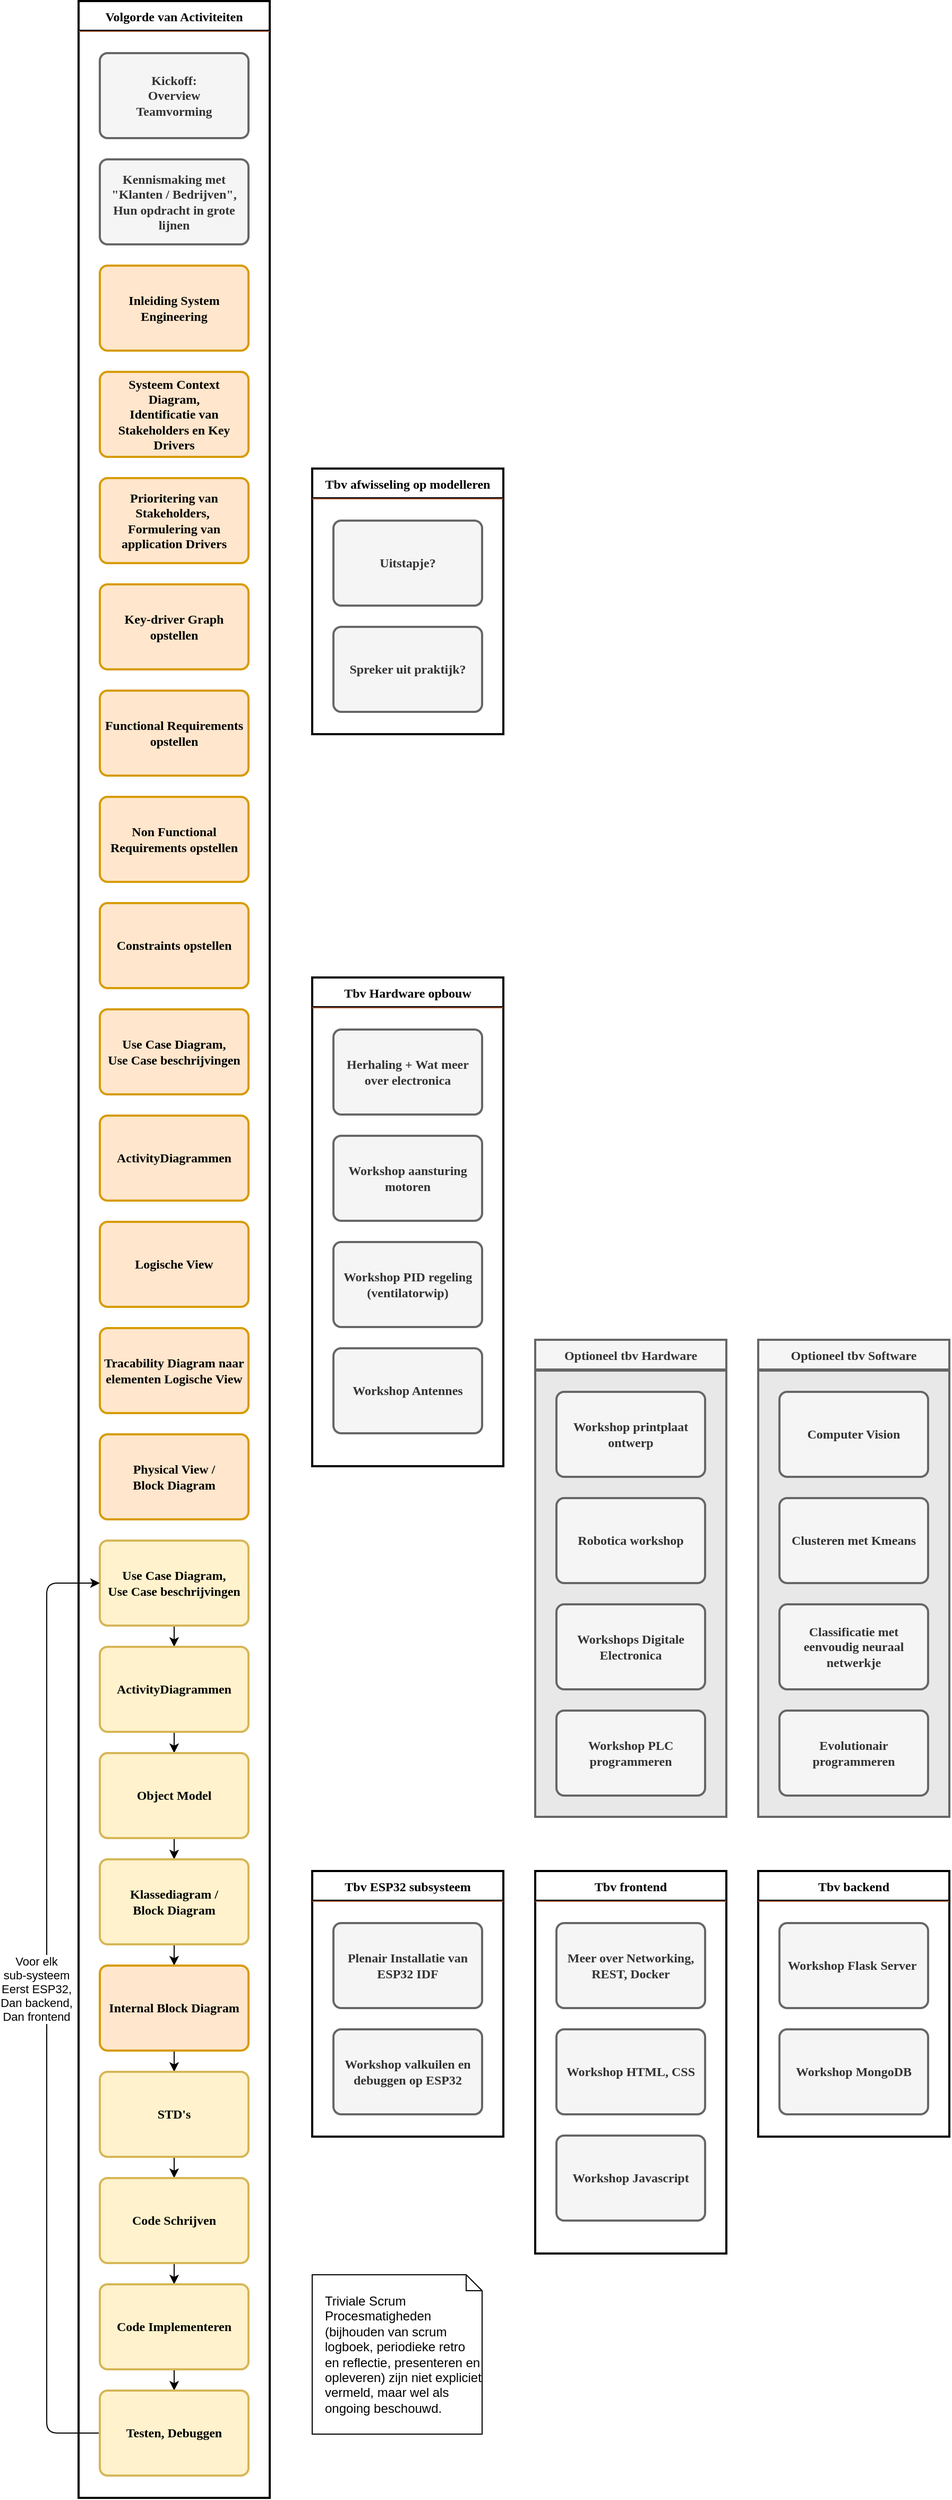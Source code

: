 <mxfile version="21.5.1" type="device" pages="4">
  <diagram id="wFE0QG_FPsp0jaGvCLVb" name="Jaarindeling_1">
    <mxGraphModel dx="1036" dy="573" grid="1" gridSize="10" guides="1" tooltips="1" connect="1" arrows="1" fold="1" page="1" pageScale="1" pageWidth="850" pageHeight="1100" math="0" shadow="0">
      <root>
        <mxCell id="0" />
        <mxCell id="1" parent="0" />
        <mxCell id="_5mSTuPxr-ZiKRkBDSY7-1" value="" style="swimlane;fontStyle=2;childLayout=stackLayout;horizontal=1;startSize=28;horizontalStack=1;resizeParent=1;resizeParentMax=0;resizeLast=0;collapsible=0;marginBottom=0;swimlaneFillColor=none;fontFamily=Permanent Marker;fontSize=16;points=[];verticalAlign=top;stackBorder=0;resizable=1;strokeWidth=2;disableMultiStroke=1;" parent="1" vertex="1">
          <mxGeometry x="290" y="140" width="180" height="2350" as="geometry" />
        </mxCell>
        <object label="Volgorde van Activiteiten" status="New" id="_5mSTuPxr-ZiKRkBDSY7-2">
          <mxCell style="swimlane;strokeWidth=2;fontFamily=Permanent Marker;html=0;startSize=1;verticalAlign=bottom;spacingBottom=5;points=[];childLayout=stackLayout;stackBorder=20;stackSpacing=20;resizeLast=0;resizeParent=1;horizontalStack=0;collapsible=0;strokeColor=none;fillStyle=solid;fillColor=#A0522D;" parent="_5mSTuPxr-ZiKRkBDSY7-1" vertex="1">
            <mxGeometry y="28" width="180" height="2322" as="geometry" />
          </mxCell>
        </object>
        <object label="Kickoff:&lt;br&gt;Overview&lt;br&gt;Teamvorming" placeholders="1" id="_5mSTuPxr-ZiKRkBDSY7-3">
          <mxCell style="whiteSpace=wrap;html=1;strokeWidth=2;fillColor=#f5f5f5;fontStyle=1;spacingTop=0;rounded=1;arcSize=9;points=[];fontFamily=Permanent Marker;hachureGap=8;fillWeight=1;strokeColor=#666666;fontColor=#333333;" parent="_5mSTuPxr-ZiKRkBDSY7-2" vertex="1">
            <mxGeometry x="20" y="21" width="140" height="80" as="geometry" />
          </mxCell>
        </object>
        <object label="Kennismaking met &quot;Klanten / Bedrijven&quot;,&lt;br&gt;Hun opdracht in grote lijnen" placeholders="1" id="_5mSTuPxr-ZiKRkBDSY7-4">
          <mxCell style="whiteSpace=wrap;html=1;strokeWidth=2;fillColor=#f5f5f5;fontStyle=1;spacingTop=0;rounded=1;arcSize=9;points=[];fontFamily=Permanent Marker;hachureGap=8;fillWeight=1;strokeColor=#666666;fontColor=#333333;" parent="_5mSTuPxr-ZiKRkBDSY7-2" vertex="1">
            <mxGeometry x="20" y="121" width="140" height="80" as="geometry" />
          </mxCell>
        </object>
        <object label="Inleiding System Engineering" placeholders="1" id="_5mSTuPxr-ZiKRkBDSY7-5">
          <mxCell style="whiteSpace=wrap;html=1;strokeWidth=2;fillColor=#ffe6cc;fontStyle=1;spacingTop=0;rounded=1;arcSize=9;points=[];fontFamily=Permanent Marker;hachureGap=8;fillWeight=1;strokeColor=#d79b00;" parent="_5mSTuPxr-ZiKRkBDSY7-2" vertex="1">
            <mxGeometry x="20" y="221" width="140" height="80" as="geometry" />
          </mxCell>
        </object>
        <object label="Systeem Context&lt;br&gt;Diagram,&lt;br&gt;Identificatie van Stakeholders en Key Drivers" placeholders="1" id="HKqX8OT6sRfa5kSOksuR-6">
          <mxCell style="whiteSpace=wrap;html=1;strokeWidth=2;fillColor=#ffe6cc;fontStyle=1;spacingTop=0;rounded=1;arcSize=9;points=[];fontFamily=Permanent Marker;hachureGap=8;fillWeight=1;strokeColor=#d79b00;" parent="_5mSTuPxr-ZiKRkBDSY7-2" vertex="1">
            <mxGeometry x="20" y="321" width="140" height="80" as="geometry" />
          </mxCell>
        </object>
        <object label="Prioritering van Stakeholders,&amp;nbsp;&lt;br&gt;Formulering van application Drivers" placeholders="1" id="HKqX8OT6sRfa5kSOksuR-5">
          <mxCell style="whiteSpace=wrap;html=1;strokeWidth=2;fillColor=#ffe6cc;fontStyle=1;spacingTop=0;rounded=1;arcSize=9;points=[];fontFamily=Permanent Marker;hachureGap=8;fillWeight=1;strokeColor=#d79b00;" parent="_5mSTuPxr-ZiKRkBDSY7-2" vertex="1">
            <mxGeometry x="20" y="421" width="140" height="80" as="geometry" />
          </mxCell>
        </object>
        <object label="Key-driver Graph opstellen" placeholders="1" id="HKqX8OT6sRfa5kSOksuR-7">
          <mxCell style="whiteSpace=wrap;html=1;strokeWidth=2;fillColor=#ffe6cc;fontStyle=1;spacingTop=0;rounded=1;arcSize=9;points=[];fontFamily=Permanent Marker;hachureGap=8;fillWeight=1;strokeColor=#d79b00;" parent="_5mSTuPxr-ZiKRkBDSY7-2" vertex="1">
            <mxGeometry x="20" y="521" width="140" height="80" as="geometry" />
          </mxCell>
        </object>
        <object label="Functional Requirements opstellen" placeholders="1" id="HKqX8OT6sRfa5kSOksuR-8">
          <mxCell style="whiteSpace=wrap;html=1;strokeWidth=2;fillColor=#ffe6cc;fontStyle=1;spacingTop=0;rounded=1;arcSize=9;points=[];fontFamily=Permanent Marker;hachureGap=8;fillWeight=1;strokeColor=#d79b00;" parent="_5mSTuPxr-ZiKRkBDSY7-2" vertex="1">
            <mxGeometry x="20" y="621" width="140" height="80" as="geometry" />
          </mxCell>
        </object>
        <object label="Non Functional Requirements opstellen" placeholders="1" id="HKqX8OT6sRfa5kSOksuR-9">
          <mxCell style="whiteSpace=wrap;html=1;strokeWidth=2;fillColor=#ffe6cc;fontStyle=1;spacingTop=0;rounded=1;arcSize=9;points=[];fontFamily=Permanent Marker;hachureGap=8;fillWeight=1;strokeColor=#d79b00;" parent="_5mSTuPxr-ZiKRkBDSY7-2" vertex="1">
            <mxGeometry x="20" y="721" width="140" height="80" as="geometry" />
          </mxCell>
        </object>
        <object label="Constraints opstellen" placeholders="1" id="HKqX8OT6sRfa5kSOksuR-10">
          <mxCell style="whiteSpace=wrap;html=1;strokeWidth=2;fillColor=#ffe6cc;fontStyle=1;spacingTop=0;rounded=1;arcSize=9;points=[];fontFamily=Permanent Marker;hachureGap=8;fillWeight=1;strokeColor=#d79b00;" parent="_5mSTuPxr-ZiKRkBDSY7-2" vertex="1">
            <mxGeometry x="20" y="821" width="140" height="80" as="geometry" />
          </mxCell>
        </object>
        <object label="Use Case Diagram,&lt;br&gt;Use Case beschrijvingen" placeholders="1" id="HKqX8OT6sRfa5kSOksuR-11">
          <mxCell style="whiteSpace=wrap;html=1;strokeWidth=2;fillColor=#ffe6cc;fontStyle=1;spacingTop=0;rounded=1;arcSize=9;points=[];fontFamily=Permanent Marker;hachureGap=8;fillWeight=1;strokeColor=#d79b00;" parent="_5mSTuPxr-ZiKRkBDSY7-2" vertex="1">
            <mxGeometry x="20" y="921" width="140" height="80" as="geometry" />
          </mxCell>
        </object>
        <object label="ActivityDiagrammen" placeholders="1" id="HKqX8OT6sRfa5kSOksuR-12">
          <mxCell style="whiteSpace=wrap;html=1;strokeWidth=2;fillColor=#ffe6cc;fontStyle=1;spacingTop=0;rounded=1;arcSize=9;points=[];fontFamily=Permanent Marker;hachureGap=8;fillWeight=1;strokeColor=#d79b00;" parent="_5mSTuPxr-ZiKRkBDSY7-2" vertex="1">
            <mxGeometry x="20" y="1021" width="140" height="80" as="geometry" />
          </mxCell>
        </object>
        <object label="Logische View" placeholders="1" id="HKqX8OT6sRfa5kSOksuR-26">
          <mxCell style="whiteSpace=wrap;html=1;strokeWidth=2;fillColor=#ffe6cc;fontStyle=1;spacingTop=0;rounded=1;arcSize=9;points=[];fontFamily=Permanent Marker;hachureGap=8;fillWeight=1;strokeColor=#d79b00;" parent="_5mSTuPxr-ZiKRkBDSY7-2" vertex="1">
            <mxGeometry x="20" y="1121" width="140" height="80" as="geometry" />
          </mxCell>
        </object>
        <object label="Tracability Diagram naar elementen Logische View" placeholders="1" id="HKqX8OT6sRfa5kSOksuR-27">
          <mxCell style="whiteSpace=wrap;html=1;strokeWidth=2;fillColor=#ffe6cc;fontStyle=1;spacingTop=0;rounded=1;arcSize=9;points=[];fontFamily=Permanent Marker;hachureGap=8;fillWeight=1;strokeColor=#d79b00;" parent="_5mSTuPxr-ZiKRkBDSY7-2" vertex="1">
            <mxGeometry x="20" y="1221" width="140" height="80" as="geometry" />
          </mxCell>
        </object>
        <object label="Physical View /&lt;br&gt;Block Diagram" placeholders="1" id="HKqX8OT6sRfa5kSOksuR-28">
          <mxCell style="whiteSpace=wrap;html=1;strokeWidth=2;fillColor=#ffe6cc;fontStyle=1;spacingTop=0;rounded=1;arcSize=9;points=[];fontFamily=Permanent Marker;hachureGap=8;fillWeight=1;strokeColor=#d79b00;" parent="_5mSTuPxr-ZiKRkBDSY7-2" vertex="1">
            <mxGeometry x="20" y="1321" width="140" height="80" as="geometry" />
          </mxCell>
        </object>
        <mxCell id="HKqX8OT6sRfa5kSOksuR-77" style="edgeStyle=orthogonalEdgeStyle;rounded=0;orthogonalLoop=1;jettySize=auto;html=1;" parent="_5mSTuPxr-ZiKRkBDSY7-2" source="HKqX8OT6sRfa5kSOksuR-29" target="HKqX8OT6sRfa5kSOksuR-30" edge="1">
          <mxGeometry relative="1" as="geometry" />
        </mxCell>
        <mxCell id="HKqX8OT6sRfa5kSOksuR-84" style="edgeStyle=orthogonalEdgeStyle;rounded=0;orthogonalLoop=1;jettySize=auto;html=1;" parent="_5mSTuPxr-ZiKRkBDSY7-2" source="HKqX8OT6sRfa5kSOksuR-82" target="HKqX8OT6sRfa5kSOksuR-83" edge="1">
          <mxGeometry relative="1" as="geometry" />
        </mxCell>
        <object label="Use Case Diagram,&lt;br&gt;Use Case beschrijvingen" placeholders="1" id="HKqX8OT6sRfa5kSOksuR-82">
          <mxCell style="whiteSpace=wrap;html=1;strokeWidth=2;fillColor=#fff2cc;fontStyle=1;spacingTop=0;rounded=1;arcSize=9;points=[];fontFamily=Permanent Marker;hachureGap=8;fillWeight=1;strokeColor=#d6b656;" parent="_5mSTuPxr-ZiKRkBDSY7-2" vertex="1">
            <mxGeometry x="20" y="1421" width="140" height="80" as="geometry" />
          </mxCell>
        </object>
        <mxCell id="HKqX8OT6sRfa5kSOksuR-85" style="edgeStyle=orthogonalEdgeStyle;rounded=0;orthogonalLoop=1;jettySize=auto;html=1;" parent="_5mSTuPxr-ZiKRkBDSY7-2" source="HKqX8OT6sRfa5kSOksuR-83" target="HKqX8OT6sRfa5kSOksuR-29" edge="1">
          <mxGeometry relative="1" as="geometry" />
        </mxCell>
        <object label="ActivityDiagrammen" placeholders="1" id="HKqX8OT6sRfa5kSOksuR-83">
          <mxCell style="whiteSpace=wrap;html=1;strokeWidth=2;fillColor=#fff2cc;fontStyle=1;spacingTop=0;rounded=1;arcSize=9;points=[];fontFamily=Permanent Marker;hachureGap=8;fillWeight=1;strokeColor=#d6b656;" parent="_5mSTuPxr-ZiKRkBDSY7-2" vertex="1">
            <mxGeometry x="20" y="1521" width="140" height="80" as="geometry" />
          </mxCell>
        </object>
        <object label="Object Model" placeholders="1" id="HKqX8OT6sRfa5kSOksuR-29">
          <mxCell style="whiteSpace=wrap;html=1;strokeWidth=2;fillColor=#fff2cc;fontStyle=1;spacingTop=0;rounded=1;arcSize=9;points=[];fontFamily=Permanent Marker;hachureGap=8;fillWeight=1;strokeColor=#d6b656;" parent="_5mSTuPxr-ZiKRkBDSY7-2" vertex="1">
            <mxGeometry x="20" y="1621" width="140" height="80" as="geometry" />
          </mxCell>
        </object>
        <mxCell id="HKqX8OT6sRfa5kSOksuR-78" style="edgeStyle=orthogonalEdgeStyle;rounded=0;orthogonalLoop=1;jettySize=auto;html=1;" parent="_5mSTuPxr-ZiKRkBDSY7-2" source="HKqX8OT6sRfa5kSOksuR-30" target="HKqX8OT6sRfa5kSOksuR-33" edge="1">
          <mxGeometry relative="1" as="geometry" />
        </mxCell>
        <object label="Klassediagram /&lt;br&gt;Block Diagram" placeholders="1" id="HKqX8OT6sRfa5kSOksuR-30">
          <mxCell style="whiteSpace=wrap;html=1;strokeWidth=2;fillColor=#fff2cc;fontStyle=1;spacingTop=0;rounded=1;arcSize=9;points=[];fontFamily=Permanent Marker;hachureGap=8;fillWeight=1;strokeColor=#d6b656;" parent="_5mSTuPxr-ZiKRkBDSY7-2" vertex="1">
            <mxGeometry x="20" y="1721" width="140" height="80" as="geometry" />
          </mxCell>
        </object>
        <mxCell id="HKqX8OT6sRfa5kSOksuR-79" style="edgeStyle=orthogonalEdgeStyle;rounded=0;orthogonalLoop=1;jettySize=auto;html=1;" parent="_5mSTuPxr-ZiKRkBDSY7-2" source="HKqX8OT6sRfa5kSOksuR-33" target="HKqX8OT6sRfa5kSOksuR-31" edge="1">
          <mxGeometry relative="1" as="geometry" />
        </mxCell>
        <object label="Internal Block Diagram" placeholders="1" id="HKqX8OT6sRfa5kSOksuR-33">
          <mxCell style="whiteSpace=wrap;html=1;strokeWidth=2;fillColor=#ffe6cc;fontStyle=1;spacingTop=0;rounded=1;arcSize=9;points=[];fontFamily=Permanent Marker;hachureGap=8;fillWeight=1;strokeColor=#d79b00;" parent="_5mSTuPxr-ZiKRkBDSY7-2" vertex="1">
            <mxGeometry x="20" y="1821" width="140" height="80" as="geometry" />
          </mxCell>
        </object>
        <mxCell id="HKqX8OT6sRfa5kSOksuR-80" style="edgeStyle=orthogonalEdgeStyle;rounded=0;orthogonalLoop=1;jettySize=auto;html=1;" parent="_5mSTuPxr-ZiKRkBDSY7-2" source="HKqX8OT6sRfa5kSOksuR-31" target="HKqX8OT6sRfa5kSOksuR-32" edge="1">
          <mxGeometry relative="1" as="geometry" />
        </mxCell>
        <object label="STD&#39;s" placeholders="1" id="HKqX8OT6sRfa5kSOksuR-31">
          <mxCell style="whiteSpace=wrap;html=1;strokeWidth=2;fillColor=#fff2cc;fontStyle=1;spacingTop=0;rounded=1;arcSize=9;points=[];fontFamily=Permanent Marker;hachureGap=8;fillWeight=1;strokeColor=#d6b656;" parent="_5mSTuPxr-ZiKRkBDSY7-2" vertex="1">
            <mxGeometry x="20" y="1921" width="140" height="80" as="geometry" />
          </mxCell>
        </object>
        <mxCell id="HKqX8OT6sRfa5kSOksuR-149" style="edgeStyle=orthogonalEdgeStyle;rounded=0;orthogonalLoop=1;jettySize=auto;html=1;" parent="_5mSTuPxr-ZiKRkBDSY7-2" source="HKqX8OT6sRfa5kSOksuR-32" target="HKqX8OT6sRfa5kSOksuR-147" edge="1">
          <mxGeometry relative="1" as="geometry" />
        </mxCell>
        <object label="Code Schrijven" placeholders="1" id="HKqX8OT6sRfa5kSOksuR-32">
          <mxCell style="whiteSpace=wrap;html=1;strokeWidth=2;fillColor=#fff2cc;fontStyle=1;spacingTop=0;rounded=1;arcSize=9;points=[];fontFamily=Permanent Marker;hachureGap=8;fillWeight=1;strokeColor=#d6b656;" parent="_5mSTuPxr-ZiKRkBDSY7-2" vertex="1">
            <mxGeometry x="20" y="2021" width="140" height="80" as="geometry" />
          </mxCell>
        </object>
        <mxCell id="HKqX8OT6sRfa5kSOksuR-76" value="" style="endArrow=none;html=1;rounded=1;edgeStyle=elbowEdgeStyle;elbow=vertical;endFill=0;startArrow=classic;startFill=1;" parent="_5mSTuPxr-ZiKRkBDSY7-2" source="HKqX8OT6sRfa5kSOksuR-82" target="HKqX8OT6sRfa5kSOksuR-148" edge="1">
          <mxGeometry width="50" height="50" relative="1" as="geometry">
            <mxPoint x="120" y="1612" as="sourcePoint" />
            <mxPoint x="170" y="1562" as="targetPoint" />
            <Array as="points">
              <mxPoint x="-30" y="1652" />
            </Array>
          </mxGeometry>
        </mxCell>
        <mxCell id="HKqX8OT6sRfa5kSOksuR-81" value="Voor elk&lt;br&gt;sub-systeem&lt;br&gt;Eerst ESP32,&lt;br&gt;Dan backend,&lt;br&gt;Dan frontend" style="edgeLabel;html=1;align=center;verticalAlign=middle;resizable=0;points=[];" parent="HKqX8OT6sRfa5kSOksuR-76" vertex="1" connectable="0">
          <mxGeometry x="-0.04" relative="1" as="geometry">
            <mxPoint x="-10" as="offset" />
          </mxGeometry>
        </mxCell>
        <mxCell id="HKqX8OT6sRfa5kSOksuR-150" style="edgeStyle=orthogonalEdgeStyle;rounded=0;orthogonalLoop=1;jettySize=auto;html=1;" parent="_5mSTuPxr-ZiKRkBDSY7-2" source="HKqX8OT6sRfa5kSOksuR-147" target="HKqX8OT6sRfa5kSOksuR-148" edge="1">
          <mxGeometry relative="1" as="geometry" />
        </mxCell>
        <object label="Code Implementeren" placeholders="1" id="HKqX8OT6sRfa5kSOksuR-147">
          <mxCell style="whiteSpace=wrap;html=1;strokeWidth=2;fillColor=#fff2cc;fontStyle=1;spacingTop=0;rounded=1;arcSize=9;points=[];fontFamily=Permanent Marker;hachureGap=8;fillWeight=1;strokeColor=#d6b656;" parent="_5mSTuPxr-ZiKRkBDSY7-2" vertex="1">
            <mxGeometry x="20" y="2121" width="140" height="80" as="geometry" />
          </mxCell>
        </object>
        <object label="Testen, Debuggen" placeholders="1" id="HKqX8OT6sRfa5kSOksuR-148">
          <mxCell style="whiteSpace=wrap;html=1;strokeWidth=2;fillColor=#fff2cc;fontStyle=1;spacingTop=0;rounded=1;arcSize=9;points=[];fontFamily=Permanent Marker;hachureGap=8;fillWeight=1;strokeColor=#d6b656;" parent="_5mSTuPxr-ZiKRkBDSY7-2" vertex="1">
            <mxGeometry x="20" y="2221" width="140" height="80" as="geometry" />
          </mxCell>
        </object>
        <mxCell id="HKqX8OT6sRfa5kSOksuR-116" value="" style="swimlane;fontStyle=2;childLayout=stackLayout;horizontal=1;startSize=28;horizontalStack=1;resizeParent=1;resizeParentMax=0;resizeLast=0;collapsible=0;marginBottom=0;swimlaneFillColor=none;fontFamily=Permanent Marker;fontSize=16;points=[];verticalAlign=top;stackBorder=0;resizable=1;strokeWidth=2;disableMultiStroke=1;" parent="1" vertex="1">
          <mxGeometry x="510" y="1900" width="180" height="250" as="geometry" />
        </mxCell>
        <object label="Tbv ESP32 subsysteem" status="New" id="HKqX8OT6sRfa5kSOksuR-117">
          <mxCell style="swimlane;strokeWidth=2;fontFamily=Permanent Marker;html=0;startSize=1;verticalAlign=bottom;spacingBottom=5;points=[];childLayout=stackLayout;stackBorder=20;stackSpacing=20;resizeLast=0;resizeParent=1;horizontalStack=0;collapsible=0;strokeColor=none;fillStyle=solid;fillColor=#A0522D;" parent="HKqX8OT6sRfa5kSOksuR-116" vertex="1">
            <mxGeometry y="28" width="180" height="222" as="geometry" />
          </mxCell>
        </object>
        <object label="Plenair Installatie van ESP32 IDF" placeholders="1" id="HKqX8OT6sRfa5kSOksuR-118">
          <mxCell style="whiteSpace=wrap;html=1;strokeWidth=2;fillColor=#f5f5f5;fontStyle=1;spacingTop=0;rounded=1;arcSize=9;points=[];fontFamily=Permanent Marker;hachureGap=8;fillWeight=1;strokeColor=#666666;fontColor=#333333;" parent="HKqX8OT6sRfa5kSOksuR-117" vertex="1">
            <mxGeometry x="20" y="21" width="140" height="80" as="geometry" />
          </mxCell>
        </object>
        <object label="Workshop valkuilen en debuggen op ESP32" placeholders="1" id="HKqX8OT6sRfa5kSOksuR-119">
          <mxCell style="whiteSpace=wrap;html=1;strokeWidth=2;fillColor=#f5f5f5;fontStyle=1;spacingTop=0;rounded=1;arcSize=9;points=[];fontFamily=Permanent Marker;hachureGap=8;fillWeight=1;strokeColor=#666666;fontColor=#333333;" parent="HKqX8OT6sRfa5kSOksuR-117" vertex="1">
            <mxGeometry x="20" y="121" width="140" height="80" as="geometry" />
          </mxCell>
        </object>
        <mxCell id="HKqX8OT6sRfa5kSOksuR-132" style="edgeStyle=orthogonalEdgeStyle;rounded=0;orthogonalLoop=1;jettySize=auto;html=1;" parent="HKqX8OT6sRfa5kSOksuR-117" edge="1">
          <mxGeometry relative="1" as="geometry">
            <mxPoint x="90" y="301" as="sourcePoint" />
            <mxPoint x="90" y="301" as="targetPoint" />
          </mxGeometry>
        </mxCell>
        <mxCell id="HKqX8OT6sRfa5kSOksuR-133" style="edgeStyle=orthogonalEdgeStyle;rounded=0;orthogonalLoop=1;jettySize=auto;html=1;" parent="HKqX8OT6sRfa5kSOksuR-117" edge="1">
          <mxGeometry relative="1" as="geometry">
            <mxPoint x="90" y="301" as="sourcePoint" />
            <mxPoint x="90" y="301" as="targetPoint" />
          </mxGeometry>
        </mxCell>
        <mxCell id="HKqX8OT6sRfa5kSOksuR-135" style="edgeStyle=orthogonalEdgeStyle;rounded=0;orthogonalLoop=1;jettySize=auto;html=1;" parent="HKqX8OT6sRfa5kSOksuR-117" edge="1">
          <mxGeometry relative="1" as="geometry">
            <mxPoint x="90" y="301" as="sourcePoint" />
            <mxPoint x="90" y="301" as="targetPoint" />
          </mxGeometry>
        </mxCell>
        <mxCell id="HKqX8OT6sRfa5kSOksuR-138" style="edgeStyle=orthogonalEdgeStyle;rounded=0;orthogonalLoop=1;jettySize=auto;html=1;" parent="HKqX8OT6sRfa5kSOksuR-117" edge="1">
          <mxGeometry relative="1" as="geometry">
            <mxPoint x="90" y="301" as="sourcePoint" />
            <mxPoint x="90" y="301" as="targetPoint" />
          </mxGeometry>
        </mxCell>
        <mxCell id="HKqX8OT6sRfa5kSOksuR-140" style="edgeStyle=orthogonalEdgeStyle;rounded=0;orthogonalLoop=1;jettySize=auto;html=1;" parent="HKqX8OT6sRfa5kSOksuR-117" edge="1">
          <mxGeometry relative="1" as="geometry">
            <mxPoint x="90" y="301" as="sourcePoint" />
            <mxPoint x="90" y="301" as="targetPoint" />
          </mxGeometry>
        </mxCell>
        <mxCell id="HKqX8OT6sRfa5kSOksuR-142" style="edgeStyle=orthogonalEdgeStyle;rounded=0;orthogonalLoop=1;jettySize=auto;html=1;" parent="HKqX8OT6sRfa5kSOksuR-117" edge="1">
          <mxGeometry relative="1" as="geometry">
            <mxPoint x="90" y="301" as="sourcePoint" />
            <mxPoint x="90" y="301" as="targetPoint" />
          </mxGeometry>
        </mxCell>
        <mxCell id="HKqX8OT6sRfa5kSOksuR-181" value="" style="swimlane;fontStyle=2;childLayout=stackLayout;horizontal=1;startSize=28;horizontalStack=1;resizeParent=1;resizeParentMax=0;resizeLast=0;collapsible=0;marginBottom=0;swimlaneFillColor=none;fontFamily=Permanent Marker;fontSize=16;points=[];verticalAlign=top;stackBorder=0;resizable=1;strokeWidth=2;disableMultiStroke=1;" parent="1" vertex="1">
          <mxGeometry x="930" y="1900" width="180" height="250" as="geometry" />
        </mxCell>
        <object label="Tbv backend" status="New" id="HKqX8OT6sRfa5kSOksuR-182">
          <mxCell style="swimlane;strokeWidth=2;fontFamily=Permanent Marker;html=0;startSize=1;verticalAlign=bottom;spacingBottom=5;points=[];childLayout=stackLayout;stackBorder=20;stackSpacing=20;resizeLast=0;resizeParent=1;horizontalStack=0;collapsible=0;strokeColor=none;fillStyle=solid;fillColor=#A0522D;" parent="HKqX8OT6sRfa5kSOksuR-181" vertex="1">
            <mxGeometry y="28" width="180" height="222" as="geometry" />
          </mxCell>
        </object>
        <object label="Workshop Flask Server&amp;nbsp;" placeholders="1" id="HKqX8OT6sRfa5kSOksuR-184">
          <mxCell style="whiteSpace=wrap;html=1;strokeWidth=2;fillColor=#f5f5f5;fontStyle=1;spacingTop=0;rounded=1;arcSize=9;points=[];fontFamily=Permanent Marker;hachureGap=8;fillWeight=1;strokeColor=#666666;fontColor=#333333;" parent="HKqX8OT6sRfa5kSOksuR-182" vertex="1">
            <mxGeometry x="20" y="21" width="140" height="80" as="geometry" />
          </mxCell>
        </object>
        <mxCell id="HKqX8OT6sRfa5kSOksuR-185" style="edgeStyle=orthogonalEdgeStyle;rounded=0;orthogonalLoop=1;jettySize=auto;html=1;" parent="HKqX8OT6sRfa5kSOksuR-182" edge="1">
          <mxGeometry relative="1" as="geometry">
            <mxPoint x="90" y="301" as="sourcePoint" />
            <mxPoint x="90" y="301" as="targetPoint" />
          </mxGeometry>
        </mxCell>
        <mxCell id="HKqX8OT6sRfa5kSOksuR-186" style="edgeStyle=orthogonalEdgeStyle;rounded=0;orthogonalLoop=1;jettySize=auto;html=1;" parent="HKqX8OT6sRfa5kSOksuR-182" edge="1">
          <mxGeometry relative="1" as="geometry">
            <mxPoint x="90" y="301" as="sourcePoint" />
            <mxPoint x="90" y="301" as="targetPoint" />
          </mxGeometry>
        </mxCell>
        <mxCell id="HKqX8OT6sRfa5kSOksuR-187" style="edgeStyle=orthogonalEdgeStyle;rounded=0;orthogonalLoop=1;jettySize=auto;html=1;" parent="HKqX8OT6sRfa5kSOksuR-182" edge="1">
          <mxGeometry relative="1" as="geometry">
            <mxPoint x="90" y="301" as="sourcePoint" />
            <mxPoint x="90" y="301" as="targetPoint" />
          </mxGeometry>
        </mxCell>
        <mxCell id="HKqX8OT6sRfa5kSOksuR-188" style="edgeStyle=orthogonalEdgeStyle;rounded=0;orthogonalLoop=1;jettySize=auto;html=1;" parent="HKqX8OT6sRfa5kSOksuR-182" edge="1">
          <mxGeometry relative="1" as="geometry">
            <mxPoint x="90" y="301" as="sourcePoint" />
            <mxPoint x="90" y="301" as="targetPoint" />
          </mxGeometry>
        </mxCell>
        <mxCell id="HKqX8OT6sRfa5kSOksuR-189" style="edgeStyle=orthogonalEdgeStyle;rounded=0;orthogonalLoop=1;jettySize=auto;html=1;" parent="HKqX8OT6sRfa5kSOksuR-182" edge="1">
          <mxGeometry relative="1" as="geometry">
            <mxPoint x="90" y="301" as="sourcePoint" />
            <mxPoint x="90" y="301" as="targetPoint" />
          </mxGeometry>
        </mxCell>
        <mxCell id="HKqX8OT6sRfa5kSOksuR-190" style="edgeStyle=orthogonalEdgeStyle;rounded=0;orthogonalLoop=1;jettySize=auto;html=1;" parent="HKqX8OT6sRfa5kSOksuR-182" edge="1">
          <mxGeometry relative="1" as="geometry">
            <mxPoint x="90" y="301" as="sourcePoint" />
            <mxPoint x="90" y="301" as="targetPoint" />
          </mxGeometry>
        </mxCell>
        <object label="Workshop MongoDB" placeholders="1" id="HKqX8OT6sRfa5kSOksuR-202">
          <mxCell style="whiteSpace=wrap;html=1;strokeWidth=2;fillColor=#f5f5f5;fontStyle=1;spacingTop=0;rounded=1;arcSize=9;points=[];fontFamily=Permanent Marker;hachureGap=8;fillWeight=1;strokeColor=#666666;fontColor=#333333;" parent="HKqX8OT6sRfa5kSOksuR-182" vertex="1">
            <mxGeometry x="20" y="121" width="140" height="80" as="geometry" />
          </mxCell>
        </object>
        <mxCell id="HKqX8OT6sRfa5kSOksuR-191" value="" style="swimlane;fontStyle=2;childLayout=stackLayout;horizontal=1;startSize=28;horizontalStack=1;resizeParent=1;resizeParentMax=0;resizeLast=0;collapsible=0;marginBottom=0;swimlaneFillColor=none;fontFamily=Permanent Marker;fontSize=16;points=[];verticalAlign=top;stackBorder=0;resizable=1;strokeWidth=2;disableMultiStroke=1;" parent="1" vertex="1">
          <mxGeometry x="720" y="1900" width="180" height="360" as="geometry" />
        </mxCell>
        <object label="Tbv frontend" status="New" id="HKqX8OT6sRfa5kSOksuR-192">
          <mxCell style="swimlane;strokeWidth=2;fontFamily=Permanent Marker;html=0;startSize=1;verticalAlign=bottom;spacingBottom=5;points=[];childLayout=stackLayout;stackBorder=20;stackSpacing=20;resizeLast=0;resizeParent=1;horizontalStack=0;collapsible=0;strokeColor=none;fillStyle=solid;fillColor=#A0522D;" parent="HKqX8OT6sRfa5kSOksuR-191" vertex="1">
            <mxGeometry y="28" width="180" height="332" as="geometry" />
          </mxCell>
        </object>
        <object label="Meer over Networking, REST, Docker" placeholders="1" id="HKqX8OT6sRfa5kSOksuR-193">
          <mxCell style="whiteSpace=wrap;html=1;strokeWidth=2;fillColor=#f5f5f5;fontStyle=1;spacingTop=0;rounded=1;arcSize=9;points=[];fontFamily=Permanent Marker;hachureGap=8;fillWeight=1;strokeColor=#666666;fontColor=#333333;" parent="HKqX8OT6sRfa5kSOksuR-192" vertex="1">
            <mxGeometry x="20" y="21" width="140" height="80" as="geometry" />
          </mxCell>
        </object>
        <object label="Workshop HTML, CSS" placeholders="1" id="HKqX8OT6sRfa5kSOksuR-194">
          <mxCell style="whiteSpace=wrap;html=1;strokeWidth=2;fillColor=#f5f5f5;fontStyle=1;spacingTop=0;rounded=1;arcSize=9;points=[];fontFamily=Permanent Marker;hachureGap=8;fillWeight=1;strokeColor=#666666;fontColor=#333333;" parent="HKqX8OT6sRfa5kSOksuR-192" vertex="1">
            <mxGeometry x="20" y="121" width="140" height="80" as="geometry" />
          </mxCell>
        </object>
        <mxCell id="HKqX8OT6sRfa5kSOksuR-195" style="edgeStyle=orthogonalEdgeStyle;rounded=0;orthogonalLoop=1;jettySize=auto;html=1;" parent="HKqX8OT6sRfa5kSOksuR-192" edge="1">
          <mxGeometry relative="1" as="geometry">
            <mxPoint x="90" y="301" as="sourcePoint" />
            <mxPoint x="90" y="301" as="targetPoint" />
          </mxGeometry>
        </mxCell>
        <mxCell id="HKqX8OT6sRfa5kSOksuR-196" style="edgeStyle=orthogonalEdgeStyle;rounded=0;orthogonalLoop=1;jettySize=auto;html=1;" parent="HKqX8OT6sRfa5kSOksuR-192" edge="1">
          <mxGeometry relative="1" as="geometry">
            <mxPoint x="90" y="301" as="sourcePoint" />
            <mxPoint x="90" y="301" as="targetPoint" />
          </mxGeometry>
        </mxCell>
        <mxCell id="HKqX8OT6sRfa5kSOksuR-197" style="edgeStyle=orthogonalEdgeStyle;rounded=0;orthogonalLoop=1;jettySize=auto;html=1;" parent="HKqX8OT6sRfa5kSOksuR-192" edge="1">
          <mxGeometry relative="1" as="geometry">
            <mxPoint x="90" y="301" as="sourcePoint" />
            <mxPoint x="90" y="301" as="targetPoint" />
          </mxGeometry>
        </mxCell>
        <mxCell id="HKqX8OT6sRfa5kSOksuR-198" style="edgeStyle=orthogonalEdgeStyle;rounded=0;orthogonalLoop=1;jettySize=auto;html=1;" parent="HKqX8OT6sRfa5kSOksuR-192" edge="1">
          <mxGeometry relative="1" as="geometry">
            <mxPoint x="90" y="301" as="sourcePoint" />
            <mxPoint x="90" y="301" as="targetPoint" />
          </mxGeometry>
        </mxCell>
        <mxCell id="HKqX8OT6sRfa5kSOksuR-199" style="edgeStyle=orthogonalEdgeStyle;rounded=0;orthogonalLoop=1;jettySize=auto;html=1;" parent="HKqX8OT6sRfa5kSOksuR-192" edge="1">
          <mxGeometry relative="1" as="geometry">
            <mxPoint x="90" y="301" as="sourcePoint" />
            <mxPoint x="90" y="301" as="targetPoint" />
          </mxGeometry>
        </mxCell>
        <mxCell id="HKqX8OT6sRfa5kSOksuR-200" style="edgeStyle=orthogonalEdgeStyle;rounded=0;orthogonalLoop=1;jettySize=auto;html=1;" parent="HKqX8OT6sRfa5kSOksuR-192" edge="1">
          <mxGeometry relative="1" as="geometry">
            <mxPoint x="90" y="301" as="sourcePoint" />
            <mxPoint x="90" y="301" as="targetPoint" />
          </mxGeometry>
        </mxCell>
        <object label="Workshop Javascript" placeholders="1" id="HKqX8OT6sRfa5kSOksuR-201">
          <mxCell style="whiteSpace=wrap;html=1;strokeWidth=2;fillColor=#f5f5f5;fontStyle=1;spacingTop=0;rounded=1;arcSize=9;points=[];fontFamily=Permanent Marker;hachureGap=8;fillWeight=1;strokeColor=#666666;fontColor=#333333;" parent="HKqX8OT6sRfa5kSOksuR-192" vertex="1">
            <mxGeometry x="20" y="221" width="140" height="80" as="geometry" />
          </mxCell>
        </object>
        <mxCell id="HKqX8OT6sRfa5kSOksuR-203" value="" style="swimlane;fontStyle=2;childLayout=stackLayout;horizontal=1;startSize=28;horizontalStack=1;resizeParent=1;resizeParentMax=0;resizeLast=0;collapsible=0;marginBottom=0;swimlaneFillColor=none;fontFamily=Permanent Marker;fontSize=16;points=[];verticalAlign=top;stackBorder=0;resizable=1;strokeWidth=2;disableMultiStroke=1;" parent="1" vertex="1">
          <mxGeometry x="510" y="1059" width="180" height="460" as="geometry" />
        </mxCell>
        <object label="Tbv Hardware opbouw" status="New" id="HKqX8OT6sRfa5kSOksuR-204">
          <mxCell style="swimlane;strokeWidth=2;fontFamily=Permanent Marker;html=0;startSize=1;verticalAlign=bottom;spacingBottom=5;points=[];childLayout=stackLayout;stackBorder=20;stackSpacing=20;resizeLast=0;resizeParent=1;horizontalStack=0;collapsible=0;strokeColor=none;fillStyle=solid;fillColor=#A0522D;" parent="HKqX8OT6sRfa5kSOksuR-203" vertex="1">
            <mxGeometry y="28" width="180" height="432" as="geometry" />
          </mxCell>
        </object>
        <object label="Herhaling + Wat meer over electronica" placeholders="1" id="HKqX8OT6sRfa5kSOksuR-205">
          <mxCell style="whiteSpace=wrap;html=1;strokeWidth=2;fillColor=#f5f5f5;fontStyle=1;spacingTop=0;rounded=1;arcSize=9;points=[];fontFamily=Permanent Marker;hachureGap=8;fillWeight=1;strokeColor=#666666;fontColor=#333333;" parent="HKqX8OT6sRfa5kSOksuR-204" vertex="1">
            <mxGeometry x="20" y="21" width="140" height="80" as="geometry" />
          </mxCell>
        </object>
        <object label="Workshop aansturing motoren" placeholders="1" id="HKqX8OT6sRfa5kSOksuR-206">
          <mxCell style="whiteSpace=wrap;html=1;strokeWidth=2;fillColor=#f5f5f5;fontStyle=1;spacingTop=0;rounded=1;arcSize=9;points=[];fontFamily=Permanent Marker;hachureGap=8;fillWeight=1;strokeColor=#666666;fontColor=#333333;" parent="HKqX8OT6sRfa5kSOksuR-204" vertex="1">
            <mxGeometry x="20" y="121" width="140" height="80" as="geometry" />
          </mxCell>
        </object>
        <mxCell id="HKqX8OT6sRfa5kSOksuR-207" style="edgeStyle=orthogonalEdgeStyle;rounded=0;orthogonalLoop=1;jettySize=auto;html=1;" parent="HKqX8OT6sRfa5kSOksuR-204" edge="1">
          <mxGeometry relative="1" as="geometry">
            <mxPoint x="90" y="301" as="sourcePoint" />
            <mxPoint x="90" y="301" as="targetPoint" />
          </mxGeometry>
        </mxCell>
        <mxCell id="HKqX8OT6sRfa5kSOksuR-208" style="edgeStyle=orthogonalEdgeStyle;rounded=0;orthogonalLoop=1;jettySize=auto;html=1;" parent="HKqX8OT6sRfa5kSOksuR-204" edge="1">
          <mxGeometry relative="1" as="geometry">
            <mxPoint x="90" y="301" as="sourcePoint" />
            <mxPoint x="90" y="301" as="targetPoint" />
          </mxGeometry>
        </mxCell>
        <mxCell id="HKqX8OT6sRfa5kSOksuR-209" style="edgeStyle=orthogonalEdgeStyle;rounded=0;orthogonalLoop=1;jettySize=auto;html=1;" parent="HKqX8OT6sRfa5kSOksuR-204" edge="1">
          <mxGeometry relative="1" as="geometry">
            <mxPoint x="90" y="301" as="sourcePoint" />
            <mxPoint x="90" y="301" as="targetPoint" />
          </mxGeometry>
        </mxCell>
        <mxCell id="HKqX8OT6sRfa5kSOksuR-210" style="edgeStyle=orthogonalEdgeStyle;rounded=0;orthogonalLoop=1;jettySize=auto;html=1;" parent="HKqX8OT6sRfa5kSOksuR-204" edge="1">
          <mxGeometry relative="1" as="geometry">
            <mxPoint x="90" y="301" as="sourcePoint" />
            <mxPoint x="90" y="301" as="targetPoint" />
          </mxGeometry>
        </mxCell>
        <mxCell id="HKqX8OT6sRfa5kSOksuR-211" style="edgeStyle=orthogonalEdgeStyle;rounded=0;orthogonalLoop=1;jettySize=auto;html=1;" parent="HKqX8OT6sRfa5kSOksuR-204" edge="1">
          <mxGeometry relative="1" as="geometry">
            <mxPoint x="90" y="301" as="sourcePoint" />
            <mxPoint x="90" y="301" as="targetPoint" />
          </mxGeometry>
        </mxCell>
        <mxCell id="HKqX8OT6sRfa5kSOksuR-212" style="edgeStyle=orthogonalEdgeStyle;rounded=0;orthogonalLoop=1;jettySize=auto;html=1;" parent="HKqX8OT6sRfa5kSOksuR-204" edge="1">
          <mxGeometry relative="1" as="geometry">
            <mxPoint x="90" y="301" as="sourcePoint" />
            <mxPoint x="90" y="301" as="targetPoint" />
          </mxGeometry>
        </mxCell>
        <object label="Workshop PID regeling (ventilatorwip)" placeholders="1" id="HKqX8OT6sRfa5kSOksuR-262">
          <mxCell style="whiteSpace=wrap;html=1;strokeWidth=2;fillColor=#f5f5f5;fontStyle=1;spacingTop=0;rounded=1;arcSize=9;points=[];fontFamily=Permanent Marker;hachureGap=8;fillWeight=1;strokeColor=#666666;fontColor=#333333;" parent="HKqX8OT6sRfa5kSOksuR-204" vertex="1">
            <mxGeometry x="20" y="221" width="140" height="80" as="geometry" />
          </mxCell>
        </object>
        <object label="Workshop Antennes" placeholders="1" id="HKqX8OT6sRfa5kSOksuR-214">
          <mxCell style="whiteSpace=wrap;html=1;strokeWidth=2;fillColor=#f5f5f5;fontStyle=1;spacingTop=0;rounded=1;arcSize=9;points=[];fontFamily=Permanent Marker;hachureGap=8;fillWeight=1;strokeColor=#666666;fontColor=#333333;" parent="HKqX8OT6sRfa5kSOksuR-204" vertex="1">
            <mxGeometry x="20" y="321" width="140" height="80" as="geometry" />
          </mxCell>
        </object>
        <mxCell id="HKqX8OT6sRfa5kSOksuR-225" value="" style="swimlane;fontStyle=2;childLayout=stackLayout;horizontal=1;startSize=28;horizontalStack=1;resizeParent=1;resizeParentMax=0;resizeLast=0;collapsible=0;marginBottom=0;swimlaneFillColor=none;fontFamily=Permanent Marker;fontSize=16;points=[];verticalAlign=top;stackBorder=0;resizable=1;strokeWidth=2;disableMultiStroke=1;fillColor=#f5f5f5;fontColor=#333333;strokeColor=#666666;" parent="1" vertex="1">
          <mxGeometry x="720" y="1400" width="180" height="350" as="geometry" />
        </mxCell>
        <object label="Optioneel tbv Hardware" status="New" id="HKqX8OT6sRfa5kSOksuR-226">
          <mxCell style="swimlane;strokeWidth=2;fontFamily=Permanent Marker;html=0;startSize=1;verticalAlign=bottom;spacingBottom=5;points=[];childLayout=stackLayout;stackBorder=20;stackSpacing=20;resizeLast=0;resizeParent=1;horizontalStack=0;collapsible=0;strokeColor=#666666;fillStyle=solid;fillColor=#f5f5f5;fontColor=#333333;swimlaneFillColor=#E8E8E8;" parent="HKqX8OT6sRfa5kSOksuR-225" vertex="1">
            <mxGeometry y="28" width="180" height="421" as="geometry" />
          </mxCell>
        </object>
        <object label="Workshop printplaat ontwerp" placeholders="1" id="HKqX8OT6sRfa5kSOksuR-236">
          <mxCell style="whiteSpace=wrap;html=1;strokeWidth=2;fillColor=#f5f5f5;fontStyle=1;spacingTop=0;rounded=1;arcSize=9;points=[];fontFamily=Permanent Marker;hachureGap=8;fillWeight=1;strokeColor=#666666;fontColor=#333333;" parent="HKqX8OT6sRfa5kSOksuR-226" vertex="1">
            <mxGeometry x="20" y="21" width="140" height="80" as="geometry" />
          </mxCell>
        </object>
        <object label="Robotica workshop" placeholders="1" id="HKqX8OT6sRfa5kSOksuR-227">
          <mxCell style="whiteSpace=wrap;html=1;strokeWidth=2;fillColor=#f5f5f5;fontStyle=1;spacingTop=0;rounded=1;arcSize=9;points=[];fontFamily=Permanent Marker;hachureGap=8;fillWeight=1;strokeColor=#666666;fontColor=#333333;" parent="HKqX8OT6sRfa5kSOksuR-226" vertex="1">
            <mxGeometry x="20" y="121" width="140" height="80" as="geometry" />
          </mxCell>
        </object>
        <object label="Workshops Digitale Electronica" placeholders="1" id="HKqX8OT6sRfa5kSOksuR-228">
          <mxCell style="whiteSpace=wrap;html=1;strokeWidth=2;fillColor=#f5f5f5;fontStyle=1;spacingTop=0;rounded=1;arcSize=9;points=[];fontFamily=Permanent Marker;hachureGap=8;fillWeight=1;strokeColor=#666666;fontColor=#333333;" parent="HKqX8OT6sRfa5kSOksuR-226" vertex="1">
            <mxGeometry x="20" y="221" width="140" height="80" as="geometry" />
          </mxCell>
        </object>
        <mxCell id="HKqX8OT6sRfa5kSOksuR-229" style="edgeStyle=orthogonalEdgeStyle;rounded=0;orthogonalLoop=1;jettySize=auto;html=1;" parent="HKqX8OT6sRfa5kSOksuR-226" edge="1">
          <mxGeometry relative="1" as="geometry">
            <mxPoint x="90" y="301" as="sourcePoint" />
            <mxPoint x="90" y="301" as="targetPoint" />
          </mxGeometry>
        </mxCell>
        <mxCell id="HKqX8OT6sRfa5kSOksuR-230" style="edgeStyle=orthogonalEdgeStyle;rounded=0;orthogonalLoop=1;jettySize=auto;html=1;" parent="HKqX8OT6sRfa5kSOksuR-226" edge="1">
          <mxGeometry relative="1" as="geometry">
            <mxPoint x="90" y="301" as="sourcePoint" />
            <mxPoint x="90" y="301" as="targetPoint" />
          </mxGeometry>
        </mxCell>
        <mxCell id="HKqX8OT6sRfa5kSOksuR-231" style="edgeStyle=orthogonalEdgeStyle;rounded=0;orthogonalLoop=1;jettySize=auto;html=1;" parent="HKqX8OT6sRfa5kSOksuR-226" edge="1">
          <mxGeometry relative="1" as="geometry">
            <mxPoint x="90" y="301" as="sourcePoint" />
            <mxPoint x="90" y="301" as="targetPoint" />
          </mxGeometry>
        </mxCell>
        <mxCell id="HKqX8OT6sRfa5kSOksuR-232" style="edgeStyle=orthogonalEdgeStyle;rounded=0;orthogonalLoop=1;jettySize=auto;html=1;" parent="HKqX8OT6sRfa5kSOksuR-226" edge="1">
          <mxGeometry relative="1" as="geometry">
            <mxPoint x="90" y="301" as="sourcePoint" />
            <mxPoint x="90" y="301" as="targetPoint" />
          </mxGeometry>
        </mxCell>
        <mxCell id="HKqX8OT6sRfa5kSOksuR-233" style="edgeStyle=orthogonalEdgeStyle;rounded=0;orthogonalLoop=1;jettySize=auto;html=1;" parent="HKqX8OT6sRfa5kSOksuR-226" edge="1">
          <mxGeometry relative="1" as="geometry">
            <mxPoint x="90" y="301" as="sourcePoint" />
            <mxPoint x="90" y="301" as="targetPoint" />
          </mxGeometry>
        </mxCell>
        <mxCell id="HKqX8OT6sRfa5kSOksuR-234" style="edgeStyle=orthogonalEdgeStyle;rounded=0;orthogonalLoop=1;jettySize=auto;html=1;" parent="HKqX8OT6sRfa5kSOksuR-226" edge="1">
          <mxGeometry relative="1" as="geometry">
            <mxPoint x="90" y="301" as="sourcePoint" />
            <mxPoint x="90" y="301" as="targetPoint" />
          </mxGeometry>
        </mxCell>
        <object label="Workshop PLC programmeren" placeholders="1" id="HKqX8OT6sRfa5kSOksuR-235">
          <mxCell style="whiteSpace=wrap;html=1;strokeWidth=2;fillColor=#f5f5f5;fontStyle=1;spacingTop=0;rounded=1;arcSize=9;points=[];fontFamily=Permanent Marker;hachureGap=8;fillWeight=1;strokeColor=#666666;fontColor=#333333;" parent="HKqX8OT6sRfa5kSOksuR-226" vertex="1">
            <mxGeometry x="20" y="321" width="140" height="80" as="geometry" />
          </mxCell>
        </object>
        <mxCell id="HKqX8OT6sRfa5kSOksuR-238" value="Triviale Scrum Procesmatigheden (bijhouden van scrum logboek, periodieke retro en reflectie, presenteren en opleveren) zijn niet expliciet vermeld, maar wel als ongoing beschouwd." style="shape=note;size=15;align=left;spacingLeft=10;html=1;whiteSpace=wrap;" parent="1" vertex="1">
          <mxGeometry x="510" y="2280" width="160" height="150" as="geometry" />
        </mxCell>
        <mxCell id="HKqX8OT6sRfa5kSOksuR-250" value="" style="swimlane;fontStyle=2;childLayout=stackLayout;horizontal=1;startSize=28;horizontalStack=1;resizeParent=1;resizeParentMax=0;resizeLast=0;collapsible=0;marginBottom=0;swimlaneFillColor=none;fontFamily=Permanent Marker;fontSize=16;points=[];verticalAlign=top;stackBorder=0;resizable=1;strokeWidth=2;disableMultiStroke=1;fillColor=#f5f5f5;fontColor=#333333;strokeColor=#666666;" parent="1" vertex="1">
          <mxGeometry x="930" y="1400" width="180" height="449" as="geometry" />
        </mxCell>
        <object label="Optioneel tbv Software" status="New" id="HKqX8OT6sRfa5kSOksuR-251">
          <mxCell style="swimlane;strokeWidth=2;fontFamily=Permanent Marker;html=0;startSize=1;verticalAlign=bottom;spacingBottom=5;points=[];childLayout=stackLayout;stackBorder=20;stackSpacing=20;resizeLast=0;resizeParent=1;horizontalStack=0;collapsible=0;strokeColor=#666666;fillStyle=solid;fillColor=#f5f5f5;fontColor=#333333;swimlaneFillColor=#E8E8E8;" parent="HKqX8OT6sRfa5kSOksuR-250" vertex="1">
            <mxGeometry y="28" width="180" height="421" as="geometry" />
          </mxCell>
        </object>
        <object label="Computer Vision" placeholders="1" id="HKqX8OT6sRfa5kSOksuR-252">
          <mxCell style="whiteSpace=wrap;html=1;strokeWidth=2;fillColor=#f5f5f5;fontStyle=1;spacingTop=0;rounded=1;arcSize=9;points=[];fontFamily=Permanent Marker;hachureGap=8;fillWeight=1;strokeColor=#666666;fontColor=#333333;" parent="HKqX8OT6sRfa5kSOksuR-251" vertex="1">
            <mxGeometry x="20" y="21" width="140" height="80" as="geometry" />
          </mxCell>
        </object>
        <object label="Clusteren met Kmeans" placeholders="1" id="HKqX8OT6sRfa5kSOksuR-253">
          <mxCell style="whiteSpace=wrap;html=1;strokeWidth=2;fillColor=#f5f5f5;fontStyle=1;spacingTop=0;rounded=1;arcSize=9;points=[];fontFamily=Permanent Marker;hachureGap=8;fillWeight=1;strokeColor=#666666;fontColor=#333333;" parent="HKqX8OT6sRfa5kSOksuR-251" vertex="1">
            <mxGeometry x="20" y="121" width="140" height="80" as="geometry" />
          </mxCell>
        </object>
        <object label="Classificatie met eenvoudig neuraal netwerkje" placeholders="1" id="HKqX8OT6sRfa5kSOksuR-254">
          <mxCell style="whiteSpace=wrap;html=1;strokeWidth=2;fillColor=#f5f5f5;fontStyle=1;spacingTop=0;rounded=1;arcSize=9;points=[];fontFamily=Permanent Marker;hachureGap=8;fillWeight=1;strokeColor=#666666;fontColor=#333333;" parent="HKqX8OT6sRfa5kSOksuR-251" vertex="1">
            <mxGeometry x="20" y="221" width="140" height="80" as="geometry" />
          </mxCell>
        </object>
        <mxCell id="HKqX8OT6sRfa5kSOksuR-255" style="edgeStyle=orthogonalEdgeStyle;rounded=0;orthogonalLoop=1;jettySize=auto;html=1;" parent="HKqX8OT6sRfa5kSOksuR-251" edge="1">
          <mxGeometry relative="1" as="geometry">
            <mxPoint x="90" y="301" as="sourcePoint" />
            <mxPoint x="90" y="301" as="targetPoint" />
          </mxGeometry>
        </mxCell>
        <mxCell id="HKqX8OT6sRfa5kSOksuR-256" style="edgeStyle=orthogonalEdgeStyle;rounded=0;orthogonalLoop=1;jettySize=auto;html=1;" parent="HKqX8OT6sRfa5kSOksuR-251" edge="1">
          <mxGeometry relative="1" as="geometry">
            <mxPoint x="90" y="301" as="sourcePoint" />
            <mxPoint x="90" y="301" as="targetPoint" />
          </mxGeometry>
        </mxCell>
        <mxCell id="HKqX8OT6sRfa5kSOksuR-257" style="edgeStyle=orthogonalEdgeStyle;rounded=0;orthogonalLoop=1;jettySize=auto;html=1;" parent="HKqX8OT6sRfa5kSOksuR-251" edge="1">
          <mxGeometry relative="1" as="geometry">
            <mxPoint x="90" y="301" as="sourcePoint" />
            <mxPoint x="90" y="301" as="targetPoint" />
          </mxGeometry>
        </mxCell>
        <mxCell id="HKqX8OT6sRfa5kSOksuR-258" style="edgeStyle=orthogonalEdgeStyle;rounded=0;orthogonalLoop=1;jettySize=auto;html=1;" parent="HKqX8OT6sRfa5kSOksuR-251" edge="1">
          <mxGeometry relative="1" as="geometry">
            <mxPoint x="90" y="301" as="sourcePoint" />
            <mxPoint x="90" y="301" as="targetPoint" />
          </mxGeometry>
        </mxCell>
        <mxCell id="HKqX8OT6sRfa5kSOksuR-259" style="edgeStyle=orthogonalEdgeStyle;rounded=0;orthogonalLoop=1;jettySize=auto;html=1;" parent="HKqX8OT6sRfa5kSOksuR-251" edge="1">
          <mxGeometry relative="1" as="geometry">
            <mxPoint x="90" y="301" as="sourcePoint" />
            <mxPoint x="90" y="301" as="targetPoint" />
          </mxGeometry>
        </mxCell>
        <mxCell id="HKqX8OT6sRfa5kSOksuR-260" style="edgeStyle=orthogonalEdgeStyle;rounded=0;orthogonalLoop=1;jettySize=auto;html=1;" parent="HKqX8OT6sRfa5kSOksuR-251" edge="1">
          <mxGeometry relative="1" as="geometry">
            <mxPoint x="90" y="301" as="sourcePoint" />
            <mxPoint x="90" y="301" as="targetPoint" />
          </mxGeometry>
        </mxCell>
        <object label="Evolutionair programmeren" placeholders="1" id="HKqX8OT6sRfa5kSOksuR-261">
          <mxCell style="whiteSpace=wrap;html=1;strokeWidth=2;fillColor=#f5f5f5;fontStyle=1;spacingTop=0;rounded=1;arcSize=9;points=[];fontFamily=Permanent Marker;hachureGap=8;fillWeight=1;strokeColor=#666666;fontColor=#333333;" parent="HKqX8OT6sRfa5kSOksuR-251" vertex="1">
            <mxGeometry x="20" y="321" width="140" height="80" as="geometry" />
          </mxCell>
        </object>
        <mxCell id="HKqX8OT6sRfa5kSOksuR-263" value="" style="swimlane;fontStyle=2;childLayout=stackLayout;horizontal=1;startSize=28;horizontalStack=1;resizeParent=1;resizeParentMax=0;resizeLast=0;collapsible=0;marginBottom=0;swimlaneFillColor=none;fontFamily=Permanent Marker;fontSize=16;points=[];verticalAlign=top;stackBorder=0;resizable=1;strokeWidth=2;disableMultiStroke=1;" parent="1" vertex="1">
          <mxGeometry x="510" y="580" width="180" height="250" as="geometry" />
        </mxCell>
        <object label="Tbv afwisseling op modelleren" status="New" id="HKqX8OT6sRfa5kSOksuR-264">
          <mxCell style="swimlane;strokeWidth=2;fontFamily=Permanent Marker;html=0;startSize=1;verticalAlign=bottom;spacingBottom=5;points=[];childLayout=stackLayout;stackBorder=20;stackSpacing=20;resizeLast=0;resizeParent=1;horizontalStack=0;collapsible=0;strokeColor=none;fillStyle=solid;fillColor=#A0522D;" parent="HKqX8OT6sRfa5kSOksuR-263" vertex="1">
            <mxGeometry y="28" width="180" height="222" as="geometry" />
          </mxCell>
        </object>
        <object label="Uitstapje?" placeholders="1" id="HKqX8OT6sRfa5kSOksuR-265">
          <mxCell style="whiteSpace=wrap;html=1;strokeWidth=2;fillColor=#f5f5f5;fontStyle=1;spacingTop=0;rounded=1;arcSize=9;points=[];fontFamily=Permanent Marker;hachureGap=8;fillWeight=1;strokeColor=#666666;fontColor=#333333;" parent="HKqX8OT6sRfa5kSOksuR-264" vertex="1">
            <mxGeometry x="20" y="21" width="140" height="80" as="geometry" />
          </mxCell>
        </object>
        <object label="Spreker uit praktijk?" placeholders="1" id="HKqX8OT6sRfa5kSOksuR-266">
          <mxCell style="whiteSpace=wrap;html=1;strokeWidth=2;fillColor=#f5f5f5;fontStyle=1;spacingTop=0;rounded=1;arcSize=9;points=[];fontFamily=Permanent Marker;hachureGap=8;fillWeight=1;strokeColor=#666666;fontColor=#333333;" parent="HKqX8OT6sRfa5kSOksuR-264" vertex="1">
            <mxGeometry x="20" y="121" width="140" height="80" as="geometry" />
          </mxCell>
        </object>
        <mxCell id="HKqX8OT6sRfa5kSOksuR-267" style="edgeStyle=orthogonalEdgeStyle;rounded=0;orthogonalLoop=1;jettySize=auto;html=1;" parent="HKqX8OT6sRfa5kSOksuR-264" edge="1">
          <mxGeometry relative="1" as="geometry">
            <mxPoint x="90" y="301" as="sourcePoint" />
            <mxPoint x="90" y="301" as="targetPoint" />
          </mxGeometry>
        </mxCell>
        <mxCell id="HKqX8OT6sRfa5kSOksuR-268" style="edgeStyle=orthogonalEdgeStyle;rounded=0;orthogonalLoop=1;jettySize=auto;html=1;" parent="HKqX8OT6sRfa5kSOksuR-264" edge="1">
          <mxGeometry relative="1" as="geometry">
            <mxPoint x="90" y="301" as="sourcePoint" />
            <mxPoint x="90" y="301" as="targetPoint" />
          </mxGeometry>
        </mxCell>
        <mxCell id="HKqX8OT6sRfa5kSOksuR-269" style="edgeStyle=orthogonalEdgeStyle;rounded=0;orthogonalLoop=1;jettySize=auto;html=1;" parent="HKqX8OT6sRfa5kSOksuR-264" edge="1">
          <mxGeometry relative="1" as="geometry">
            <mxPoint x="90" y="301" as="sourcePoint" />
            <mxPoint x="90" y="301" as="targetPoint" />
          </mxGeometry>
        </mxCell>
        <mxCell id="HKqX8OT6sRfa5kSOksuR-270" style="edgeStyle=orthogonalEdgeStyle;rounded=0;orthogonalLoop=1;jettySize=auto;html=1;" parent="HKqX8OT6sRfa5kSOksuR-264" edge="1">
          <mxGeometry relative="1" as="geometry">
            <mxPoint x="90" y="301" as="sourcePoint" />
            <mxPoint x="90" y="301" as="targetPoint" />
          </mxGeometry>
        </mxCell>
        <mxCell id="HKqX8OT6sRfa5kSOksuR-271" style="edgeStyle=orthogonalEdgeStyle;rounded=0;orthogonalLoop=1;jettySize=auto;html=1;" parent="HKqX8OT6sRfa5kSOksuR-264" edge="1">
          <mxGeometry relative="1" as="geometry">
            <mxPoint x="90" y="301" as="sourcePoint" />
            <mxPoint x="90" y="301" as="targetPoint" />
          </mxGeometry>
        </mxCell>
        <mxCell id="HKqX8OT6sRfa5kSOksuR-272" style="edgeStyle=orthogonalEdgeStyle;rounded=0;orthogonalLoop=1;jettySize=auto;html=1;" parent="HKqX8OT6sRfa5kSOksuR-264" edge="1">
          <mxGeometry relative="1" as="geometry">
            <mxPoint x="90" y="301" as="sourcePoint" />
            <mxPoint x="90" y="301" as="targetPoint" />
          </mxGeometry>
        </mxCell>
      </root>
    </mxGraphModel>
  </diagram>
  <diagram name="Jaarindeling_2" id="ORSKyvIljr7h_q9_OY14">
    <mxGraphModel dx="1886" dy="573" grid="0" gridSize="10" guides="1" tooltips="1" connect="1" arrows="1" fold="1" page="1" pageScale="1" pageWidth="850" pageHeight="1100" math="0" shadow="0">
      <root>
        <mxCell id="NJDvE9kgN_ZWWw6jlsvr-0" />
        <mxCell id="NJDvE9kgN_ZWWw6jlsvr-1" parent="NJDvE9kgN_ZWWw6jlsvr-0" />
        <mxCell id="NJDvE9kgN_ZWWw6jlsvr-2" value="" style="swimlane;fontStyle=2;childLayout=stackLayout;horizontal=1;startSize=28;horizontalStack=1;resizeParent=1;resizeParentMax=0;resizeLast=0;collapsible=0;marginBottom=0;swimlaneFillColor=none;fontFamily=Permanent Marker;fontSize=16;points=[];verticalAlign=top;stackBorder=0;resizable=1;strokeWidth=2;disableMultiStroke=1;" parent="NJDvE9kgN_ZWWw6jlsvr-1" vertex="1">
          <mxGeometry x="290" y="140" width="180" height="1339" as="geometry" />
        </mxCell>
        <object label="Volgorde van Activiteiten" status="New" id="NJDvE9kgN_ZWWw6jlsvr-3">
          <mxCell style="swimlane;strokeWidth=2;fontFamily=Permanent Marker;html=0;startSize=1;verticalAlign=bottom;spacingBottom=5;points=[];childLayout=stackLayout;stackBorder=20;stackSpacing=20;resizeLast=0;resizeParent=1;horizontalStack=0;collapsible=0;strokeColor=none;fillStyle=solid;fillColor=#A0522D;" parent="NJDvE9kgN_ZWWw6jlsvr-2" vertex="1">
            <mxGeometry y="28" width="180" height="1321" as="geometry" />
          </mxCell>
        </object>
        <object label="Kickoff:&lt;br&gt;Overview&lt;br&gt;Teamvorming" placeholders="1" id="NJDvE9kgN_ZWWw6jlsvr-4">
          <mxCell style="whiteSpace=wrap;html=1;strokeWidth=2;fillColor=#f5f5f5;fontStyle=1;spacingTop=0;rounded=1;arcSize=9;points=[];fontFamily=Permanent Marker;hachureGap=8;fillWeight=1;strokeColor=#666666;fontColor=#333333;sketch=1;curveFitting=1;jiggle=2;" parent="NJDvE9kgN_ZWWw6jlsvr-3" vertex="1">
            <mxGeometry x="20" y="21" width="140" height="80" as="geometry" />
          </mxCell>
        </object>
        <object label="Kennismaking met &quot;Klanten / Bedrijven&quot;,&lt;br&gt;Hun opdracht in grote lijnen" placeholders="1" id="NJDvE9kgN_ZWWw6jlsvr-5">
          <mxCell style="whiteSpace=wrap;html=1;strokeWidth=2;fillColor=#f5f5f5;fontStyle=1;spacingTop=0;rounded=1;arcSize=9;points=[];fontFamily=Permanent Marker;hachureGap=8;fillWeight=1;strokeColor=#666666;fontColor=#333333;sketch=1;curveFitting=1;jiggle=2;" parent="NJDvE9kgN_ZWWw6jlsvr-3" vertex="1">
            <mxGeometry x="20" y="121" width="140" height="80" as="geometry" />
          </mxCell>
        </object>
        <object label="Agile Sprint" placeholders="1" id="FJFDZiy_noSnRlDAXiye-176">
          <mxCell style="whiteSpace=wrap;html=1;strokeWidth=2;fillColor=#f5f5f5;fontStyle=1;spacingTop=0;rounded=1;arcSize=9;points=[];fontFamily=Permanent Marker;hachureGap=8;fillWeight=1;strokeColor=#666666;fontColor=#333333;" parent="NJDvE9kgN_ZWWw6jlsvr-3" vertex="1">
            <mxGeometry x="20" y="221" width="140" height="80" as="geometry" />
          </mxCell>
        </object>
        <object label="Agile Sprint" placeholders="1" id="FJFDZiy_noSnRlDAXiye-177">
          <mxCell style="whiteSpace=wrap;html=1;strokeWidth=2;fillColor=#f5f5f5;fontStyle=1;spacingTop=0;rounded=1;arcSize=9;points=[];fontFamily=Permanent Marker;hachureGap=8;fillWeight=1;strokeColor=#666666;fontColor=#333333;" parent="NJDvE9kgN_ZWWw6jlsvr-3" vertex="1">
            <mxGeometry x="20" y="321" width="140" height="80" as="geometry" />
          </mxCell>
        </object>
        <object label="Agile Sprint" placeholders="1" id="FJFDZiy_noSnRlDAXiye-178">
          <mxCell style="whiteSpace=wrap;html=1;strokeWidth=2;fillColor=#f5f5f5;fontStyle=1;spacingTop=0;rounded=1;arcSize=9;points=[];fontFamily=Permanent Marker;hachureGap=8;fillWeight=1;strokeColor=#666666;fontColor=#333333;" parent="NJDvE9kgN_ZWWw6jlsvr-3" vertex="1">
            <mxGeometry x="20" y="421" width="140" height="80" as="geometry" />
          </mxCell>
        </object>
        <object label="Agile Sprint" placeholders="1" id="FJFDZiy_noSnRlDAXiye-179">
          <mxCell style="whiteSpace=wrap;html=1;strokeWidth=2;fillColor=#f5f5f5;fontStyle=1;spacingTop=0;rounded=1;arcSize=9;points=[];fontFamily=Permanent Marker;hachureGap=8;fillWeight=1;strokeColor=#666666;fontColor=#333333;" parent="NJDvE9kgN_ZWWw6jlsvr-3" vertex="1">
            <mxGeometry x="20" y="521" width="140" height="80" as="geometry" />
          </mxCell>
        </object>
        <object label="Agile Sprint" placeholders="1" id="FJFDZiy_noSnRlDAXiye-180">
          <mxCell style="whiteSpace=wrap;html=1;strokeWidth=2;fillColor=#f5f5f5;fontStyle=1;spacingTop=0;rounded=1;arcSize=9;points=[];fontFamily=Permanent Marker;hachureGap=8;fillWeight=1;strokeColor=#666666;fontColor=#333333;" parent="NJDvE9kgN_ZWWw6jlsvr-3" vertex="1">
            <mxGeometry x="20" y="621" width="140" height="80" as="geometry" />
          </mxCell>
        </object>
        <object label="Agile Sprint" placeholders="1" id="FJFDZiy_noSnRlDAXiye-181">
          <mxCell style="whiteSpace=wrap;html=1;strokeWidth=2;fillColor=#f5f5f5;fontStyle=1;spacingTop=0;rounded=1;arcSize=9;points=[];fontFamily=Permanent Marker;hachureGap=8;fillWeight=1;strokeColor=#666666;fontColor=#333333;" parent="NJDvE9kgN_ZWWw6jlsvr-3" vertex="1">
            <mxGeometry x="20" y="721" width="140" height="80" as="geometry" />
          </mxCell>
        </object>
        <object label="Agile Sprint" placeholders="1" id="FJFDZiy_noSnRlDAXiye-182">
          <mxCell style="whiteSpace=wrap;html=1;strokeWidth=2;fillColor=#f5f5f5;fontStyle=1;spacingTop=0;rounded=1;arcSize=9;points=[];fontFamily=Permanent Marker;hachureGap=8;fillWeight=1;strokeColor=#666666;fontColor=#333333;" parent="NJDvE9kgN_ZWWw6jlsvr-3" vertex="1">
            <mxGeometry x="20" y="821" width="140" height="80" as="geometry" />
          </mxCell>
        </object>
        <object label="Agile Sprint" placeholders="1" id="FJFDZiy_noSnRlDAXiye-183">
          <mxCell style="whiteSpace=wrap;html=1;strokeWidth=2;fillColor=#f5f5f5;fontStyle=1;spacingTop=0;rounded=1;arcSize=9;points=[];fontFamily=Permanent Marker;hachureGap=8;fillWeight=1;strokeColor=#666666;fontColor=#333333;" parent="NJDvE9kgN_ZWWw6jlsvr-3" vertex="1">
            <mxGeometry x="20" y="921" width="140" height="80" as="geometry" />
          </mxCell>
        </object>
        <object label="Oplevering" placeholders="1" id="FJFDZiy_noSnRlDAXiye-208">
          <mxCell style="whiteSpace=wrap;html=1;strokeWidth=2;fillColor=#f5f5f5;fontStyle=1;spacingTop=0;rounded=1;arcSize=9;points=[];fontFamily=Permanent Marker;hachureGap=8;fillWeight=1;strokeColor=#666666;fontColor=#333333;" parent="NJDvE9kgN_ZWWw6jlsvr-3" vertex="1">
            <mxGeometry x="20" y="1021" width="140" height="80" as="geometry" />
          </mxCell>
        </object>
        <object label="Reparatie" placeholders="1" id="FJFDZiy_noSnRlDAXiye-209">
          <mxCell style="whiteSpace=wrap;html=1;strokeWidth=2;fillColor=#f5f5f5;fontStyle=1;spacingTop=0;rounded=1;arcSize=9;points=[];fontFamily=Permanent Marker;hachureGap=8;fillWeight=1;strokeColor=#666666;fontColor=#333333;" parent="NJDvE9kgN_ZWWw6jlsvr-3" vertex="1">
            <mxGeometry x="20" y="1121" width="140" height="80" as="geometry" />
          </mxCell>
        </object>
        <object label="Reparatie" placeholders="1" id="FJFDZiy_noSnRlDAXiye-210">
          <mxCell style="whiteSpace=wrap;html=1;strokeWidth=2;fillColor=#f5f5f5;fontStyle=1;spacingTop=0;rounded=1;arcSize=9;points=[];fontFamily=Permanent Marker;hachureGap=8;fillWeight=1;strokeColor=#666666;fontColor=#333333;" parent="NJDvE9kgN_ZWWw6jlsvr-3" vertex="1">
            <mxGeometry x="20" y="1221" width="140" height="80" as="geometry" />
          </mxCell>
        </object>
        <mxCell id="NJDvE9kgN_ZWWw6jlsvr-37" value="" style="swimlane;fontStyle=2;childLayout=stackLayout;horizontal=1;startSize=28;horizontalStack=1;resizeParent=1;resizeParentMax=0;resizeLast=0;collapsible=0;marginBottom=0;swimlaneFillColor=none;fontFamily=Permanent Marker;fontSize=16;points=[];verticalAlign=top;stackBorder=0;resizable=1;strokeWidth=2;disableMultiStroke=1;" parent="NJDvE9kgN_ZWWw6jlsvr-1" vertex="1">
          <mxGeometry x="-531" y="352" width="180" height="248" as="geometry" />
        </mxCell>
        <object label="Workshops tbv ESP32 subsysteem" status="New" id="NJDvE9kgN_ZWWw6jlsvr-38">
          <mxCell style="swimlane;strokeWidth=2;fontFamily=Permanent Marker;html=0;startSize=1;verticalAlign=bottom;spacingBottom=5;points=[];childLayout=stackLayout;stackBorder=20;stackSpacing=20;resizeLast=0;resizeParent=1;horizontalStack=0;collapsible=0;strokeColor=none;fillStyle=solid;fillColor=#A0522D;" parent="NJDvE9kgN_ZWWw6jlsvr-37" vertex="1">
            <mxGeometry y="28" width="180" height="221" as="geometry" />
          </mxCell>
        </object>
        <object label="Plenair Installatie van ESP32 IDF" placeholders="1" id="NJDvE9kgN_ZWWw6jlsvr-39">
          <mxCell style="whiteSpace=wrap;html=1;strokeWidth=2;fillColor=#f5f5f5;fontStyle=1;spacingTop=0;rounded=1;arcSize=9;points=[];fontFamily=Permanent Marker;hachureGap=8;fillWeight=1;strokeColor=#666666;fontColor=#333333;" parent="NJDvE9kgN_ZWWw6jlsvr-38" vertex="1">
            <mxGeometry x="20" y="21" width="140" height="80" as="geometry" />
          </mxCell>
        </object>
        <object label="Workshop valkuilen en debuggen op ESP32" placeholders="1" id="NJDvE9kgN_ZWWw6jlsvr-40">
          <mxCell style="whiteSpace=wrap;html=1;strokeWidth=2;fillColor=#f5f5f5;fontStyle=1;spacingTop=0;rounded=1;arcSize=9;points=[];fontFamily=Permanent Marker;hachureGap=8;fillWeight=1;strokeColor=#666666;fontColor=#333333;sketch=1;curveFitting=1;jiggle=2;" parent="NJDvE9kgN_ZWWw6jlsvr-38" vertex="1">
            <mxGeometry x="20" y="121" width="140" height="80" as="geometry" />
          </mxCell>
        </object>
        <mxCell id="NJDvE9kgN_ZWWw6jlsvr-41" style="edgeStyle=orthogonalEdgeStyle;rounded=0;orthogonalLoop=1;jettySize=auto;html=1;" parent="NJDvE9kgN_ZWWw6jlsvr-38" edge="1">
          <mxGeometry relative="1" as="geometry">
            <mxPoint x="90" y="301" as="sourcePoint" />
            <mxPoint x="90" y="301" as="targetPoint" />
          </mxGeometry>
        </mxCell>
        <mxCell id="NJDvE9kgN_ZWWw6jlsvr-42" style="edgeStyle=orthogonalEdgeStyle;rounded=0;orthogonalLoop=1;jettySize=auto;html=1;" parent="NJDvE9kgN_ZWWw6jlsvr-38" edge="1">
          <mxGeometry relative="1" as="geometry">
            <mxPoint x="90" y="301" as="sourcePoint" />
            <mxPoint x="90" y="301" as="targetPoint" />
          </mxGeometry>
        </mxCell>
        <mxCell id="NJDvE9kgN_ZWWw6jlsvr-43" style="edgeStyle=orthogonalEdgeStyle;rounded=0;orthogonalLoop=1;jettySize=auto;html=1;" parent="NJDvE9kgN_ZWWw6jlsvr-38" edge="1">
          <mxGeometry relative="1" as="geometry">
            <mxPoint x="90" y="301" as="sourcePoint" />
            <mxPoint x="90" y="301" as="targetPoint" />
          </mxGeometry>
        </mxCell>
        <mxCell id="NJDvE9kgN_ZWWw6jlsvr-44" style="edgeStyle=orthogonalEdgeStyle;rounded=0;orthogonalLoop=1;jettySize=auto;html=1;" parent="NJDvE9kgN_ZWWw6jlsvr-38" edge="1">
          <mxGeometry relative="1" as="geometry">
            <mxPoint x="90" y="301" as="sourcePoint" />
            <mxPoint x="90" y="301" as="targetPoint" />
          </mxGeometry>
        </mxCell>
        <mxCell id="NJDvE9kgN_ZWWw6jlsvr-45" style="edgeStyle=orthogonalEdgeStyle;rounded=0;orthogonalLoop=1;jettySize=auto;html=1;" parent="NJDvE9kgN_ZWWw6jlsvr-38" edge="1">
          <mxGeometry relative="1" as="geometry">
            <mxPoint x="90" y="301" as="sourcePoint" />
            <mxPoint x="90" y="301" as="targetPoint" />
          </mxGeometry>
        </mxCell>
        <mxCell id="NJDvE9kgN_ZWWw6jlsvr-46" style="edgeStyle=orthogonalEdgeStyle;rounded=0;orthogonalLoop=1;jettySize=auto;html=1;" parent="NJDvE9kgN_ZWWw6jlsvr-38" edge="1">
          <mxGeometry relative="1" as="geometry">
            <mxPoint x="90" y="301" as="sourcePoint" />
            <mxPoint x="90" y="301" as="targetPoint" />
          </mxGeometry>
        </mxCell>
        <mxCell id="NJDvE9kgN_ZWWw6jlsvr-68" value="" style="swimlane;fontStyle=2;childLayout=stackLayout;horizontal=1;startSize=28;horizontalStack=1;resizeParent=1;resizeParentMax=0;resizeLast=0;collapsible=0;marginBottom=0;swimlaneFillColor=none;fontFamily=Permanent Marker;fontSize=16;points=[];verticalAlign=top;stackBorder=0;resizable=1;strokeWidth=2;disableMultiStroke=1;" parent="NJDvE9kgN_ZWWw6jlsvr-1" vertex="1">
          <mxGeometry x="763" y="947" width="180" height="460" as="geometry" />
        </mxCell>
        <object label="Tbv Hardware opbouw" status="New" id="NJDvE9kgN_ZWWw6jlsvr-69">
          <mxCell style="swimlane;strokeWidth=2;fontFamily=Permanent Marker;html=0;startSize=1;verticalAlign=bottom;spacingBottom=5;points=[];childLayout=stackLayout;stackBorder=20;stackSpacing=20;resizeLast=0;resizeParent=1;horizontalStack=0;collapsible=0;strokeColor=none;fillStyle=solid;fillColor=#A0522D;" parent="NJDvE9kgN_ZWWw6jlsvr-68" vertex="1">
            <mxGeometry y="28" width="180" height="432" as="geometry" />
          </mxCell>
        </object>
        <object label="Kennis-sessies&lt;br&gt;Meer over electronica&lt;br&gt;&lt;br&gt;[uit MRB]" placeholders="1" id="NJDvE9kgN_ZWWw6jlsvr-70">
          <mxCell style="whiteSpace=wrap;html=1;strokeWidth=2;fillColor=#f5f5f5;fontStyle=1;spacingTop=0;rounded=1;arcSize=9;points=[];fontFamily=Permanent Marker;hachureGap=8;fillWeight=1;strokeColor=#666666;fontColor=#333333;" parent="NJDvE9kgN_ZWWw6jlsvr-69" vertex="1">
            <mxGeometry x="20" y="21" width="140" height="80" as="geometry" />
          </mxCell>
        </object>
        <object label="Workshop PID regeling (ventilatorwip)&lt;br&gt;&lt;br&gt;[uit MRB]" placeholders="1" id="NJDvE9kgN_ZWWw6jlsvr-78">
          <mxCell style="whiteSpace=wrap;html=1;strokeWidth=2;fillColor=#f5f5f5;fontStyle=1;spacingTop=0;rounded=1;arcSize=9;points=[];fontFamily=Permanent Marker;hachureGap=8;fillWeight=1;strokeColor=#666666;fontColor=#333333;" parent="NJDvE9kgN_ZWWw6jlsvr-69" vertex="1">
            <mxGeometry x="20" y="121" width="140" height="80" as="geometry" />
          </mxCell>
        </object>
        <object label="Aansturing (bldc) motoren, werkende voorbeelden" placeholders="1" id="NJDvE9kgN_ZWWw6jlsvr-71">
          <mxCell style="whiteSpace=wrap;html=1;strokeWidth=2;fillColor=#fff2cc;fontStyle=1;spacingTop=0;rounded=1;arcSize=9;points=[];fontFamily=Permanent Marker;hachureGap=8;fillWeight=1;strokeColor=#d6b656;sketch=1;curveFitting=1;jiggle=2;" parent="NJDvE9kgN_ZWWw6jlsvr-69" vertex="1">
            <mxGeometry x="20" y="221" width="140" height="80" as="geometry" />
          </mxCell>
        </object>
        <mxCell id="NJDvE9kgN_ZWWw6jlsvr-72" style="edgeStyle=orthogonalEdgeStyle;rounded=0;orthogonalLoop=1;jettySize=auto;html=1;" parent="NJDvE9kgN_ZWWw6jlsvr-69" edge="1">
          <mxGeometry relative="1" as="geometry">
            <mxPoint x="90" y="301" as="sourcePoint" />
            <mxPoint x="90" y="301" as="targetPoint" />
          </mxGeometry>
        </mxCell>
        <mxCell id="NJDvE9kgN_ZWWw6jlsvr-73" style="edgeStyle=orthogonalEdgeStyle;rounded=0;orthogonalLoop=1;jettySize=auto;html=1;" parent="NJDvE9kgN_ZWWw6jlsvr-69" edge="1">
          <mxGeometry relative="1" as="geometry">
            <mxPoint x="90" y="301" as="sourcePoint" />
            <mxPoint x="90" y="301" as="targetPoint" />
          </mxGeometry>
        </mxCell>
        <mxCell id="NJDvE9kgN_ZWWw6jlsvr-74" style="edgeStyle=orthogonalEdgeStyle;rounded=0;orthogonalLoop=1;jettySize=auto;html=1;" parent="NJDvE9kgN_ZWWw6jlsvr-69" edge="1">
          <mxGeometry relative="1" as="geometry">
            <mxPoint x="90" y="301" as="sourcePoint" />
            <mxPoint x="90" y="301" as="targetPoint" />
          </mxGeometry>
        </mxCell>
        <mxCell id="NJDvE9kgN_ZWWw6jlsvr-75" style="edgeStyle=orthogonalEdgeStyle;rounded=0;orthogonalLoop=1;jettySize=auto;html=1;" parent="NJDvE9kgN_ZWWw6jlsvr-69" edge="1">
          <mxGeometry relative="1" as="geometry">
            <mxPoint x="90" y="301" as="sourcePoint" />
            <mxPoint x="90" y="301" as="targetPoint" />
          </mxGeometry>
        </mxCell>
        <mxCell id="NJDvE9kgN_ZWWw6jlsvr-76" style="edgeStyle=orthogonalEdgeStyle;rounded=0;orthogonalLoop=1;jettySize=auto;html=1;" parent="NJDvE9kgN_ZWWw6jlsvr-69" edge="1">
          <mxGeometry relative="1" as="geometry">
            <mxPoint x="90" y="301" as="sourcePoint" />
            <mxPoint x="90" y="301" as="targetPoint" />
          </mxGeometry>
        </mxCell>
        <mxCell id="NJDvE9kgN_ZWWw6jlsvr-77" style="edgeStyle=orthogonalEdgeStyle;rounded=0;orthogonalLoop=1;jettySize=auto;html=1;" parent="NJDvE9kgN_ZWWw6jlsvr-69" edge="1">
          <mxGeometry relative="1" as="geometry">
            <mxPoint x="90" y="301" as="sourcePoint" />
            <mxPoint x="90" y="301" as="targetPoint" />
          </mxGeometry>
        </mxCell>
        <object label="Workshop Antennes&lt;br&gt;&lt;br&gt;[aanpassing voor ESP32 uit IOT minor]" placeholders="1" id="NJDvE9kgN_ZWWw6jlsvr-79">
          <mxCell style="whiteSpace=wrap;html=1;strokeWidth=2;fillColor=#f5f5f5;fontStyle=1;spacingTop=0;rounded=1;arcSize=9;points=[];fontFamily=Permanent Marker;hachureGap=8;fillWeight=1;strokeColor=#666666;fontColor=#333333;sketch=1;curveFitting=1;jiggle=2;" parent="NJDvE9kgN_ZWWw6jlsvr-69" vertex="1">
            <mxGeometry x="20" y="321" width="140" height="80" as="geometry" />
          </mxCell>
        </object>
        <mxCell id="NJDvE9kgN_ZWWw6jlsvr-80" value="" style="swimlane;fontStyle=2;childLayout=stackLayout;horizontal=1;startSize=28;horizontalStack=1;resizeParent=1;resizeParentMax=0;resizeLast=0;collapsible=0;marginBottom=0;swimlaneFillColor=none;fontFamily=Permanent Marker;fontSize=16;points=[];verticalAlign=top;stackBorder=0;resizable=1;strokeWidth=2;disableMultiStroke=1;fillColor=#f5f5f5;fontColor=#333333;strokeColor=#666666;" parent="NJDvE9kgN_ZWWw6jlsvr-1" vertex="1">
          <mxGeometry x="983" y="958" width="180" height="449" as="geometry" />
        </mxCell>
        <object label="Optioneel tbv Hardware" status="New" id="NJDvE9kgN_ZWWw6jlsvr-81">
          <mxCell style="swimlane;strokeWidth=2;fontFamily=Permanent Marker;html=0;startSize=1;verticalAlign=bottom;spacingBottom=5;points=[];childLayout=stackLayout;stackBorder=20;stackSpacing=20;resizeLast=0;resizeParent=1;horizontalStack=0;collapsible=0;strokeColor=#666666;fillStyle=solid;fillColor=default;fontColor=#333333;swimlaneFillColor=none;" parent="NJDvE9kgN_ZWWw6jlsvr-80" vertex="1">
            <mxGeometry y="28" width="180" height="421" as="geometry" />
          </mxCell>
        </object>
        <object label="(verwijzingen naar&lt;br&gt;/ suggesties voor)&lt;br&gt;&amp;nbsp;printplaat ontwerp" placeholders="1" id="NJDvE9kgN_ZWWw6jlsvr-82">
          <mxCell style="whiteSpace=wrap;html=1;strokeWidth=2;fillColor=#f5f5f5;fontStyle=1;spacingTop=0;rounded=1;arcSize=9;points=[];fontFamily=Permanent Marker;hachureGap=8;fillWeight=1;strokeColor=#666666;fontColor=#333333;sketch=1;curveFitting=1;jiggle=2;" parent="NJDvE9kgN_ZWWw6jlsvr-81" vertex="1">
            <mxGeometry x="20" y="21" width="140" height="80" as="geometry" />
          </mxCell>
        </object>
        <object label="Robotica workshop&lt;br&gt;[Deels beschikbaar]" placeholders="1" id="NJDvE9kgN_ZWWw6jlsvr-83">
          <mxCell style="whiteSpace=wrap;html=1;strokeWidth=2;fillColor=#f5f5f5;fontStyle=1;spacingTop=0;rounded=1;arcSize=9;points=[];fontFamily=Permanent Marker;hachureGap=8;fillWeight=1;strokeColor=#666666;fontColor=#333333;sketch=1;curveFitting=1;jiggle=2;" parent="NJDvE9kgN_ZWWw6jlsvr-81" vertex="1">
            <mxGeometry x="20" y="121" width="140" height="80" as="geometry" />
          </mxCell>
        </object>
        <object label="Workshops Digitale Electronica&lt;br&gt;[uit DIT]" placeholders="1" id="NJDvE9kgN_ZWWw6jlsvr-84">
          <mxCell style="whiteSpace=wrap;html=1;strokeWidth=2;fillColor=#f5f5f5;fontStyle=1;spacingTop=0;rounded=1;arcSize=9;points=[];fontFamily=Permanent Marker;hachureGap=8;fillWeight=1;strokeColor=#666666;fontColor=#333333;" parent="NJDvE9kgN_ZWWw6jlsvr-81" vertex="1">
            <mxGeometry x="20" y="221" width="140" height="80" as="geometry" />
          </mxCell>
        </object>
        <mxCell id="NJDvE9kgN_ZWWw6jlsvr-85" style="edgeStyle=orthogonalEdgeStyle;rounded=0;orthogonalLoop=1;jettySize=auto;html=1;" parent="NJDvE9kgN_ZWWw6jlsvr-81" edge="1">
          <mxGeometry relative="1" as="geometry">
            <mxPoint x="90" y="301" as="sourcePoint" />
            <mxPoint x="90" y="301" as="targetPoint" />
          </mxGeometry>
        </mxCell>
        <mxCell id="NJDvE9kgN_ZWWw6jlsvr-86" style="edgeStyle=orthogonalEdgeStyle;rounded=0;orthogonalLoop=1;jettySize=auto;html=1;" parent="NJDvE9kgN_ZWWw6jlsvr-81" edge="1">
          <mxGeometry relative="1" as="geometry">
            <mxPoint x="90" y="301" as="sourcePoint" />
            <mxPoint x="90" y="301" as="targetPoint" />
          </mxGeometry>
        </mxCell>
        <mxCell id="NJDvE9kgN_ZWWw6jlsvr-87" style="edgeStyle=orthogonalEdgeStyle;rounded=0;orthogonalLoop=1;jettySize=auto;html=1;" parent="NJDvE9kgN_ZWWw6jlsvr-81" edge="1">
          <mxGeometry relative="1" as="geometry">
            <mxPoint x="90" y="301" as="sourcePoint" />
            <mxPoint x="90" y="301" as="targetPoint" />
          </mxGeometry>
        </mxCell>
        <mxCell id="NJDvE9kgN_ZWWw6jlsvr-88" style="edgeStyle=orthogonalEdgeStyle;rounded=0;orthogonalLoop=1;jettySize=auto;html=1;" parent="NJDvE9kgN_ZWWw6jlsvr-81" edge="1">
          <mxGeometry relative="1" as="geometry">
            <mxPoint x="90" y="301" as="sourcePoint" />
            <mxPoint x="90" y="301" as="targetPoint" />
          </mxGeometry>
        </mxCell>
        <mxCell id="NJDvE9kgN_ZWWw6jlsvr-89" style="edgeStyle=orthogonalEdgeStyle;rounded=0;orthogonalLoop=1;jettySize=auto;html=1;" parent="NJDvE9kgN_ZWWw6jlsvr-81" edge="1">
          <mxGeometry relative="1" as="geometry">
            <mxPoint x="90" y="301" as="sourcePoint" />
            <mxPoint x="90" y="301" as="targetPoint" />
          </mxGeometry>
        </mxCell>
        <mxCell id="NJDvE9kgN_ZWWw6jlsvr-90" style="edgeStyle=orthogonalEdgeStyle;rounded=0;orthogonalLoop=1;jettySize=auto;html=1;" parent="NJDvE9kgN_ZWWw6jlsvr-81" edge="1">
          <mxGeometry relative="1" as="geometry">
            <mxPoint x="90" y="301" as="sourcePoint" />
            <mxPoint x="90" y="301" as="targetPoint" />
          </mxGeometry>
        </mxCell>
        <object label="Workshop PLC programmeren" placeholders="1" id="NJDvE9kgN_ZWWw6jlsvr-91">
          <mxCell style="whiteSpace=wrap;html=1;strokeWidth=2;fillColor=#f5f5f5;fontStyle=1;spacingTop=0;rounded=1;arcSize=9;points=[];fontFamily=Permanent Marker;hachureGap=8;fillWeight=1;strokeColor=#666666;fontColor=#333333;sketch=1;curveFitting=1;jiggle=2;" parent="NJDvE9kgN_ZWWw6jlsvr-81" vertex="1">
            <mxGeometry x="20" y="321" width="140" height="80" as="geometry" />
          </mxCell>
        </object>
        <mxCell id="NJDvE9kgN_ZWWw6jlsvr-92" value="Triviale Agile/Scrum Procesmatigheden (bijhouden van scrum logboek, periodieke retro en reflectie, presenteren en opleveren) zijn niet expliciet vermeld, maar wel als ongoing beschouwd." style="shape=note;size=15;align=left;spacingLeft=10;html=1;whiteSpace=wrap;" parent="NJDvE9kgN_ZWWw6jlsvr-1" vertex="1">
          <mxGeometry x="-528" y="752" width="160" height="150" as="geometry" />
        </mxCell>
        <mxCell id="NJDvE9kgN_ZWWw6jlsvr-93" value="" style="swimlane;fontStyle=2;childLayout=stackLayout;horizontal=1;startSize=28;horizontalStack=1;resizeParent=1;resizeParentMax=0;resizeLast=0;collapsible=0;marginBottom=0;swimlaneFillColor=none;fontFamily=Permanent Marker;fontSize=16;points=[];verticalAlign=top;stackBorder=0;resizable=1;strokeWidth=2;disableMultiStroke=1;fillColor=#f5f5f5;fontColor=#333333;strokeColor=#666666;" parent="NJDvE9kgN_ZWWw6jlsvr-1" vertex="1">
          <mxGeometry x="1193" y="958" width="180" height="449" as="geometry" />
        </mxCell>
        <object label="Optioneel tbv Software" status="New" id="NJDvE9kgN_ZWWw6jlsvr-94">
          <mxCell style="swimlane;strokeWidth=2;fontFamily=Permanent Marker;html=0;startSize=1;verticalAlign=bottom;spacingBottom=5;points=[];childLayout=stackLayout;stackBorder=20;stackSpacing=20;resizeLast=0;resizeParent=1;horizontalStack=0;collapsible=0;strokeColor=#666666;fillStyle=solid;fillColor=#f5f5f5;fontColor=#333333;swimlaneFillColor=none;" parent="NJDvE9kgN_ZWWw6jlsvr-93" vertex="1">
            <mxGeometry y="28" width="180" height="421" as="geometry" />
          </mxCell>
        </object>
        <object label="Computer Vision&lt;br&gt;[uit Computer Vision]" placeholders="1" id="NJDvE9kgN_ZWWw6jlsvr-95">
          <mxCell style="whiteSpace=wrap;html=1;strokeWidth=2;fillColor=#f5f5f5;fontStyle=1;spacingTop=0;rounded=1;arcSize=9;points=[];fontFamily=Permanent Marker;hachureGap=8;fillWeight=1;strokeColor=#666666;fontColor=#333333;" parent="NJDvE9kgN_ZWWw6jlsvr-94" vertex="1">
            <mxGeometry x="20" y="21" width="140" height="80" as="geometry" />
          </mxCell>
        </object>
        <object label="Clusteren met Kmeans&lt;br&gt;[uit AAI]" placeholders="1" id="NJDvE9kgN_ZWWw6jlsvr-96">
          <mxCell style="whiteSpace=wrap;html=1;strokeWidth=2;fillColor=#f5f5f5;fontStyle=1;spacingTop=0;rounded=1;arcSize=9;points=[];fontFamily=Permanent Marker;hachureGap=8;fillWeight=1;strokeColor=#666666;fontColor=#333333;" parent="NJDvE9kgN_ZWWw6jlsvr-94" vertex="1">
            <mxGeometry x="20" y="121" width="140" height="80" as="geometry" />
          </mxCell>
        </object>
        <object label="Classificatie met eenvoudig neuraal netwerkje&lt;br&gt;[uit AAI]" placeholders="1" id="NJDvE9kgN_ZWWw6jlsvr-97">
          <mxCell style="whiteSpace=wrap;html=1;strokeWidth=2;fillColor=#f5f5f5;fontStyle=1;spacingTop=0;rounded=1;arcSize=9;points=[];fontFamily=Permanent Marker;hachureGap=8;fillWeight=1;strokeColor=#666666;fontColor=#333333;" parent="NJDvE9kgN_ZWWw6jlsvr-94" vertex="1">
            <mxGeometry x="20" y="221" width="140" height="80" as="geometry" />
          </mxCell>
        </object>
        <mxCell id="NJDvE9kgN_ZWWw6jlsvr-98" style="edgeStyle=orthogonalEdgeStyle;rounded=0;orthogonalLoop=1;jettySize=auto;html=1;" parent="NJDvE9kgN_ZWWw6jlsvr-94" edge="1">
          <mxGeometry relative="1" as="geometry">
            <mxPoint x="90" y="301" as="sourcePoint" />
            <mxPoint x="90" y="301" as="targetPoint" />
          </mxGeometry>
        </mxCell>
        <mxCell id="NJDvE9kgN_ZWWw6jlsvr-99" style="edgeStyle=orthogonalEdgeStyle;rounded=0;orthogonalLoop=1;jettySize=auto;html=1;" parent="NJDvE9kgN_ZWWw6jlsvr-94" edge="1">
          <mxGeometry relative="1" as="geometry">
            <mxPoint x="90" y="301" as="sourcePoint" />
            <mxPoint x="90" y="301" as="targetPoint" />
          </mxGeometry>
        </mxCell>
        <mxCell id="NJDvE9kgN_ZWWw6jlsvr-100" style="edgeStyle=orthogonalEdgeStyle;rounded=0;orthogonalLoop=1;jettySize=auto;html=1;" parent="NJDvE9kgN_ZWWw6jlsvr-94" edge="1">
          <mxGeometry relative="1" as="geometry">
            <mxPoint x="90" y="301" as="sourcePoint" />
            <mxPoint x="90" y="301" as="targetPoint" />
          </mxGeometry>
        </mxCell>
        <mxCell id="NJDvE9kgN_ZWWw6jlsvr-101" style="edgeStyle=orthogonalEdgeStyle;rounded=0;orthogonalLoop=1;jettySize=auto;html=1;" parent="NJDvE9kgN_ZWWw6jlsvr-94" edge="1">
          <mxGeometry relative="1" as="geometry">
            <mxPoint x="90" y="301" as="sourcePoint" />
            <mxPoint x="90" y="301" as="targetPoint" />
          </mxGeometry>
        </mxCell>
        <mxCell id="NJDvE9kgN_ZWWw6jlsvr-102" style="edgeStyle=orthogonalEdgeStyle;rounded=0;orthogonalLoop=1;jettySize=auto;html=1;" parent="NJDvE9kgN_ZWWw6jlsvr-94" edge="1">
          <mxGeometry relative="1" as="geometry">
            <mxPoint x="90" y="301" as="sourcePoint" />
            <mxPoint x="90" y="301" as="targetPoint" />
          </mxGeometry>
        </mxCell>
        <mxCell id="NJDvE9kgN_ZWWw6jlsvr-103" style="edgeStyle=orthogonalEdgeStyle;rounded=0;orthogonalLoop=1;jettySize=auto;html=1;" parent="NJDvE9kgN_ZWWw6jlsvr-94" edge="1">
          <mxGeometry relative="1" as="geometry">
            <mxPoint x="90" y="301" as="sourcePoint" />
            <mxPoint x="90" y="301" as="targetPoint" />
          </mxGeometry>
        </mxCell>
        <object label="Evolutionair programmeren&lt;br&gt;[uit AAI]" placeholders="1" id="NJDvE9kgN_ZWWw6jlsvr-104">
          <mxCell style="whiteSpace=wrap;html=1;strokeWidth=2;fillColor=#f5f5f5;fontStyle=1;spacingTop=0;rounded=1;arcSize=9;points=[];fontFamily=Permanent Marker;hachureGap=8;fillWeight=1;strokeColor=#666666;fontColor=#333333;" parent="NJDvE9kgN_ZWWw6jlsvr-94" vertex="1">
            <mxGeometry x="20" y="321" width="140" height="80" as="geometry" />
          </mxCell>
        </object>
        <mxCell id="FJFDZiy_noSnRlDAXiye-39" value="" style="swimlane;fontStyle=2;childLayout=stackLayout;horizontal=1;startSize=28;horizontalStack=1;resizeParent=1;resizeParentMax=0;resizeLast=0;collapsible=0;marginBottom=0;swimlaneFillColor=none;fontFamily=Permanent Marker;fontSize=16;points=[];verticalAlign=top;stackBorder=0;resizable=1;strokeWidth=2;disableMultiStroke=1;" parent="NJDvE9kgN_ZWWw6jlsvr-1" vertex="1">
          <mxGeometry x="-152" y="1188" width="180" height="250" as="geometry" />
        </mxCell>
        <object label="Opties ter afwisseling" status="New" id="FJFDZiy_noSnRlDAXiye-40">
          <mxCell style="swimlane;strokeWidth=2;fontFamily=Permanent Marker;html=0;startSize=1;verticalAlign=bottom;spacingBottom=5;points=[];childLayout=stackLayout;stackBorder=20;stackSpacing=20;resizeLast=0;resizeParent=1;horizontalStack=0;collapsible=0;strokeColor=none;fillStyle=solid;fillColor=#A0522D;" parent="FJFDZiy_noSnRlDAXiye-39" vertex="1">
            <mxGeometry y="28" width="180" height="222" as="geometry" />
          </mxCell>
        </object>
        <object label="Uitstapje?" placeholders="1" id="FJFDZiy_noSnRlDAXiye-41">
          <mxCell style="whiteSpace=wrap;html=1;strokeWidth=2;fillColor=#f5f5f5;fontStyle=1;spacingTop=0;rounded=1;arcSize=9;points=[];fontFamily=Permanent Marker;hachureGap=8;fillWeight=1;strokeColor=#666666;fontColor=#333333;sketch=1;curveFitting=1;jiggle=2;" parent="FJFDZiy_noSnRlDAXiye-40" vertex="1">
            <mxGeometry x="20" y="21" width="140" height="80" as="geometry" />
          </mxCell>
        </object>
        <object label="Spreker uit praktijk?" placeholders="1" id="FJFDZiy_noSnRlDAXiye-42">
          <mxCell style="whiteSpace=wrap;html=1;strokeWidth=2;fillColor=#f5f5f5;fontStyle=1;spacingTop=0;rounded=1;arcSize=9;points=[];fontFamily=Permanent Marker;hachureGap=8;fillWeight=1;strokeColor=#666666;fontColor=#333333;sketch=1;curveFitting=1;jiggle=2;" parent="FJFDZiy_noSnRlDAXiye-40" vertex="1">
            <mxGeometry x="20" y="121" width="140" height="80" as="geometry" />
          </mxCell>
        </object>
        <mxCell id="FJFDZiy_noSnRlDAXiye-43" style="edgeStyle=orthogonalEdgeStyle;rounded=0;orthogonalLoop=1;jettySize=auto;html=1;" parent="FJFDZiy_noSnRlDAXiye-40" edge="1">
          <mxGeometry relative="1" as="geometry">
            <mxPoint x="-120" y="132" as="sourcePoint" />
            <mxPoint x="-120" y="132" as="targetPoint" />
          </mxGeometry>
        </mxCell>
        <mxCell id="FJFDZiy_noSnRlDAXiye-44" style="edgeStyle=orthogonalEdgeStyle;rounded=0;orthogonalLoop=1;jettySize=auto;html=1;" parent="FJFDZiy_noSnRlDAXiye-40" edge="1">
          <mxGeometry relative="1" as="geometry">
            <mxPoint x="-120" y="132" as="sourcePoint" />
            <mxPoint x="-120" y="132" as="targetPoint" />
          </mxGeometry>
        </mxCell>
        <mxCell id="FJFDZiy_noSnRlDAXiye-45" style="edgeStyle=orthogonalEdgeStyle;rounded=0;orthogonalLoop=1;jettySize=auto;html=1;" parent="FJFDZiy_noSnRlDAXiye-40" edge="1">
          <mxGeometry relative="1" as="geometry">
            <mxPoint x="-120" y="132" as="sourcePoint" />
            <mxPoint x="-120" y="132" as="targetPoint" />
          </mxGeometry>
        </mxCell>
        <mxCell id="FJFDZiy_noSnRlDAXiye-46" style="edgeStyle=orthogonalEdgeStyle;rounded=0;orthogonalLoop=1;jettySize=auto;html=1;" parent="FJFDZiy_noSnRlDAXiye-40" edge="1">
          <mxGeometry relative="1" as="geometry">
            <mxPoint x="-120" y="132" as="sourcePoint" />
            <mxPoint x="-120" y="132" as="targetPoint" />
          </mxGeometry>
        </mxCell>
        <mxCell id="FJFDZiy_noSnRlDAXiye-47" style="edgeStyle=orthogonalEdgeStyle;rounded=0;orthogonalLoop=1;jettySize=auto;html=1;" parent="FJFDZiy_noSnRlDAXiye-40" edge="1">
          <mxGeometry relative="1" as="geometry">
            <mxPoint x="-120" y="132" as="sourcePoint" />
            <mxPoint x="-120" y="132" as="targetPoint" />
          </mxGeometry>
        </mxCell>
        <mxCell id="FJFDZiy_noSnRlDAXiye-48" style="edgeStyle=orthogonalEdgeStyle;rounded=0;orthogonalLoop=1;jettySize=auto;html=1;" parent="FJFDZiy_noSnRlDAXiye-40" edge="1">
          <mxGeometry relative="1" as="geometry">
            <mxPoint x="-120" y="132" as="sourcePoint" />
            <mxPoint x="-120" y="132" as="targetPoint" />
          </mxGeometry>
        </mxCell>
        <mxCell id="FJFDZiy_noSnRlDAXiye-49" value=" Documentatie en voorbeelden: &#xa;Reader System &#xa;Engineering" style="swimlane;fontStyle=0;childLayout=stackLayout;horizontal=1;startSize=70;horizontalStack=1;resizeParent=1;resizeParentMax=0;resizeLast=0;collapsible=0;marginBottom=0;swimlaneFillColor=none;fontFamily=Permanent Marker;fontSize=16;points=[];verticalAlign=top;stackBorder=0;resizable=1;strokeWidth=2;disableMultiStroke=1;strokeColor=default;" parent="NJDvE9kgN_ZWWw6jlsvr-1" vertex="1">
          <mxGeometry x="765" y="144" width="360" height="790" as="geometry" />
        </mxCell>
        <object label="" status="New" id="FJFDZiy_noSnRlDAXiye-59">
          <mxCell style="swimlane;strokeWidth=2;fontFamily=Permanent Marker;html=0;startSize=1;verticalAlign=bottom;spacingBottom=5;points=[];childLayout=stackLayout;stackBorder=20;stackSpacing=20;resizeLast=0;resizeParent=1;horizontalStack=0;collapsible=0;strokeColor=none;fillStyle=solid;fillColor=none;" parent="FJFDZiy_noSnRlDAXiye-49" vertex="1">
            <mxGeometry y="70" width="180" height="720" as="geometry" />
          </mxCell>
        </object>
        <mxCell id="FJFDZiy_noSnRlDAXiye-62" style="edgeStyle=orthogonalEdgeStyle;rounded=0;orthogonalLoop=1;jettySize=auto;html=1;fillColor=#f5f5f5;strokeColor=#666666;" parent="FJFDZiy_noSnRlDAXiye-59" edge="1">
          <mxGeometry relative="1" as="geometry">
            <mxPoint x="90" y="301" as="sourcePoint" />
            <mxPoint x="90" y="301" as="targetPoint" />
          </mxGeometry>
        </mxCell>
        <mxCell id="FJFDZiy_noSnRlDAXiye-63" style="edgeStyle=orthogonalEdgeStyle;rounded=0;orthogonalLoop=1;jettySize=auto;html=1;fillColor=#f5f5f5;strokeColor=#666666;" parent="FJFDZiy_noSnRlDAXiye-59" edge="1">
          <mxGeometry relative="1" as="geometry">
            <mxPoint x="90" y="301" as="sourcePoint" />
            <mxPoint x="90" y="301" as="targetPoint" />
          </mxGeometry>
        </mxCell>
        <mxCell id="FJFDZiy_noSnRlDAXiye-64" style="edgeStyle=orthogonalEdgeStyle;rounded=0;orthogonalLoop=1;jettySize=auto;html=1;fillColor=#f5f5f5;strokeColor=#666666;" parent="FJFDZiy_noSnRlDAXiye-59" edge="1">
          <mxGeometry relative="1" as="geometry">
            <mxPoint x="90" y="301" as="sourcePoint" />
            <mxPoint x="90" y="301" as="targetPoint" />
          </mxGeometry>
        </mxCell>
        <mxCell id="FJFDZiy_noSnRlDAXiye-65" style="edgeStyle=orthogonalEdgeStyle;rounded=0;orthogonalLoop=1;jettySize=auto;html=1;fillColor=#f5f5f5;strokeColor=#666666;" parent="FJFDZiy_noSnRlDAXiye-59" edge="1">
          <mxGeometry relative="1" as="geometry">
            <mxPoint x="90" y="301" as="sourcePoint" />
            <mxPoint x="90" y="301" as="targetPoint" />
          </mxGeometry>
        </mxCell>
        <mxCell id="FJFDZiy_noSnRlDAXiye-66" style="edgeStyle=orthogonalEdgeStyle;rounded=0;orthogonalLoop=1;jettySize=auto;html=1;fillColor=#f5f5f5;strokeColor=#666666;" parent="FJFDZiy_noSnRlDAXiye-59" edge="1">
          <mxGeometry relative="1" as="geometry">
            <mxPoint x="90" y="301" as="sourcePoint" />
            <mxPoint x="90" y="301" as="targetPoint" />
          </mxGeometry>
        </mxCell>
        <mxCell id="FJFDZiy_noSnRlDAXiye-67" style="edgeStyle=orthogonalEdgeStyle;rounded=0;orthogonalLoop=1;jettySize=auto;html=1;fillColor=#f5f5f5;strokeColor=#666666;" parent="FJFDZiy_noSnRlDAXiye-59" edge="1">
          <mxGeometry relative="1" as="geometry">
            <mxPoint x="90" y="301" as="sourcePoint" />
            <mxPoint x="90" y="301" as="targetPoint" />
          </mxGeometry>
        </mxCell>
        <object label="Inleiding System Engineering" placeholders="1" id="NJDvE9kgN_ZWWw6jlsvr-6">
          <mxCell style="whiteSpace=wrap;html=1;strokeWidth=2;fillColor=#f5f5f5;fontStyle=1;spacingTop=0;rounded=1;arcSize=9;points=[];fontFamily=Permanent Marker;hachureGap=8;fillWeight=1;strokeColor=#666666;fontColor=#333333;" parent="FJFDZiy_noSnRlDAXiye-59" vertex="1">
            <mxGeometry x="20" y="21" width="140" height="80" as="geometry" />
          </mxCell>
        </object>
        <object label="Systeem Context&lt;br&gt;Diagram,&lt;br&gt;Identificatie van Stakeholders en Key Drivers" placeholders="1" id="NJDvE9kgN_ZWWw6jlsvr-7">
          <mxCell style="whiteSpace=wrap;html=1;strokeWidth=2;fillColor=#f5f5f5;fontStyle=1;spacingTop=0;rounded=1;arcSize=9;points=[];fontFamily=Permanent Marker;hachureGap=8;fillWeight=1;strokeColor=#666666;fontColor=#333333;" parent="FJFDZiy_noSnRlDAXiye-59" vertex="1">
            <mxGeometry x="20" y="121" width="140" height="80" as="geometry" />
          </mxCell>
        </object>
        <object label="Prioritering van Stakeholders,&amp;nbsp;&lt;br&gt;Formulering van application Drivers" placeholders="1" id="NJDvE9kgN_ZWWw6jlsvr-8">
          <mxCell style="whiteSpace=wrap;html=1;strokeWidth=2;fillColor=#f5f5f5;fontStyle=1;spacingTop=0;rounded=1;arcSize=9;points=[];fontFamily=Permanent Marker;hachureGap=8;fillWeight=1;strokeColor=#666666;fontColor=#333333;" parent="FJFDZiy_noSnRlDAXiye-59" vertex="1">
            <mxGeometry x="20" y="221" width="140" height="80" as="geometry" />
          </mxCell>
        </object>
        <object label="Key-driver Graph opstellen" placeholders="1" id="NJDvE9kgN_ZWWw6jlsvr-9">
          <mxCell style="whiteSpace=wrap;html=1;strokeWidth=2;fillColor=#f5f5f5;fontStyle=1;spacingTop=0;rounded=1;arcSize=9;points=[];fontFamily=Permanent Marker;hachureGap=8;fillWeight=1;strokeColor=#666666;fontColor=#333333;" parent="FJFDZiy_noSnRlDAXiye-59" vertex="1">
            <mxGeometry x="20" y="321" width="140" height="80" as="geometry" />
          </mxCell>
        </object>
        <object label="Functional Requirements opstellen" placeholders="1" id="NJDvE9kgN_ZWWw6jlsvr-10">
          <mxCell style="whiteSpace=wrap;html=1;strokeWidth=2;fillColor=#f5f5f5;fontStyle=1;spacingTop=0;rounded=1;arcSize=9;points=[];fontFamily=Permanent Marker;hachureGap=8;fillWeight=1;strokeColor=#666666;fontColor=#333333;" parent="FJFDZiy_noSnRlDAXiye-59" vertex="1">
            <mxGeometry x="20" y="421" width="140" height="80" as="geometry" />
          </mxCell>
        </object>
        <object label="Non Functional Requirements opstellen" placeholders="1" id="NJDvE9kgN_ZWWw6jlsvr-11">
          <mxCell style="whiteSpace=wrap;html=1;strokeWidth=2;fillColor=#f5f5f5;fontStyle=1;spacingTop=0;rounded=1;arcSize=9;points=[];fontFamily=Permanent Marker;hachureGap=8;fillWeight=1;strokeColor=#666666;fontColor=#333333;" parent="FJFDZiy_noSnRlDAXiye-59" vertex="1">
            <mxGeometry x="20" y="521" width="140" height="80" as="geometry" />
          </mxCell>
        </object>
        <object label="" status="New" id="FJFDZiy_noSnRlDAXiye-77">
          <mxCell style="swimlane;strokeWidth=2;fontFamily=Permanent Marker;html=0;startSize=1;verticalAlign=bottom;spacingBottom=5;points=[];childLayout=stackLayout;stackBorder=20;stackSpacing=20;resizeLast=0;resizeParent=1;horizontalStack=0;collapsible=0;strokeColor=none;fillStyle=solid;fillColor=none;" parent="FJFDZiy_noSnRlDAXiye-49" vertex="1">
            <mxGeometry x="180" y="70" width="180" height="721" as="geometry" />
          </mxCell>
        </object>
        <mxCell id="FJFDZiy_noSnRlDAXiye-78" style="edgeStyle=orthogonalEdgeStyle;rounded=0;orthogonalLoop=1;jettySize=auto;html=1;fillColor=#f5f5f5;strokeColor=#666666;" parent="FJFDZiy_noSnRlDAXiye-77" edge="1">
          <mxGeometry relative="1" as="geometry">
            <mxPoint x="90" y="301" as="sourcePoint" />
            <mxPoint x="90" y="301" as="targetPoint" />
          </mxGeometry>
        </mxCell>
        <mxCell id="FJFDZiy_noSnRlDAXiye-79" style="edgeStyle=orthogonalEdgeStyle;rounded=0;orthogonalLoop=1;jettySize=auto;html=1;fillColor=#f5f5f5;strokeColor=#666666;" parent="FJFDZiy_noSnRlDAXiye-77" edge="1">
          <mxGeometry relative="1" as="geometry">
            <mxPoint x="90" y="301" as="sourcePoint" />
            <mxPoint x="90" y="301" as="targetPoint" />
          </mxGeometry>
        </mxCell>
        <mxCell id="FJFDZiy_noSnRlDAXiye-80" style="edgeStyle=orthogonalEdgeStyle;rounded=0;orthogonalLoop=1;jettySize=auto;html=1;fillColor=#f5f5f5;strokeColor=#666666;" parent="FJFDZiy_noSnRlDAXiye-77" edge="1">
          <mxGeometry relative="1" as="geometry">
            <mxPoint x="90" y="301" as="sourcePoint" />
            <mxPoint x="90" y="301" as="targetPoint" />
          </mxGeometry>
        </mxCell>
        <mxCell id="FJFDZiy_noSnRlDAXiye-81" style="edgeStyle=orthogonalEdgeStyle;rounded=0;orthogonalLoop=1;jettySize=auto;html=1;fillColor=#f5f5f5;strokeColor=#666666;" parent="FJFDZiy_noSnRlDAXiye-77" edge="1">
          <mxGeometry relative="1" as="geometry">
            <mxPoint x="90" y="301" as="sourcePoint" />
            <mxPoint x="90" y="301" as="targetPoint" />
          </mxGeometry>
        </mxCell>
        <mxCell id="FJFDZiy_noSnRlDAXiye-82" style="edgeStyle=orthogonalEdgeStyle;rounded=0;orthogonalLoop=1;jettySize=auto;html=1;fillColor=#f5f5f5;strokeColor=#666666;" parent="FJFDZiy_noSnRlDAXiye-77" edge="1">
          <mxGeometry relative="1" as="geometry">
            <mxPoint x="90" y="301" as="sourcePoint" />
            <mxPoint x="90" y="301" as="targetPoint" />
          </mxGeometry>
        </mxCell>
        <mxCell id="FJFDZiy_noSnRlDAXiye-83" style="edgeStyle=orthogonalEdgeStyle;rounded=0;orthogonalLoop=1;jettySize=auto;html=1;fillColor=#f5f5f5;strokeColor=#666666;" parent="FJFDZiy_noSnRlDAXiye-77" edge="1">
          <mxGeometry relative="1" as="geometry">
            <mxPoint x="90" y="301" as="sourcePoint" />
            <mxPoint x="90" y="301" as="targetPoint" />
          </mxGeometry>
        </mxCell>
        <object label="Constraints opstellen" placeholders="1" id="NJDvE9kgN_ZWWw6jlsvr-12">
          <mxCell style="whiteSpace=wrap;html=1;strokeWidth=2;fillColor=#f5f5f5;fontStyle=1;spacingTop=0;rounded=1;arcSize=9;points=[];fontFamily=Permanent Marker;hachureGap=8;fillWeight=1;strokeColor=#666666;fontColor=#333333;" parent="FJFDZiy_noSnRlDAXiye-77" vertex="1">
            <mxGeometry x="20" y="21" width="140" height="80" as="geometry" />
          </mxCell>
        </object>
        <object label="Use Case Diagram,&lt;br&gt;Use Case beschrijvingen" placeholders="1" id="NJDvE9kgN_ZWWw6jlsvr-13">
          <mxCell style="whiteSpace=wrap;html=1;strokeWidth=2;fillColor=#f5f5f5;fontStyle=1;spacingTop=0;rounded=1;arcSize=9;points=[];fontFamily=Permanent Marker;hachureGap=8;fillWeight=1;strokeColor=#666666;fontColor=#333333;" parent="FJFDZiy_noSnRlDAXiye-77" vertex="1">
            <mxGeometry x="20" y="121" width="140" height="80" as="geometry" />
          </mxCell>
        </object>
        <object label="ActivityDiagrammen" placeholders="1" id="FJFDZiy_noSnRlDAXiye-92">
          <mxCell style="whiteSpace=wrap;html=1;strokeWidth=2;fillColor=#f5f5f5;fontStyle=1;spacingTop=0;rounded=1;arcSize=9;points=[];fontFamily=Permanent Marker;hachureGap=8;fillWeight=1;strokeColor=#666666;fontColor=#333333;" parent="FJFDZiy_noSnRlDAXiye-77" vertex="1">
            <mxGeometry x="20" y="221" width="140" height="80" as="geometry" />
          </mxCell>
        </object>
        <object label="Logische View" placeholders="1" id="NJDvE9kgN_ZWWw6jlsvr-15">
          <mxCell style="whiteSpace=wrap;html=1;strokeWidth=2;fillColor=#f5f5f5;fontStyle=1;spacingTop=0;rounded=1;arcSize=9;points=[];fontFamily=Permanent Marker;hachureGap=8;fillWeight=1;strokeColor=#666666;fontColor=#333333;" parent="FJFDZiy_noSnRlDAXiye-77" vertex="1">
            <mxGeometry x="20" y="321" width="140" height="80" as="geometry" />
          </mxCell>
        </object>
        <object label="Tracability Diagram naar elementen Logische View" placeholders="1" id="NJDvE9kgN_ZWWw6jlsvr-16">
          <mxCell style="whiteSpace=wrap;html=1;strokeWidth=2;fillColor=#f5f5f5;fontStyle=1;spacingTop=0;rounded=1;arcSize=9;points=[];fontFamily=Permanent Marker;hachureGap=8;fillWeight=1;strokeColor=#666666;fontColor=#333333;" parent="FJFDZiy_noSnRlDAXiye-77" vertex="1">
            <mxGeometry x="20" y="421" width="140" height="80" as="geometry" />
          </mxCell>
        </object>
        <object label="Physical View /&lt;br&gt;Block Diagram" placeholders="1" id="NJDvE9kgN_ZWWw6jlsvr-17">
          <mxCell style="whiteSpace=wrap;html=1;strokeWidth=2;fillColor=#f5f5f5;fontStyle=1;spacingTop=0;rounded=1;arcSize=9;points=[];fontFamily=Permanent Marker;hachureGap=8;fillWeight=1;strokeColor=#666666;fontColor=#333333;" parent="FJFDZiy_noSnRlDAXiye-77" vertex="1">
            <mxGeometry x="20" y="521" width="140" height="80" as="geometry" />
          </mxCell>
        </object>
        <object label="Internal Block Diagram" placeholders="1" id="FJFDZiy_noSnRlDAXiye-129">
          <mxCell style="whiteSpace=wrap;html=1;strokeWidth=2;fillColor=#f5f5f5;fontStyle=1;spacingTop=0;rounded=1;arcSize=9;points=[];fontFamily=Permanent Marker;hachureGap=8;fillWeight=1;strokeColor=#666666;fontColor=#333333;" parent="FJFDZiy_noSnRlDAXiye-77" vertex="1">
            <mxGeometry x="20" y="621" width="140" height="80" as="geometry" />
          </mxCell>
        </object>
        <mxCell id="FJFDZiy_noSnRlDAXiye-93" value="&lt;b&gt;Week 1&lt;/b&gt;" style="text;html=1;strokeColor=none;fillColor=none;align=center;verticalAlign=middle;whiteSpace=wrap;rounded=0;" parent="NJDvE9kgN_ZWWw6jlsvr-1" vertex="1">
          <mxGeometry x="220" y="260" width="60" height="30" as="geometry" />
        </mxCell>
        <mxCell id="FJFDZiy_noSnRlDAXiye-94" value=" Documentatie en voorbeelden ontwerpflow&#xa;voor concurrent software op RTOS: &#xa;Design like a Robot&#xa;en andere CSM docs&#xa;- hiervan komen ook plenaire besprekingen &#xa;van oefeningen -" style="swimlane;fontStyle=0;childLayout=stackLayout;horizontal=1;startSize=135;horizontalStack=1;resizeParent=1;resizeParentMax=0;resizeLast=0;collapsible=0;marginBottom=0;swimlaneFillColor=none;fontFamily=Permanent Marker;fontSize=16;points=[];verticalAlign=top;stackBorder=0;resizable=1;strokeWidth=2;disableMultiStroke=1;strokeColor=default;" parent="NJDvE9kgN_ZWWw6jlsvr-1" vertex="1">
          <mxGeometry x="-332" y="144" width="360" height="559" as="geometry" />
        </mxCell>
        <object label="" status="New" id="FJFDZiy_noSnRlDAXiye-95">
          <mxCell style="swimlane;strokeWidth=2;fontFamily=Permanent Marker;html=0;startSize=1;verticalAlign=bottom;spacingBottom=5;points=[];childLayout=stackLayout;stackBorder=20;stackSpacing=20;resizeLast=0;resizeParent=1;horizontalStack=0;collapsible=0;strokeColor=none;fillStyle=solid;fillColor=none;" parent="FJFDZiy_noSnRlDAXiye-94" vertex="1">
            <mxGeometry y="135" width="180" height="424" as="geometry" />
          </mxCell>
        </object>
        <mxCell id="FJFDZiy_noSnRlDAXiye-96" style="edgeStyle=orthogonalEdgeStyle;rounded=0;orthogonalLoop=1;jettySize=auto;html=1;" parent="FJFDZiy_noSnRlDAXiye-95" edge="1">
          <mxGeometry relative="1" as="geometry">
            <mxPoint x="90" y="301" as="sourcePoint" />
            <mxPoint x="90" y="301" as="targetPoint" />
          </mxGeometry>
        </mxCell>
        <mxCell id="FJFDZiy_noSnRlDAXiye-97" style="edgeStyle=orthogonalEdgeStyle;rounded=0;orthogonalLoop=1;jettySize=auto;html=1;" parent="FJFDZiy_noSnRlDAXiye-95" edge="1">
          <mxGeometry relative="1" as="geometry">
            <mxPoint x="90" y="301" as="sourcePoint" />
            <mxPoint x="90" y="301" as="targetPoint" />
          </mxGeometry>
        </mxCell>
        <mxCell id="FJFDZiy_noSnRlDAXiye-98" style="edgeStyle=orthogonalEdgeStyle;rounded=0;orthogonalLoop=1;jettySize=auto;html=1;" parent="FJFDZiy_noSnRlDAXiye-95" edge="1">
          <mxGeometry relative="1" as="geometry">
            <mxPoint x="90" y="301" as="sourcePoint" />
            <mxPoint x="90" y="301" as="targetPoint" />
          </mxGeometry>
        </mxCell>
        <mxCell id="FJFDZiy_noSnRlDAXiye-99" style="edgeStyle=orthogonalEdgeStyle;rounded=0;orthogonalLoop=1;jettySize=auto;html=1;" parent="FJFDZiy_noSnRlDAXiye-95" edge="1">
          <mxGeometry relative="1" as="geometry">
            <mxPoint x="90" y="301" as="sourcePoint" />
            <mxPoint x="90" y="301" as="targetPoint" />
          </mxGeometry>
        </mxCell>
        <mxCell id="FJFDZiy_noSnRlDAXiye-100" style="edgeStyle=orthogonalEdgeStyle;rounded=0;orthogonalLoop=1;jettySize=auto;html=1;" parent="FJFDZiy_noSnRlDAXiye-95" edge="1">
          <mxGeometry relative="1" as="geometry">
            <mxPoint x="90" y="301" as="sourcePoint" />
            <mxPoint x="90" y="301" as="targetPoint" />
          </mxGeometry>
        </mxCell>
        <mxCell id="FJFDZiy_noSnRlDAXiye-101" style="edgeStyle=orthogonalEdgeStyle;rounded=0;orthogonalLoop=1;jettySize=auto;html=1;" parent="FJFDZiy_noSnRlDAXiye-95" edge="1">
          <mxGeometry relative="1" as="geometry">
            <mxPoint x="90" y="301" as="sourcePoint" />
            <mxPoint x="90" y="301" as="targetPoint" />
          </mxGeometry>
        </mxCell>
        <object label="Use Case Diagram,&lt;br&gt;Use Case beschrijvingen" placeholders="1" id="FJFDZiy_noSnRlDAXiye-121">
          <mxCell style="whiteSpace=wrap;html=1;strokeWidth=2;fillColor=#f5f5f5;fontStyle=1;spacingTop=0;rounded=1;arcSize=9;points=[];fontFamily=Permanent Marker;hachureGap=8;fillWeight=1;strokeColor=#666666;fontColor=#333333;" parent="FJFDZiy_noSnRlDAXiye-95" vertex="1">
            <mxGeometry x="20" y="21" width="140" height="80" as="geometry" />
          </mxCell>
        </object>
        <object label="ActivityDiagrammen" placeholders="1" id="FJFDZiy_noSnRlDAXiye-122">
          <mxCell style="whiteSpace=wrap;html=1;strokeWidth=2;fillColor=#f5f5f5;fontStyle=1;spacingTop=0;rounded=1;arcSize=9;points=[];fontFamily=Permanent Marker;hachureGap=8;fillWeight=1;strokeColor=#666666;fontColor=#333333;" parent="FJFDZiy_noSnRlDAXiye-95" vertex="1">
            <mxGeometry x="20" y="121" width="140" height="80" as="geometry" />
          </mxCell>
        </object>
        <object label="Object Model" placeholders="1" id="FJFDZiy_noSnRlDAXiye-123">
          <mxCell style="whiteSpace=wrap;html=1;strokeWidth=2;fillColor=#f5f5f5;fontStyle=1;spacingTop=0;rounded=1;arcSize=9;points=[];fontFamily=Permanent Marker;hachureGap=8;fillWeight=1;strokeColor=#666666;fontColor=#333333;" parent="FJFDZiy_noSnRlDAXiye-95" vertex="1">
            <mxGeometry x="20" y="221" width="140" height="80" as="geometry" />
          </mxCell>
        </object>
        <object label="Klassediagram /&lt;br&gt;Block Diagram" placeholders="1" id="FJFDZiy_noSnRlDAXiye-124">
          <mxCell style="whiteSpace=wrap;html=1;strokeWidth=2;fillColor=#f5f5f5;fontStyle=1;spacingTop=0;rounded=1;arcSize=9;points=[];fontFamily=Permanent Marker;hachureGap=8;fillWeight=1;strokeColor=#666666;fontColor=#333333;" parent="FJFDZiy_noSnRlDAXiye-95" vertex="1">
            <mxGeometry x="20" y="321" width="140" height="80" as="geometry" />
          </mxCell>
        </object>
        <object label="" status="New" id="FJFDZiy_noSnRlDAXiye-108">
          <mxCell style="swimlane;strokeWidth=2;fontFamily=Permanent Marker;html=0;startSize=1;verticalAlign=bottom;spacingBottom=5;points=[];childLayout=stackLayout;stackBorder=20;stackSpacing=20;resizeLast=0;resizeParent=1;horizontalStack=0;collapsible=0;strokeColor=none;fillStyle=solid;fillColor=none;" parent="FJFDZiy_noSnRlDAXiye-94" vertex="1">
            <mxGeometry x="180" y="135" width="180" height="424" as="geometry" />
          </mxCell>
        </object>
        <mxCell id="FJFDZiy_noSnRlDAXiye-109" style="edgeStyle=orthogonalEdgeStyle;rounded=0;orthogonalLoop=1;jettySize=auto;html=1;" parent="FJFDZiy_noSnRlDAXiye-108" edge="1">
          <mxGeometry relative="1" as="geometry">
            <mxPoint x="90" y="301" as="sourcePoint" />
            <mxPoint x="90" y="301" as="targetPoint" />
          </mxGeometry>
        </mxCell>
        <mxCell id="FJFDZiy_noSnRlDAXiye-110" style="edgeStyle=orthogonalEdgeStyle;rounded=0;orthogonalLoop=1;jettySize=auto;html=1;" parent="FJFDZiy_noSnRlDAXiye-108" edge="1">
          <mxGeometry relative="1" as="geometry">
            <mxPoint x="90" y="301" as="sourcePoint" />
            <mxPoint x="90" y="301" as="targetPoint" />
          </mxGeometry>
        </mxCell>
        <mxCell id="FJFDZiy_noSnRlDAXiye-111" style="edgeStyle=orthogonalEdgeStyle;rounded=0;orthogonalLoop=1;jettySize=auto;html=1;" parent="FJFDZiy_noSnRlDAXiye-108" edge="1">
          <mxGeometry relative="1" as="geometry">
            <mxPoint x="90" y="301" as="sourcePoint" />
            <mxPoint x="90" y="301" as="targetPoint" />
          </mxGeometry>
        </mxCell>
        <mxCell id="FJFDZiy_noSnRlDAXiye-112" style="edgeStyle=orthogonalEdgeStyle;rounded=0;orthogonalLoop=1;jettySize=auto;html=1;" parent="FJFDZiy_noSnRlDAXiye-108" edge="1">
          <mxGeometry relative="1" as="geometry">
            <mxPoint x="90" y="301" as="sourcePoint" />
            <mxPoint x="90" y="301" as="targetPoint" />
          </mxGeometry>
        </mxCell>
        <mxCell id="FJFDZiy_noSnRlDAXiye-113" style="edgeStyle=orthogonalEdgeStyle;rounded=0;orthogonalLoop=1;jettySize=auto;html=1;" parent="FJFDZiy_noSnRlDAXiye-108" edge="1">
          <mxGeometry relative="1" as="geometry">
            <mxPoint x="90" y="301" as="sourcePoint" />
            <mxPoint x="90" y="301" as="targetPoint" />
          </mxGeometry>
        </mxCell>
        <mxCell id="FJFDZiy_noSnRlDAXiye-114" style="edgeStyle=orthogonalEdgeStyle;rounded=0;orthogonalLoop=1;jettySize=auto;html=1;" parent="FJFDZiy_noSnRlDAXiye-108" edge="1">
          <mxGeometry relative="1" as="geometry">
            <mxPoint x="90" y="301" as="sourcePoint" />
            <mxPoint x="90" y="301" as="targetPoint" />
          </mxGeometry>
        </mxCell>
        <object label="STD&#39;s" placeholders="1" id="FJFDZiy_noSnRlDAXiye-125">
          <mxCell style="whiteSpace=wrap;html=1;strokeWidth=2;fillColor=#f5f5f5;fontStyle=1;spacingTop=0;rounded=1;arcSize=9;points=[];fontFamily=Permanent Marker;hachureGap=8;fillWeight=1;strokeColor=#666666;fontColor=#333333;" parent="FJFDZiy_noSnRlDAXiye-108" vertex="1">
            <mxGeometry x="20" y="21" width="140" height="80" as="geometry" />
          </mxCell>
        </object>
        <object label="Code Schrijven" placeholders="1" id="FJFDZiy_noSnRlDAXiye-126">
          <mxCell style="whiteSpace=wrap;html=1;strokeWidth=2;fillColor=#f5f5f5;fontStyle=1;spacingTop=0;rounded=1;arcSize=9;points=[];fontFamily=Permanent Marker;hachureGap=8;fillWeight=1;strokeColor=#666666;fontColor=#333333;" parent="FJFDZiy_noSnRlDAXiye-108" vertex="1">
            <mxGeometry x="20" y="121" width="140" height="80" as="geometry" />
          </mxCell>
        </object>
        <object label="Code Implementeren" placeholders="1" id="FJFDZiy_noSnRlDAXiye-127">
          <mxCell style="whiteSpace=wrap;html=1;strokeWidth=2;fillColor=#f5f5f5;fontStyle=1;spacingTop=0;rounded=1;arcSize=9;points=[];fontFamily=Permanent Marker;hachureGap=8;fillWeight=1;strokeColor=#666666;fontColor=#333333;" parent="FJFDZiy_noSnRlDAXiye-108" vertex="1">
            <mxGeometry x="20" y="221" width="140" height="80" as="geometry" />
          </mxCell>
        </object>
        <mxCell id="FJFDZiy_noSnRlDAXiye-130" value=" Documentatie en voorbeelden&#xa;tbv networking (zonder Mosh)" style="swimlane;fontStyle=0;childLayout=stackLayout;horizontal=1;startSize=70;horizontalStack=1;resizeParent=1;resizeParentMax=0;resizeLast=0;collapsible=0;marginBottom=0;swimlaneFillColor=none;fontFamily=Permanent Marker;fontSize=16;points=[];verticalAlign=top;stackBorder=0;resizable=1;strokeWidth=2;disableMultiStroke=1;strokeColor=default;" parent="NJDvE9kgN_ZWWw6jlsvr-1" vertex="1">
          <mxGeometry x="-334" y="761" width="360" height="390" as="geometry" />
        </mxCell>
        <object label="" status="New" id="FJFDZiy_noSnRlDAXiye-131">
          <mxCell style="swimlane;strokeWidth=2;fontFamily=Permanent Marker;html=0;startSize=1;verticalAlign=bottom;spacingBottom=5;points=[];childLayout=stackLayout;stackBorder=20;stackSpacing=20;resizeLast=0;resizeParent=1;horizontalStack=0;collapsible=0;strokeColor=none;fillStyle=solid;fillColor=none;" parent="FJFDZiy_noSnRlDAXiye-130" vertex="1">
            <mxGeometry y="70" width="180" height="321" as="geometry" />
          </mxCell>
        </object>
        <object label="Docker" placeholders="1" id="FJFDZiy_noSnRlDAXiye-163">
          <mxCell style="whiteSpace=wrap;html=1;strokeWidth=2;fontStyle=1;spacingTop=0;rounded=1;arcSize=9;points=[];fontFamily=Permanent Marker;hachureGap=8;fillWeight=1;sketch=1;curveFitting=1;jiggle=2;fillColor=#fff2cc;strokeColor=#d6b656;" parent="FJFDZiy_noSnRlDAXiye-131" vertex="1">
            <mxGeometry x="20" y="21" width="140" height="80" as="geometry" />
          </mxCell>
        </object>
        <object label="MongoDB" placeholders="1" id="FJFDZiy_noSnRlDAXiye-174">
          <mxCell style="whiteSpace=wrap;html=1;strokeWidth=2;fontStyle=1;spacingTop=0;rounded=1;arcSize=9;points=[];fontFamily=Permanent Marker;hachureGap=8;fillWeight=1;sketch=1;curveFitting=1;jiggle=2;fillColor=#fff2cc;strokeColor=#d6b656;" parent="FJFDZiy_noSnRlDAXiye-131" vertex="1">
            <mxGeometry x="20" y="121" width="140" height="80" as="geometry" />
          </mxCell>
        </object>
        <object label="Optimale Design Flow, opzet van architectuur" placeholders="1" id="FJFDZiy_noSnRlDAXiye-194">
          <mxCell style="whiteSpace=wrap;html=1;strokeWidth=2;fontStyle=1;spacingTop=0;rounded=1;arcSize=9;points=[];fontFamily=Permanent Marker;hachureGap=8;fillWeight=1;sketch=1;curveFitting=1;jiggle=2;fillColor=#fff2cc;strokeColor=#d6b656;" parent="FJFDZiy_noSnRlDAXiye-131" vertex="1">
            <mxGeometry x="20" y="221" width="140" height="80" as="geometry" />
          </mxCell>
        </object>
        <mxCell id="FJFDZiy_noSnRlDAXiye-132" style="edgeStyle=orthogonalEdgeStyle;rounded=0;orthogonalLoop=1;jettySize=auto;html=1;" parent="FJFDZiy_noSnRlDAXiye-131" edge="1">
          <mxGeometry relative="1" as="geometry">
            <mxPoint x="77" y="384" as="sourcePoint" />
            <mxPoint x="77" y="384" as="targetPoint" />
          </mxGeometry>
        </mxCell>
        <mxCell id="FJFDZiy_noSnRlDAXiye-133" style="edgeStyle=orthogonalEdgeStyle;rounded=0;orthogonalLoop=1;jettySize=auto;html=1;" parent="FJFDZiy_noSnRlDAXiye-131" edge="1">
          <mxGeometry relative="1" as="geometry">
            <mxPoint x="77" y="384" as="sourcePoint" />
            <mxPoint x="77" y="384" as="targetPoint" />
          </mxGeometry>
        </mxCell>
        <mxCell id="FJFDZiy_noSnRlDAXiye-134" style="edgeStyle=orthogonalEdgeStyle;rounded=0;orthogonalLoop=1;jettySize=auto;html=1;" parent="FJFDZiy_noSnRlDAXiye-131" edge="1">
          <mxGeometry relative="1" as="geometry">
            <mxPoint x="77" y="384" as="sourcePoint" />
            <mxPoint x="77" y="384" as="targetPoint" />
          </mxGeometry>
        </mxCell>
        <mxCell id="FJFDZiy_noSnRlDAXiye-135" style="edgeStyle=orthogonalEdgeStyle;rounded=0;orthogonalLoop=1;jettySize=auto;html=1;" parent="FJFDZiy_noSnRlDAXiye-131" edge="1">
          <mxGeometry relative="1" as="geometry">
            <mxPoint x="77" y="384" as="sourcePoint" />
            <mxPoint x="77" y="384" as="targetPoint" />
          </mxGeometry>
        </mxCell>
        <mxCell id="FJFDZiy_noSnRlDAXiye-136" style="edgeStyle=orthogonalEdgeStyle;rounded=0;orthogonalLoop=1;jettySize=auto;html=1;" parent="FJFDZiy_noSnRlDAXiye-131" edge="1">
          <mxGeometry relative="1" as="geometry">
            <mxPoint x="77" y="384" as="sourcePoint" />
            <mxPoint x="77" y="384" as="targetPoint" />
          </mxGeometry>
        </mxCell>
        <mxCell id="FJFDZiy_noSnRlDAXiye-137" style="edgeStyle=orthogonalEdgeStyle;rounded=0;orthogonalLoop=1;jettySize=auto;html=1;" parent="FJFDZiy_noSnRlDAXiye-131" edge="1">
          <mxGeometry relative="1" as="geometry">
            <mxPoint x="77" y="384" as="sourcePoint" />
            <mxPoint x="77" y="384" as="targetPoint" />
          </mxGeometry>
        </mxCell>
        <object label="" status="New" id="FJFDZiy_noSnRlDAXiye-164">
          <mxCell style="swimlane;strokeWidth=2;fontFamily=Permanent Marker;html=0;startSize=1;verticalAlign=bottom;spacingBottom=5;points=[];childLayout=stackLayout;stackBorder=20;stackSpacing=20;resizeLast=0;resizeParent=1;horizontalStack=0;collapsible=0;strokeColor=none;fillStyle=solid;fillColor=none;" parent="FJFDZiy_noSnRlDAXiye-130" vertex="1">
            <mxGeometry x="180" y="70" width="180" height="321" as="geometry" />
          </mxCell>
        </object>
        <object label="HTML, CSS" placeholders="1" id="FJFDZiy_noSnRlDAXiye-171">
          <mxCell style="whiteSpace=wrap;html=1;strokeWidth=2;fontStyle=1;spacingTop=0;rounded=1;arcSize=9;points=[];fontFamily=Permanent Marker;hachureGap=8;fillWeight=1;sketch=1;curveFitting=1;jiggle=2;fillColor=#fff2cc;strokeColor=#d6b656;" parent="FJFDZiy_noSnRlDAXiye-164" vertex="1">
            <mxGeometry x="20" y="21" width="140" height="80" as="geometry" />
          </mxCell>
        </object>
        <object label="Javascript" placeholders="1" id="FJFDZiy_noSnRlDAXiye-172">
          <mxCell style="whiteSpace=wrap;html=1;strokeWidth=2;fontStyle=1;spacingTop=0;rounded=1;arcSize=9;points=[];fontFamily=Permanent Marker;hachureGap=8;fillWeight=1;sketch=1;curveFitting=1;jiggle=2;fillColor=#fff2cc;strokeColor=#d6b656;" parent="FJFDZiy_noSnRlDAXiye-164" vertex="1">
            <mxGeometry x="20" y="121" width="140" height="80" as="geometry" />
          </mxCell>
        </object>
        <object label="Flask" placeholders="1" id="FJFDZiy_noSnRlDAXiye-173">
          <mxCell style="whiteSpace=wrap;html=1;strokeWidth=2;fontStyle=1;spacingTop=0;rounded=1;arcSize=9;points=[];fontFamily=Permanent Marker;hachureGap=8;fillWeight=1;sketch=1;curveFitting=1;jiggle=2;fillColor=#fff2cc;strokeColor=#d6b656;" parent="FJFDZiy_noSnRlDAXiye-164" vertex="1">
            <mxGeometry x="20" y="221" width="140" height="80" as="geometry" />
          </mxCell>
        </object>
        <mxCell id="FJFDZiy_noSnRlDAXiye-165" style="edgeStyle=orthogonalEdgeStyle;rounded=0;orthogonalLoop=1;jettySize=auto;html=1;" parent="FJFDZiy_noSnRlDAXiye-164" edge="1">
          <mxGeometry relative="1" as="geometry">
            <mxPoint x="82" y="380" as="sourcePoint" />
            <mxPoint x="82" y="380" as="targetPoint" />
          </mxGeometry>
        </mxCell>
        <mxCell id="FJFDZiy_noSnRlDAXiye-166" style="edgeStyle=orthogonalEdgeStyle;rounded=0;orthogonalLoop=1;jettySize=auto;html=1;" parent="FJFDZiy_noSnRlDAXiye-164" edge="1">
          <mxGeometry relative="1" as="geometry">
            <mxPoint x="82" y="380" as="sourcePoint" />
            <mxPoint x="82" y="380" as="targetPoint" />
          </mxGeometry>
        </mxCell>
        <mxCell id="FJFDZiy_noSnRlDAXiye-167" style="edgeStyle=orthogonalEdgeStyle;rounded=0;orthogonalLoop=1;jettySize=auto;html=1;" parent="FJFDZiy_noSnRlDAXiye-164" edge="1">
          <mxGeometry relative="1" as="geometry">
            <mxPoint x="82" y="380" as="sourcePoint" />
            <mxPoint x="82" y="380" as="targetPoint" />
          </mxGeometry>
        </mxCell>
        <mxCell id="FJFDZiy_noSnRlDAXiye-168" style="edgeStyle=orthogonalEdgeStyle;rounded=0;orthogonalLoop=1;jettySize=auto;html=1;" parent="FJFDZiy_noSnRlDAXiye-164" edge="1">
          <mxGeometry relative="1" as="geometry">
            <mxPoint x="82" y="380" as="sourcePoint" />
            <mxPoint x="82" y="380" as="targetPoint" />
          </mxGeometry>
        </mxCell>
        <mxCell id="FJFDZiy_noSnRlDAXiye-169" style="edgeStyle=orthogonalEdgeStyle;rounded=0;orthogonalLoop=1;jettySize=auto;html=1;" parent="FJFDZiy_noSnRlDAXiye-164" edge="1">
          <mxGeometry relative="1" as="geometry">
            <mxPoint x="82" y="380" as="sourcePoint" />
            <mxPoint x="82" y="380" as="targetPoint" />
          </mxGeometry>
        </mxCell>
        <mxCell id="FJFDZiy_noSnRlDAXiye-170" style="edgeStyle=orthogonalEdgeStyle;rounded=0;orthogonalLoop=1;jettySize=auto;html=1;" parent="FJFDZiy_noSnRlDAXiye-164" edge="1">
          <mxGeometry relative="1" as="geometry">
            <mxPoint x="82" y="380" as="sourcePoint" />
            <mxPoint x="82" y="380" as="targetPoint" />
          </mxGeometry>
        </mxCell>
        <mxCell id="FJFDZiy_noSnRlDAXiye-154" value=" Documentatie&#xa;Agile / Scrum" style="swimlane;fontStyle=0;childLayout=stackLayout;horizontal=1;startSize=55;horizontalStack=1;resizeParent=1;resizeParentMax=0;resizeLast=0;collapsible=0;marginBottom=0;swimlaneFillColor=none;fontFamily=Permanent Marker;fontSize=16;points=[];verticalAlign=top;stackBorder=0;resizable=1;strokeWidth=2;disableMultiStroke=1;strokeColor=default;" parent="NJDvE9kgN_ZWWw6jlsvr-1" vertex="1">
          <mxGeometry x="-377" y="1188" width="180" height="290" as="geometry" />
        </mxCell>
        <object label="" status="New" id="FJFDZiy_noSnRlDAXiye-155">
          <mxCell style="swimlane;strokeWidth=2;fontFamily=Permanent Marker;html=0;startSize=1;verticalAlign=bottom;spacingBottom=5;points=[];childLayout=stackLayout;stackBorder=20;stackSpacing=20;resizeLast=0;resizeParent=1;horizontalStack=0;collapsible=0;strokeColor=none;fillStyle=solid;fillColor=none;" parent="FJFDZiy_noSnRlDAXiye-154" vertex="1">
            <mxGeometry y="55" width="180" height="235" as="geometry" />
          </mxCell>
        </object>
        <mxCell id="FJFDZiy_noSnRlDAXiye-156" style="edgeStyle=orthogonalEdgeStyle;rounded=0;orthogonalLoop=1;jettySize=auto;html=1;" parent="FJFDZiy_noSnRlDAXiye-155" edge="1">
          <mxGeometry relative="1" as="geometry">
            <mxPoint x="90" y="301" as="sourcePoint" />
            <mxPoint x="90" y="301" as="targetPoint" />
          </mxGeometry>
        </mxCell>
        <mxCell id="FJFDZiy_noSnRlDAXiye-157" style="edgeStyle=orthogonalEdgeStyle;rounded=0;orthogonalLoop=1;jettySize=auto;html=1;" parent="FJFDZiy_noSnRlDAXiye-155" edge="1">
          <mxGeometry relative="1" as="geometry">
            <mxPoint x="90" y="301" as="sourcePoint" />
            <mxPoint x="90" y="301" as="targetPoint" />
          </mxGeometry>
        </mxCell>
        <mxCell id="FJFDZiy_noSnRlDAXiye-158" style="edgeStyle=orthogonalEdgeStyle;rounded=0;orthogonalLoop=1;jettySize=auto;html=1;" parent="FJFDZiy_noSnRlDAXiye-155" edge="1">
          <mxGeometry relative="1" as="geometry">
            <mxPoint x="90" y="301" as="sourcePoint" />
            <mxPoint x="90" y="301" as="targetPoint" />
          </mxGeometry>
        </mxCell>
        <mxCell id="FJFDZiy_noSnRlDAXiye-159" style="edgeStyle=orthogonalEdgeStyle;rounded=0;orthogonalLoop=1;jettySize=auto;html=1;" parent="FJFDZiy_noSnRlDAXiye-155" edge="1">
          <mxGeometry relative="1" as="geometry">
            <mxPoint x="90" y="301" as="sourcePoint" />
            <mxPoint x="90" y="301" as="targetPoint" />
          </mxGeometry>
        </mxCell>
        <mxCell id="FJFDZiy_noSnRlDAXiye-160" style="edgeStyle=orthogonalEdgeStyle;rounded=0;orthogonalLoop=1;jettySize=auto;html=1;" parent="FJFDZiy_noSnRlDAXiye-155" edge="1">
          <mxGeometry relative="1" as="geometry">
            <mxPoint x="90" y="301" as="sourcePoint" />
            <mxPoint x="90" y="301" as="targetPoint" />
          </mxGeometry>
        </mxCell>
        <mxCell id="FJFDZiy_noSnRlDAXiye-161" style="edgeStyle=orthogonalEdgeStyle;rounded=0;orthogonalLoop=1;jettySize=auto;html=1;" parent="FJFDZiy_noSnRlDAXiye-155" edge="1">
          <mxGeometry relative="1" as="geometry">
            <mxPoint x="90" y="301" as="sourcePoint" />
            <mxPoint x="90" y="301" as="targetPoint" />
          </mxGeometry>
        </mxCell>
        <object label="Scrum Proces&lt;br&gt;[uit Scrum for Schools]" placeholders="1" id="FJFDZiy_noSnRlDAXiye-197">
          <mxCell style="whiteSpace=wrap;html=1;strokeWidth=2;fillColor=#f5f5f5;fontStyle=1;spacingTop=0;rounded=1;arcSize=9;points=[];fontFamily=Permanent Marker;hachureGap=8;fillWeight=1;strokeColor=#666666;fontColor=#333333;" parent="FJFDZiy_noSnRlDAXiye-155" vertex="1">
            <mxGeometry x="20" y="21" width="140" height="80" as="geometry" />
          </mxCell>
        </object>
        <object label="User Stories&lt;br&gt;[uit Thema Opracht Gaming]" placeholders="1" id="FJFDZiy_noSnRlDAXiye-162">
          <mxCell style="whiteSpace=wrap;html=1;strokeWidth=2;fillColor=#f5f5f5;fontStyle=1;spacingTop=0;rounded=1;arcSize=9;points=[];fontFamily=Permanent Marker;hachureGap=8;fillWeight=1;strokeColor=#666666;fontColor=#333333;" parent="FJFDZiy_noSnRlDAXiye-155" vertex="1">
            <mxGeometry x="20" y="121" width="140" height="80" as="geometry" />
          </mxCell>
        </object>
        <mxCell id="FJFDZiy_noSnRlDAXiye-184" value="&lt;b&gt;sprint 1&lt;/b&gt;" style="text;html=1;strokeColor=none;fillColor=none;align=center;verticalAlign=middle;whiteSpace=wrap;rounded=0;" parent="NJDvE9kgN_ZWWw6jlsvr-1" vertex="1">
          <mxGeometry x="220" y="410" width="60" height="30" as="geometry" />
        </mxCell>
        <mxCell id="FJFDZiy_noSnRlDAXiye-185" value="&lt;b&gt;sprint 2&lt;/b&gt;" style="text;html=1;strokeColor=none;fillColor=none;align=center;verticalAlign=middle;whiteSpace=wrap;rounded=0;" parent="NJDvE9kgN_ZWWw6jlsvr-1" vertex="1">
          <mxGeometry x="220" y="510" width="60" height="30" as="geometry" />
        </mxCell>
        <mxCell id="FJFDZiy_noSnRlDAXiye-186" value="&lt;b&gt;sprint 3&lt;/b&gt;" style="text;html=1;strokeColor=none;fillColor=none;align=center;verticalAlign=middle;whiteSpace=wrap;rounded=0;" parent="NJDvE9kgN_ZWWw6jlsvr-1" vertex="1">
          <mxGeometry x="220" y="610" width="60" height="30" as="geometry" />
        </mxCell>
        <mxCell id="FJFDZiy_noSnRlDAXiye-187" value="&lt;b&gt;sprint 4&lt;/b&gt;" style="text;html=1;strokeColor=none;fillColor=none;align=center;verticalAlign=middle;whiteSpace=wrap;rounded=0;" parent="NJDvE9kgN_ZWWw6jlsvr-1" vertex="1">
          <mxGeometry x="220" y="710" width="60" height="30" as="geometry" />
        </mxCell>
        <mxCell id="FJFDZiy_noSnRlDAXiye-188" value="&lt;b&gt;sprint 5&lt;/b&gt;" style="text;html=1;strokeColor=none;fillColor=none;align=center;verticalAlign=middle;whiteSpace=wrap;rounded=0;" parent="NJDvE9kgN_ZWWw6jlsvr-1" vertex="1">
          <mxGeometry x="220" y="810" width="60" height="30" as="geometry" />
        </mxCell>
        <mxCell id="FJFDZiy_noSnRlDAXiye-189" value="&lt;b&gt;sprint 6&lt;/b&gt;" style="text;html=1;strokeColor=none;fillColor=none;align=center;verticalAlign=middle;whiteSpace=wrap;rounded=0;" parent="NJDvE9kgN_ZWWw6jlsvr-1" vertex="1">
          <mxGeometry x="220" y="910" width="60" height="30" as="geometry" />
        </mxCell>
        <mxCell id="FJFDZiy_noSnRlDAXiye-190" value="&lt;b&gt;sprint 7&lt;/b&gt;" style="text;html=1;strokeColor=none;fillColor=none;align=center;verticalAlign=middle;whiteSpace=wrap;rounded=0;" parent="NJDvE9kgN_ZWWw6jlsvr-1" vertex="1">
          <mxGeometry x="220" y="1010" width="60" height="30" as="geometry" />
        </mxCell>
        <mxCell id="FJFDZiy_noSnRlDAXiye-191" value="&lt;b&gt;sprint 8&lt;/b&gt;" style="text;html=1;strokeColor=none;fillColor=none;align=center;verticalAlign=middle;whiteSpace=wrap;rounded=0;" parent="NJDvE9kgN_ZWWw6jlsvr-1" vertex="1">
          <mxGeometry x="220" y="1110" width="60" height="30" as="geometry" />
        </mxCell>
        <mxCell id="FJFDZiy_noSnRlDAXiye-193" style="rounded=0;orthogonalLoop=1;jettySize=auto;html=1;endArrow=none;endFill=0;" parent="NJDvE9kgN_ZWWw6jlsvr-1" source="FJFDZiy_noSnRlDAXiye-192" target="FJFDZiy_noSnRlDAXiye-49" edge="1">
          <mxGeometry relative="1" as="geometry" />
        </mxCell>
        <object label="Oefening &quot;Kleine Waterval&quot; op submodule" placeholders="1" id="FJFDZiy_noSnRlDAXiye-192">
          <mxCell style="whiteSpace=wrap;html=1;strokeWidth=2;fillColor=#f5f5f5;fontStyle=1;spacingTop=0;rounded=1;arcSize=9;points=[];fontFamily=Permanent Marker;hachureGap=8;fillWeight=1;strokeColor=#666666;fontColor=#333333;" parent="NJDvE9kgN_ZWWw6jlsvr-1" vertex="1">
            <mxGeometry x="477" y="888" width="70" height="181" as="geometry" />
          </mxCell>
        </object>
        <mxCell id="FJFDZiy_noSnRlDAXiye-198" value="" style="endArrow=none;dashed=1;html=1;dashPattern=1 3;strokeWidth=2;rounded=0;" parent="NJDvE9kgN_ZWWw6jlsvr-1" source="FJFDZiy_noSnRlDAXiye-130" target="FJFDZiy_noSnRlDAXiye-199" edge="1">
          <mxGeometry width="50" height="50" relative="1" as="geometry">
            <mxPoint x="-5" y="1077" as="sourcePoint" />
            <mxPoint x="-407" y="1110" as="targetPoint" />
          </mxGeometry>
        </mxCell>
        <mxCell id="FJFDZiy_noSnRlDAXiye-199" value="Canvas toegang vragen&lt;br&gt;&amp;nbsp;bij SD cursussen" style="shape=note;size=15;align=left;spacingLeft=10;html=1;whiteSpace=wrap;sketch=1;curveFitting=1;jiggle=2;" parent="NJDvE9kgN_ZWWw6jlsvr-1" vertex="1">
          <mxGeometry x="-521" y="998" width="160" height="62" as="geometry" />
        </mxCell>
        <mxCell id="FJFDZiy_noSnRlDAXiye-211" value="&lt;b&gt;Week 18&lt;/b&gt;" style="text;html=1;strokeColor=none;fillColor=none;align=center;verticalAlign=middle;whiteSpace=wrap;rounded=0;" parent="NJDvE9kgN_ZWWw6jlsvr-1" vertex="1">
          <mxGeometry x="220" y="1213" width="60" height="30" as="geometry" />
        </mxCell>
        <mxCell id="FJFDZiy_noSnRlDAXiye-212" value="&lt;b&gt;Week 19&lt;/b&gt;" style="text;html=1;strokeColor=none;fillColor=none;align=center;verticalAlign=middle;whiteSpace=wrap;rounded=0;" parent="NJDvE9kgN_ZWWw6jlsvr-1" vertex="1">
          <mxGeometry x="222" y="1308" width="60" height="30" as="geometry" />
        </mxCell>
        <mxCell id="FJFDZiy_noSnRlDAXiye-213" value="&lt;b&gt;Week 20&lt;/b&gt;" style="text;html=1;strokeColor=none;fillColor=none;align=center;verticalAlign=middle;whiteSpace=wrap;rounded=0;" parent="NJDvE9kgN_ZWWw6jlsvr-1" vertex="1">
          <mxGeometry x="224" y="1413" width="60" height="30" as="geometry" />
        </mxCell>
        <mxCell id="FJFDZiy_noSnRlDAXiye-214" value="&lt;b&gt;Legenda:&lt;/b&gt;" style="text;html=1;strokeColor=none;fillColor=none;align=center;verticalAlign=middle;whiteSpace=wrap;rounded=0;" parent="NJDvE9kgN_ZWWw6jlsvr-1" vertex="1">
          <mxGeometry x="-535" y="140" width="60" height="30" as="geometry" />
        </mxCell>
        <object label="Ligt klaar" placeholders="1" id="FJFDZiy_noSnRlDAXiye-215">
          <mxCell style="whiteSpace=wrap;html=1;strokeWidth=2;fillColor=#f5f5f5;fontStyle=1;spacingTop=0;rounded=1;arcSize=9;points=[];fontFamily=Permanent Marker;hachureGap=8;fillWeight=1;strokeColor=#666666;fontColor=#333333;" parent="NJDvE9kgN_ZWWw6jlsvr-1" vertex="1">
            <mxGeometry x="-531" y="166" width="138" height="27" as="geometry" />
          </mxCell>
        </object>
        <object label="Ligt niet klaar,&lt;br&gt;maar heeft geen prioriteit" placeholders="1" id="FJFDZiy_noSnRlDAXiye-216">
          <mxCell style="whiteSpace=wrap;html=1;strokeWidth=2;fillColor=#f5f5f5;fontStyle=1;spacingTop=0;rounded=1;arcSize=9;points=[];fontFamily=Permanent Marker;hachureGap=8;fillWeight=1;strokeColor=#666666;fontColor=#333333;sketch=1;curveFitting=1;jiggle=2;" parent="NJDvE9kgN_ZWWw6jlsvr-1" vertex="1">
            <mxGeometry x="-531" y="202" width="138" height="39" as="geometry" />
          </mxCell>
        </object>
        <object label="Ligt niet klaar&lt;br&gt;en heeft prioriteit" placeholders="1" id="FJFDZiy_noSnRlDAXiye-217">
          <mxCell style="whiteSpace=wrap;html=1;strokeWidth=2;fillColor=#fff2cc;fontStyle=1;spacingTop=0;rounded=1;arcSize=9;points=[];fontFamily=Permanent Marker;hachureGap=8;fillWeight=1;strokeColor=#d6b656;sketch=1;curveFitting=1;jiggle=2;" parent="NJDvE9kgN_ZWWw6jlsvr-1" vertex="1">
            <mxGeometry x="-531" y="250" width="138" height="35" as="geometry" />
          </mxCell>
        </object>
        <object label="Plenaire aangelegenheden" placeholders="1" id="FJFDZiy_noSnRlDAXiye-218">
          <mxCell style="whiteSpace=wrap;html=1;strokeWidth=2;fillColor=none;fontStyle=1;spacingTop=0;rounded=1;arcSize=9;points=[];fontFamily=Permanent Marker;hachureGap=8;fillWeight=1;strokeColor=#666666;fontColor=#333333;dashed=1;" parent="NJDvE9kgN_ZWWw6jlsvr-1" vertex="1">
            <mxGeometry x="-531" y="295" width="138" height="27" as="geometry" />
          </mxCell>
        </object>
        <mxCell id="1CIob-dpatFtehTcYjDf-0" value="Winkelverlichting" style="swimlane;whiteSpace=wrap;html=1;" parent="NJDvE9kgN_ZWWw6jlsvr-1" vertex="1">
          <mxGeometry x="56" y="140" width="126" height="1597" as="geometry" />
        </mxCell>
        <object label="Mvp 1: MindMap,&lt;br&gt;UCD, UCBeschr van LichtEenheid&lt;br&gt;+&lt;br&gt;Hello Worlds met Arduino-IDE - ESP32 en diverse boundary objects: de lampen, de motoren, ethernet by wire&lt;br&gt;+&amp;nbsp;&lt;br&gt;Check van electronica layout: / electrisch ontwerp: grounding, voeding, ontkoppeling" placeholders="1" id="1CIob-dpatFtehTcYjDf-1">
          <mxCell style="whiteSpace=wrap;html=1;strokeWidth=2;fillColor=#f5f5f5;fontStyle=1;spacingTop=0;rounded=1;arcSize=9;points=[];fontFamily=Permanent Marker;hachureGap=8;fillWeight=1;strokeColor=#666666;fontColor=#333333;" parent="1CIob-dpatFtehTcYjDf-0" vertex="1">
            <mxGeometry x="12.5" y="38" width="101" height="297" as="geometry" />
          </mxCell>
        </object>
        <object label="Mvp 2:&lt;br&gt;Object Model van LichtEenheid + klasseDiagram van lichteenheid." placeholders="1" id="1CIob-dpatFtehTcYjDf-3">
          <mxCell style="whiteSpace=wrap;html=1;strokeWidth=2;fillColor=#f5f5f5;fontStyle=1;spacingTop=0;rounded=1;arcSize=9;points=[];fontFamily=Permanent Marker;hachureGap=8;fillWeight=1;strokeColor=#666666;fontColor=#333333;" parent="1CIob-dpatFtehTcYjDf-0" vertex="1">
            <mxGeometry x="16" y="345" width="101" height="80" as="geometry" />
          </mxCell>
        </object>
        <object label="Mvp 3:&lt;br&gt;Uitwerking van STD&#39;s, &lt;br&gt;Werkende ESP32-IDF omgeving,&lt;br&gt;Implementatie van STD NEC protocol&amp;nbsp;" placeholders="1" id="Tiy4tEAILfDVeXuFTEEF-0">
          <mxCell style="whiteSpace=wrap;html=1;strokeWidth=2;fillColor=#f5f5f5;fontStyle=1;spacingTop=0;rounded=1;arcSize=9;points=[];fontFamily=Permanent Marker;hachureGap=8;fillWeight=1;strokeColor=#666666;fontColor=#333333;" parent="1CIob-dpatFtehTcYjDf-0" vertex="1">
            <mxGeometry x="16" y="437" width="101" height="124" as="geometry" />
          </mxCell>
        </object>
        <object label="Mvp 4:&lt;br&gt;Werkende code van lichteenheid: Kan json bestand met commando-script uitvoeren.&lt;br&gt;Kan tijdelijk worden overridden via IR.&lt;br&gt;+&lt;br&gt;Werkende registratie bij basis/relay station via WAP / Mac adressen" placeholders="1" id="Tiy4tEAILfDVeXuFTEEF-6">
          <mxCell style="whiteSpace=wrap;html=1;strokeWidth=2;fillColor=#f5f5f5;fontStyle=1;spacingTop=0;rounded=1;arcSize=9;points=[];fontFamily=Permanent Marker;hachureGap=8;fillWeight=1;strokeColor=#666666;fontColor=#333333;" parent="1CIob-dpatFtehTcYjDf-0" vertex="1">
            <mxGeometry x="12.5" y="572" width="101" height="228" as="geometry" />
          </mxCell>
        </object>
        <object label="Mvp 5:&lt;br&gt;Lightsail flask server met + mongo Db. Het relay station kan voor iedere kamer (nieuwe) json scripts opvragen" placeholders="1" id="Tiy4tEAILfDVeXuFTEEF-10">
          <mxCell style="whiteSpace=wrap;html=1;strokeWidth=2;fillColor=#f5f5f5;fontStyle=1;spacingTop=0;rounded=1;arcSize=9;points=[];fontFamily=Permanent Marker;hachureGap=8;fillWeight=1;strokeColor=#666666;fontColor=#333333;" parent="1CIob-dpatFtehTcYjDf-0" vertex="1">
            <mxGeometry x="12.5" y="810" width="101" height="122" as="geometry" />
          </mxCell>
        </object>
        <object label="Mvp 6:&lt;br&gt;Lightsail flask server met + mongo Db. Het relay station kan voor iedere kamer (nieuwe) json scripts opvragen&lt;br&gt;+&amp;nbsp;&lt;br&gt;requirements&lt;br&gt;deel van de&lt;br&gt;kleine waterval" placeholders="1" id="Tiy4tEAILfDVeXuFTEEF-11">
          <mxCell style="whiteSpace=wrap;html=1;strokeWidth=2;fillColor=#f5f5f5;fontStyle=1;spacingTop=0;rounded=1;arcSize=9;points=[];fontFamily=Permanent Marker;hachureGap=8;fillWeight=1;strokeColor=#666666;fontColor=#333333;" parent="1CIob-dpatFtehTcYjDf-0" vertex="1">
            <mxGeometry x="16" y="942" width="101" height="185" as="geometry" />
          </mxCell>
        </object>
        <object label="Mvp 7:&lt;br&gt;HTML/CSS/&lt;br&gt;Javascript&lt;br&gt;GUI ontwerpen voor het definieren&amp;nbsp; en aanpassen van nieuwe json scripts voor de kamers.&lt;br&gt;Vervolgens implementeren&lt;br&gt;+&lt;br&gt;design deel van kleine waterval" placeholders="1" id="Tiy4tEAILfDVeXuFTEEF-12">
          <mxCell style="whiteSpace=wrap;html=1;strokeWidth=2;fillColor=#f5f5f5;fontStyle=1;spacingTop=0;rounded=1;arcSize=9;points=[];fontFamily=Permanent Marker;hachureGap=8;fillWeight=1;strokeColor=#666666;fontColor=#333333;" parent="1CIob-dpatFtehTcYjDf-0" vertex="1">
            <mxGeometry x="19" y="1149" width="101" height="214" as="geometry" />
          </mxCell>
        </object>
        <object label="Mvp 8:&lt;br&gt;Losse eindjes afronden / UI gebruiksvrien-delijker maken.&lt;br&gt;Gebruiksaan-&lt;br&gt;wijzing en andere&amp;nbsp;&lt;br&gt;overdrachts-&lt;br&gt;documentatie afronden." placeholders="1" id="Tiy4tEAILfDVeXuFTEEF-13">
          <mxCell style="whiteSpace=wrap;html=1;strokeWidth=2;fillColor=#f5f5f5;fontStyle=1;spacingTop=0;rounded=1;arcSize=9;points=[];fontFamily=Permanent Marker;hachureGap=8;fillWeight=1;strokeColor=#666666;fontColor=#333333;" parent="1CIob-dpatFtehTcYjDf-0" vertex="1">
            <mxGeometry x="16" y="1392" width="101" height="188" as="geometry" />
          </mxCell>
        </object>
        <mxCell id="Tiy4tEAILfDVeXuFTEEF-14" style="rounded=0;orthogonalLoop=1;jettySize=auto;html=1;endArrow=none;endFill=0;dashed=1;" parent="NJDvE9kgN_ZWWw6jlsvr-1" source="1CIob-dpatFtehTcYjDf-1" target="FJFDZiy_noSnRlDAXiye-176" edge="1">
          <mxGeometry relative="1" as="geometry">
            <mxPoint x="216" y="426" as="sourcePoint" />
            <mxPoint x="282" y="322" as="targetPoint" />
          </mxGeometry>
        </mxCell>
        <mxCell id="Tiy4tEAILfDVeXuFTEEF-15" style="rounded=0;orthogonalLoop=1;jettySize=auto;html=1;endArrow=none;endFill=0;dashed=1;" parent="NJDvE9kgN_ZWWw6jlsvr-1" source="1CIob-dpatFtehTcYjDf-3" target="FJFDZiy_noSnRlDAXiye-177" edge="1">
          <mxGeometry relative="1" as="geometry">
            <mxPoint x="180" y="356" as="sourcePoint" />
            <mxPoint x="320" y="412" as="targetPoint" />
          </mxGeometry>
        </mxCell>
        <mxCell id="Tiy4tEAILfDVeXuFTEEF-16" style="rounded=0;orthogonalLoop=1;jettySize=auto;html=1;endArrow=none;endFill=0;dashed=1;" parent="NJDvE9kgN_ZWWw6jlsvr-1" source="Tiy4tEAILfDVeXuFTEEF-0" target="FJFDZiy_noSnRlDAXiye-178" edge="1">
          <mxGeometry relative="1" as="geometry">
            <mxPoint x="183" y="536" as="sourcePoint" />
            <mxPoint x="320" y="538" as="targetPoint" />
          </mxGeometry>
        </mxCell>
        <mxCell id="Tiy4tEAILfDVeXuFTEEF-17" style="rounded=0;orthogonalLoop=1;jettySize=auto;html=1;endArrow=none;endFill=0;dashed=1;" parent="NJDvE9kgN_ZWWw6jlsvr-1" source="Tiy4tEAILfDVeXuFTEEF-6" target="FJFDZiy_noSnRlDAXiye-179" edge="1">
          <mxGeometry relative="1" as="geometry">
            <mxPoint x="183" y="647" as="sourcePoint" />
            <mxPoint x="320" y="642" as="targetPoint" />
          </mxGeometry>
        </mxCell>
        <mxCell id="Tiy4tEAILfDVeXuFTEEF-18" style="rounded=0;orthogonalLoop=1;jettySize=auto;html=1;endArrow=none;endFill=0;dashed=1;" parent="NJDvE9kgN_ZWWw6jlsvr-1" source="Tiy4tEAILfDVeXuFTEEF-10" target="FJFDZiy_noSnRlDAXiye-180" edge="1">
          <mxGeometry relative="1" as="geometry">
            <mxPoint x="180" y="817" as="sourcePoint" />
            <mxPoint x="320" y="765" as="targetPoint" />
          </mxGeometry>
        </mxCell>
        <mxCell id="Tiy4tEAILfDVeXuFTEEF-19" style="rounded=0;orthogonalLoop=1;jettySize=auto;html=1;endArrow=none;endFill=0;dashed=1;" parent="NJDvE9kgN_ZWWw6jlsvr-1" source="Tiy4tEAILfDVeXuFTEEF-11" target="FJFDZiy_noSnRlDAXiye-181" edge="1">
          <mxGeometry relative="1" as="geometry">
            <mxPoint x="180" y="986" as="sourcePoint" />
            <mxPoint x="333" y="879" as="targetPoint" />
          </mxGeometry>
        </mxCell>
        <mxCell id="Tiy4tEAILfDVeXuFTEEF-20" style="rounded=0;orthogonalLoop=1;jettySize=auto;html=1;endArrow=none;endFill=0;dashed=1;" parent="NJDvE9kgN_ZWWw6jlsvr-1" source="Tiy4tEAILfDVeXuFTEEF-12" target="FJFDZiy_noSnRlDAXiye-182" edge="1">
          <mxGeometry relative="1" as="geometry">
            <mxPoint x="183" y="1111" as="sourcePoint" />
            <mxPoint x="342" y="979" as="targetPoint" />
          </mxGeometry>
        </mxCell>
        <mxCell id="Tiy4tEAILfDVeXuFTEEF-21" style="rounded=0;orthogonalLoop=1;jettySize=auto;html=1;endArrow=none;endFill=0;dashed=1;" parent="NJDvE9kgN_ZWWw6jlsvr-1" source="Tiy4tEAILfDVeXuFTEEF-13" target="FJFDZiy_noSnRlDAXiye-183" edge="1">
          <mxGeometry relative="1" as="geometry">
            <mxPoint x="186" y="1265" as="sourcePoint" />
            <mxPoint x="354" y="1079" as="targetPoint" />
          </mxGeometry>
        </mxCell>
        <object label="Workshop PID" placeholders="1" id="Tiy4tEAILfDVeXuFTEEF-258">
          <mxCell style="whiteSpace=wrap;html=1;strokeWidth=2;fontStyle=1;spacingTop=0;rounded=1;arcSize=9;points=[];fontFamily=Permanent Marker;hachureGap=8;fillWeight=1;dashed=1;" parent="NJDvE9kgN_ZWWw6jlsvr-1" vertex="1">
            <mxGeometry x="521" y="802" width="56" height="38" as="geometry" />
          </mxCell>
        </object>
        <object label="Bespre-kingen&lt;br&gt;CSM&lt;br&gt;oefe-ningen" placeholders="1" id="Tiy4tEAILfDVeXuFTEEF-259">
          <mxCell style="whiteSpace=wrap;html=1;strokeWidth=2;fontStyle=1;spacingTop=0;rounded=1;arcSize=9;points=[];fontFamily=Permanent Marker;hachureGap=8;fillWeight=1;dashed=1;" parent="NJDvE9kgN_ZWWw6jlsvr-1" vertex="1">
            <mxGeometry x="626" y="483" width="40" height="353" as="geometry" />
          </mxCell>
        </object>
        <mxCell id="Tiy4tEAILfDVeXuFTEEF-260" style="rounded=0;orthogonalLoop=1;jettySize=auto;html=1;endArrow=none;endFill=0;dashed=1;" parent="NJDvE9kgN_ZWWw6jlsvr-1" source="FJFDZiy_noSnRlDAXiye-180" edge="1">
          <mxGeometry relative="1" as="geometry">
            <mxPoint x="450" y="826" as="sourcePoint" />
            <mxPoint x="521" y="822" as="targetPoint" />
          </mxGeometry>
        </mxCell>
        <object label="Optionele&lt;br&gt;workshops" placeholders="1" id="Tiy4tEAILfDVeXuFTEEF-261">
          <mxCell style="whiteSpace=wrap;html=1;strokeWidth=2;fontStyle=1;spacingTop=0;rounded=1;arcSize=9;points=[];fontFamily=Permanent Marker;hachureGap=8;fillWeight=1;dashed=1;" parent="NJDvE9kgN_ZWWw6jlsvr-1" vertex="1">
            <mxGeometry x="483" y="1093" width="62" height="375" as="geometry" />
          </mxCell>
        </object>
        <object label="workshop ucd, uc beschrijvingen" placeholders="1" id="Tiy4tEAILfDVeXuFTEEF-262">
          <mxCell style="whiteSpace=wrap;html=1;strokeWidth=2;fontStyle=1;spacingTop=0;rounded=1;arcSize=9;points=[];fontFamily=Permanent Marker;hachureGap=8;fillWeight=1;dashed=1;" parent="NJDvE9kgN_ZWWw6jlsvr-1" vertex="1">
            <mxGeometry x="482" y="309" width="106" height="38" as="geometry" />
          </mxCell>
        </object>
        <object label="college over voeding, grounding, overspraak,&lt;br&gt;aansturing van diverse typen motoren" placeholders="1" id="Tiy4tEAILfDVeXuFTEEF-263">
          <mxCell style="whiteSpace=wrap;html=1;strokeWidth=2;fontStyle=1;spacingTop=0;rounded=1;arcSize=9;points=[];fontFamily=Permanent Marker;hachureGap=8;fillWeight=1;dashed=1;" parent="NJDvE9kgN_ZWWw6jlsvr-1" vertex="1">
            <mxGeometry x="482" y="355" width="126" height="69" as="geometry" />
          </mxCell>
        </object>
        <object label="practicum talking servos" placeholders="1" id="Tiy4tEAILfDVeXuFTEEF-264">
          <mxCell style="whiteSpace=wrap;html=1;strokeWidth=2;fontStyle=1;spacingTop=0;rounded=1;arcSize=9;points=[];fontFamily=Permanent Marker;hachureGap=8;fillWeight=1;dashed=1;" parent="NJDvE9kgN_ZWWw6jlsvr-1" vertex="1">
            <mxGeometry x="482" y="429" width="126" height="38" as="geometry" />
          </mxCell>
        </object>
        <object label="workshops objectmodel,&lt;br&gt;klassediagram,&lt;br&gt;observer pattern, handlers" placeholders="1" id="Tiy4tEAILfDVeXuFTEEF-265">
          <mxCell style="whiteSpace=wrap;html=1;strokeWidth=2;fontStyle=1;spacingTop=0;rounded=1;arcSize=9;points=[];fontFamily=Permanent Marker;hachureGap=8;fillWeight=1;dashed=1;" parent="NJDvE9kgN_ZWWw6jlsvr-1" vertex="1">
            <mxGeometry x="492" y="487" width="106" height="83" as="geometry" />
          </mxCell>
        </object>
        <object label="workhops STD" placeholders="1" id="Tiy4tEAILfDVeXuFTEEF-266">
          <mxCell style="whiteSpace=wrap;html=1;strokeWidth=2;fontStyle=1;spacingTop=0;rounded=1;arcSize=9;points=[];fontFamily=Permanent Marker;hachureGap=8;fillWeight=1;dashed=1;" parent="NJDvE9kgN_ZWWw6jlsvr-1" vertex="1">
            <mxGeometry x="493" y="589" width="106" height="33" as="geometry" />
          </mxCell>
        </object>
        <object label="workhop ESP32-IDF" placeholders="1" id="Tiy4tEAILfDVeXuFTEEF-267">
          <mxCell style="whiteSpace=wrap;html=1;strokeWidth=2;fontStyle=1;spacingTop=0;rounded=1;arcSize=9;points=[];fontFamily=Permanent Marker;hachureGap=8;fillWeight=1;dashed=1;" parent="NJDvE9kgN_ZWWw6jlsvr-1" vertex="1">
            <mxGeometry x="495" y="630" width="106" height="33" as="geometry" />
          </mxCell>
        </object>
        <object label="workhop networking (Mac, IP, WAN, LAN,forwarding, NOIP, static IP),&lt;br&gt;ESP32 voorbeelden" placeholders="1" id="Tiy4tEAILfDVeXuFTEEF-268">
          <mxCell style="whiteSpace=wrap;html=1;strokeWidth=2;fontStyle=1;spacingTop=0;rounded=1;arcSize=9;points=[];fontFamily=Permanent Marker;hachureGap=8;fillWeight=1;dashed=1;" parent="NJDvE9kgN_ZWWw6jlsvr-1" vertex="1">
            <mxGeometry x="489" y="700" width="119" height="74" as="geometry" />
          </mxCell>
        </object>
        <object label="college requirements in vogelvlucht" placeholders="1" id="Tiy4tEAILfDVeXuFTEEF-269">
          <mxCell style="whiteSpace=wrap;html=1;strokeWidth=2;fontStyle=1;spacingTop=0;rounded=1;arcSize=9;points=[];fontFamily=Permanent Marker;hachureGap=8;fillWeight=1;dashed=1;" parent="NJDvE9kgN_ZWWw6jlsvr-1" vertex="1">
            <mxGeometry x="577" y="925" width="128" height="33" as="geometry" />
          </mxCell>
        </object>
        <object label="college design in vogelvlucht" placeholders="1" id="Tiy4tEAILfDVeXuFTEEF-270">
          <mxCell style="whiteSpace=wrap;html=1;strokeWidth=2;fontStyle=1;spacingTop=0;rounded=1;arcSize=9;points=[];fontFamily=Permanent Marker;hachureGap=8;fillWeight=1;dashed=1;" parent="NJDvE9kgN_ZWWw6jlsvr-1" vertex="1">
            <mxGeometry x="576" y="995" width="128" height="37" as="geometry" />
          </mxCell>
        </object>
        <mxCell id="Tiy4tEAILfDVeXuFTEEF-271" style="rounded=0;orthogonalLoop=1;jettySize=auto;html=1;endArrow=none;endFill=0;dashed=1;" parent="NJDvE9kgN_ZWWw6jlsvr-1" source="FJFDZiy_noSnRlDAXiye-179" target="Tiy4tEAILfDVeXuFTEEF-268" edge="1">
          <mxGeometry relative="1" as="geometry">
            <mxPoint x="460" y="836" as="sourcePoint" />
            <mxPoint x="531" y="832" as="targetPoint" />
          </mxGeometry>
        </mxCell>
        <mxCell id="Tiy4tEAILfDVeXuFTEEF-272" style="rounded=0;orthogonalLoop=1;jettySize=auto;html=1;endArrow=none;endFill=0;dashed=1;" parent="NJDvE9kgN_ZWWw6jlsvr-1" source="FJFDZiy_noSnRlDAXiye-178" target="Tiy4tEAILfDVeXuFTEEF-267" edge="1">
          <mxGeometry relative="1" as="geometry">
            <mxPoint x="460" y="742" as="sourcePoint" />
            <mxPoint x="499" y="744" as="targetPoint" />
          </mxGeometry>
        </mxCell>
        <mxCell id="Tiy4tEAILfDVeXuFTEEF-273" style="rounded=0;orthogonalLoop=1;jettySize=auto;html=1;endArrow=none;endFill=0;dashed=1;" parent="NJDvE9kgN_ZWWw6jlsvr-1" source="FJFDZiy_noSnRlDAXiye-178" target="Tiy4tEAILfDVeXuFTEEF-266" edge="1">
          <mxGeometry relative="1" as="geometry">
            <mxPoint x="460" y="646" as="sourcePoint" />
            <mxPoint x="528" y="589" as="targetPoint" />
          </mxGeometry>
        </mxCell>
        <mxCell id="Tiy4tEAILfDVeXuFTEEF-274" style="rounded=0;orthogonalLoop=1;jettySize=auto;html=1;endArrow=none;endFill=0;dashed=1;" parent="NJDvE9kgN_ZWWw6jlsvr-1" source="FJFDZiy_noSnRlDAXiye-177" target="Tiy4tEAILfDVeXuFTEEF-265" edge="1">
          <mxGeometry relative="1" as="geometry">
            <mxPoint x="460" y="629" as="sourcePoint" />
            <mxPoint x="503" y="623" as="targetPoint" />
          </mxGeometry>
        </mxCell>
        <mxCell id="Tiy4tEAILfDVeXuFTEEF-275" style="rounded=0;orthogonalLoop=1;jettySize=auto;html=1;endArrow=none;endFill=0;dashed=1;" parent="NJDvE9kgN_ZWWw6jlsvr-1" source="FJFDZiy_noSnRlDAXiye-176" target="Tiy4tEAILfDVeXuFTEEF-264" edge="1">
          <mxGeometry relative="1" as="geometry">
            <mxPoint x="460" y="539" as="sourcePoint" />
            <mxPoint x="502" y="539" as="targetPoint" />
          </mxGeometry>
        </mxCell>
        <mxCell id="Tiy4tEAILfDVeXuFTEEF-276" style="rounded=0;orthogonalLoop=1;jettySize=auto;html=1;endArrow=none;endFill=0;dashed=1;" parent="NJDvE9kgN_ZWWw6jlsvr-1" source="FJFDZiy_noSnRlDAXiye-176" target="Tiy4tEAILfDVeXuFTEEF-263" edge="1">
          <mxGeometry relative="1" as="geometry">
            <mxPoint x="460" y="447" as="sourcePoint" />
            <mxPoint x="492" y="451" as="targetPoint" />
          </mxGeometry>
        </mxCell>
        <mxCell id="Tiy4tEAILfDVeXuFTEEF-277" style="rounded=0;orthogonalLoop=1;jettySize=auto;html=1;endArrow=none;endFill=0;dashed=1;" parent="NJDvE9kgN_ZWWw6jlsvr-1" source="FJFDZiy_noSnRlDAXiye-176" target="Tiy4tEAILfDVeXuFTEEF-262" edge="1">
          <mxGeometry relative="1" as="geometry">
            <mxPoint x="460" y="422" as="sourcePoint" />
            <mxPoint x="492" y="415" as="targetPoint" />
          </mxGeometry>
        </mxCell>
      </root>
    </mxGraphModel>
  </diagram>
  <diagram id="nNO0XAsYGNlKR1ACTlhN" name="Mindmap Winkelverlichting">
    <mxGraphModel dx="1036" dy="573" grid="1" gridSize="10" guides="1" tooltips="1" connect="1" arrows="1" fold="1" page="1" pageScale="1" pageWidth="850" pageHeight="1100" math="0" shadow="0">
      <root>
        <mxCell id="0" />
        <mxCell id="1" parent="0" />
        <mxCell id="z0MeVk7iGZEoTSAvcHIo-4" style="rounded=0;orthogonalLoop=1;jettySize=auto;html=1;endArrow=none;endFill=0;" parent="1" source="z0MeVk7iGZEoTSAvcHIo-2" target="z0MeVk7iGZEoTSAvcHIo-3" edge="1">
          <mxGeometry relative="1" as="geometry" />
        </mxCell>
        <mxCell id="z0MeVk7iGZEoTSAvcHIo-2" value="WinkelVerlichting" style="ellipse;whiteSpace=wrap;html=1;" parent="1" vertex="1">
          <mxGeometry x="20" y="380" width="120" height="80" as="geometry" />
        </mxCell>
        <mxCell id="z0MeVk7iGZEoTSAvcHIo-6" style="rounded=0;orthogonalLoop=1;jettySize=auto;html=1;endArrow=none;endFill=0;" parent="1" source="z0MeVk7iGZEoTSAvcHIo-3" target="z0MeVk7iGZEoTSAvcHIo-5" edge="1">
          <mxGeometry relative="1" as="geometry" />
        </mxCell>
        <mxCell id="z0MeVk7iGZEoTSAvcHIo-26" style="rounded=0;orthogonalLoop=1;jettySize=auto;html=1;endArrow=none;endFill=0;" parent="1" source="z0MeVk7iGZEoTSAvcHIo-3" target="z0MeVk7iGZEoTSAvcHIo-25" edge="1">
          <mxGeometry relative="1" as="geometry" />
        </mxCell>
        <mxCell id="z0MeVk7iGZEoTSAvcHIo-3" value="Rail" style="ellipse;whiteSpace=wrap;html=1;" parent="1" vertex="1">
          <mxGeometry x="20" y="490" width="120" height="80" as="geometry" />
        </mxCell>
        <mxCell id="z0MeVk7iGZEoTSAvcHIo-8" style="rounded=0;orthogonalLoop=1;jettySize=auto;html=1;endArrow=none;endFill=0;" parent="1" source="z0MeVk7iGZEoTSAvcHIo-5" target="z0MeVk7iGZEoTSAvcHIo-7" edge="1">
          <mxGeometry relative="1" as="geometry" />
        </mxCell>
        <mxCell id="z0MeVk7iGZEoTSAvcHIo-10" style="rounded=0;orthogonalLoop=1;jettySize=auto;html=1;endArrow=none;endFill=0;" parent="1" source="z0MeVk7iGZEoTSAvcHIo-18" target="z0MeVk7iGZEoTSAvcHIo-9" edge="1">
          <mxGeometry relative="1" as="geometry">
            <mxPoint x="420" y="869.96" as="sourcePoint" />
          </mxGeometry>
        </mxCell>
        <mxCell id="z0MeVk7iGZEoTSAvcHIo-16" style="rounded=0;orthogonalLoop=1;jettySize=auto;html=1;endArrow=none;endFill=0;" parent="1" source="z0MeVk7iGZEoTSAvcHIo-18" target="z0MeVk7iGZEoTSAvcHIo-14" edge="1">
          <mxGeometry relative="1" as="geometry">
            <mxPoint x="410" y="849.96" as="sourcePoint" />
          </mxGeometry>
        </mxCell>
        <mxCell id="z0MeVk7iGZEoTSAvcHIo-17" style="rounded=0;orthogonalLoop=1;jettySize=auto;html=1;endArrow=none;endFill=0;" parent="1" source="z0MeVk7iGZEoTSAvcHIo-18" target="z0MeVk7iGZEoTSAvcHIo-15" edge="1">
          <mxGeometry relative="1" as="geometry">
            <mxPoint x="420" y="839.96" as="sourcePoint" />
          </mxGeometry>
        </mxCell>
        <mxCell id="z0MeVk7iGZEoTSAvcHIo-19" style="rounded=0;orthogonalLoop=1;jettySize=auto;html=1;endArrow=none;endFill=0;" parent="1" source="z0MeVk7iGZEoTSAvcHIo-38" target="z0MeVk7iGZEoTSAvcHIo-18" edge="1">
          <mxGeometry relative="1" as="geometry">
            <mxPoint x="355" y="815.74" as="sourcePoint" />
          </mxGeometry>
        </mxCell>
        <mxCell id="z0MeVk7iGZEoTSAvcHIo-24" style="rounded=0;orthogonalLoop=1;jettySize=auto;html=1;endArrow=none;endFill=0;" parent="1" source="z0MeVk7iGZEoTSAvcHIo-38" target="z0MeVk7iGZEoTSAvcHIo-20" edge="1">
          <mxGeometry relative="1" as="geometry">
            <mxPoint x="440" y="749.96" as="sourcePoint" />
          </mxGeometry>
        </mxCell>
        <mxCell id="z0MeVk7iGZEoTSAvcHIo-5" value="Lichteenheid [*]" style="ellipse;whiteSpace=wrap;html=1;" parent="1" vertex="1">
          <mxGeometry x="240" y="620" width="120" height="80" as="geometry" />
        </mxCell>
        <mxCell id="z0MeVk7iGZEoTSAvcHIo-7" value="Dolly" style="ellipse;whiteSpace=wrap;html=1;" parent="1" vertex="1">
          <mxGeometry x="100" y="669.96" width="120" height="80" as="geometry" />
        </mxCell>
        <mxCell id="z0MeVk7iGZEoTSAvcHIo-9" value="Lamp A" style="ellipse;whiteSpace=wrap;html=1;" parent="1" vertex="1">
          <mxGeometry x="250" y="929.96" width="120" height="80" as="geometry" />
        </mxCell>
        <mxCell id="z0MeVk7iGZEoTSAvcHIo-11" value="Motor Phi" style="ellipse;whiteSpace=wrap;html=1;" parent="1" vertex="1">
          <mxGeometry x="630" y="950" width="120" height="80" as="geometry" />
        </mxCell>
        <mxCell id="z0MeVk7iGZEoTSAvcHIo-12" value="Motor Theta" style="ellipse;whiteSpace=wrap;html=1;" parent="1" vertex="1">
          <mxGeometry x="540" y="1010" width="120" height="80" as="geometry" />
        </mxCell>
        <mxCell id="z0MeVk7iGZEoTSAvcHIo-13" value="Motor Focus" style="ellipse;whiteSpace=wrap;html=1;" parent="1" vertex="1">
          <mxGeometry x="660" y="849.96" width="120" height="80" as="geometry" />
        </mxCell>
        <mxCell id="z0MeVk7iGZEoTSAvcHIo-14" value="Lamp B" style="ellipse;whiteSpace=wrap;html=1;" parent="1" vertex="1">
          <mxGeometry x="320" y="999.96" width="120" height="80" as="geometry" />
        </mxCell>
        <mxCell id="z0MeVk7iGZEoTSAvcHIo-15" value="Lamp C" style="ellipse;whiteSpace=wrap;html=1;" parent="1" vertex="1">
          <mxGeometry x="400" y="919.96" width="120" height="80" as="geometry" />
        </mxCell>
        <mxCell id="z0MeVk7iGZEoTSAvcHIo-18" value="PWM controller" style="ellipse;whiteSpace=wrap;html=1;" parent="1" vertex="1">
          <mxGeometry x="320" y="839.96" width="120" height="80" as="geometry" />
        </mxCell>
        <mxCell id="z0MeVk7iGZEoTSAvcHIo-21" style="rounded=0;orthogonalLoop=1;jettySize=auto;html=1;endArrow=none;endFill=0;" parent="1" source="z0MeVk7iGZEoTSAvcHIo-20" target="z0MeVk7iGZEoTSAvcHIo-11" edge="1">
          <mxGeometry relative="1" as="geometry" />
        </mxCell>
        <mxCell id="z0MeVk7iGZEoTSAvcHIo-22" style="rounded=0;orthogonalLoop=1;jettySize=auto;html=1;endArrow=none;endFill=0;" parent="1" source="z0MeVk7iGZEoTSAvcHIo-20" target="z0MeVk7iGZEoTSAvcHIo-13" edge="1">
          <mxGeometry relative="1" as="geometry">
            <mxPoint x="652.878" y="892.24" as="targetPoint" />
          </mxGeometry>
        </mxCell>
        <mxCell id="z0MeVk7iGZEoTSAvcHIo-23" style="rounded=0;orthogonalLoop=1;jettySize=auto;html=1;endArrow=none;endFill=0;" parent="1" source="z0MeVk7iGZEoTSAvcHIo-20" target="z0MeVk7iGZEoTSAvcHIo-12" edge="1">
          <mxGeometry relative="1" as="geometry" />
        </mxCell>
        <mxCell id="z0MeVk7iGZEoTSAvcHIo-20" value="Motor Controller" style="ellipse;whiteSpace=wrap;html=1;" parent="1" vertex="1">
          <mxGeometry x="510" y="870" width="120" height="80" as="geometry" />
        </mxCell>
        <mxCell id="z0MeVk7iGZEoTSAvcHIo-25" value="Ethernet&lt;br&gt;Controller" style="ellipse;whiteSpace=wrap;html=1;" parent="1" vertex="1">
          <mxGeometry x="140" y="440" width="120" height="80" as="geometry" />
        </mxCell>
        <mxCell id="z0MeVk7iGZEoTSAvcHIo-28" style="rounded=0;orthogonalLoop=1;jettySize=auto;html=1;endArrow=none;endFill=0;" parent="1" source="z0MeVk7iGZEoTSAvcHIo-27" target="z0MeVk7iGZEoTSAvcHIo-38" edge="1">
          <mxGeometry relative="1" as="geometry">
            <mxPoint x="340" y="700" as="sourcePoint" />
            <mxPoint x="315.87" y="731.48" as="targetPoint" />
          </mxGeometry>
        </mxCell>
        <mxCell id="z0MeVk7iGZEoTSAvcHIo-35" style="rounded=0;orthogonalLoop=1;jettySize=auto;html=1;endArrow=none;endFill=0;dashed=1;" parent="1" source="z0MeVk7iGZEoTSAvcHIo-27" target="z0MeVk7iGZEoTSAvcHIo-32" edge="1">
          <mxGeometry relative="1" as="geometry" />
        </mxCell>
        <mxCell id="z0MeVk7iGZEoTSAvcHIo-27" value="Ethernet&lt;br&gt;Controller&lt;br&gt;Of Wifi Controller" style="ellipse;whiteSpace=wrap;html=1;" parent="1" vertex="1">
          <mxGeometry x="280" y="530" width="120" height="80" as="geometry" />
        </mxCell>
        <mxCell id="z0MeVk7iGZEoTSAvcHIo-29" value="Cloud Server" style="ellipse;whiteSpace=wrap;html=1;" parent="1" vertex="1">
          <mxGeometry x="410" y="210" width="120" height="80" as="geometry" />
        </mxCell>
        <mxCell id="z0MeVk7iGZEoTSAvcHIo-33" style="rounded=0;orthogonalLoop=1;jettySize=auto;html=1;endArrow=none;endFill=0;" parent="1" source="z0MeVk7iGZEoTSAvcHIo-32" target="z0MeVk7iGZEoTSAvcHIo-25" edge="1">
          <mxGeometry relative="1" as="geometry" />
        </mxCell>
        <mxCell id="z0MeVk7iGZEoTSAvcHIo-34" style="rounded=0;orthogonalLoop=1;jettySize=auto;html=1;endArrow=none;endFill=0;dashed=1;" parent="1" source="z0MeVk7iGZEoTSAvcHIo-80" target="z0MeVk7iGZEoTSAvcHIo-29" edge="1">
          <mxGeometry relative="1" as="geometry">
            <mxPoint x="320" y="200" as="sourcePoint" />
          </mxGeometry>
        </mxCell>
        <mxCell id="z0MeVk7iGZEoTSAvcHIo-32" value="Cloud Server &lt;br&gt;Proxy&lt;br&gt;(ESP32)" style="ellipse;whiteSpace=wrap;html=1;" parent="1" vertex="1">
          <mxGeometry x="235" y="300" width="120" height="80" as="geometry" />
        </mxCell>
        <mxCell id="z0MeVk7iGZEoTSAvcHIo-36" value="flask&lt;br&gt;of php&lt;br&gt;backend" style="ellipse;whiteSpace=wrap;html=1;" parent="1" vertex="1">
          <mxGeometry x="480" y="110" width="120" height="80" as="geometry" />
        </mxCell>
        <mxCell id="z0MeVk7iGZEoTSAvcHIo-37" value="HTML/CSS/&lt;br&gt;Javasctript&lt;br&gt;GUI / Frontend" style="ellipse;whiteSpace=wrap;html=1;" parent="1" vertex="1">
          <mxGeometry x="350" y="100" width="120" height="80" as="geometry" />
        </mxCell>
        <mxCell id="z0MeVk7iGZEoTSAvcHIo-47" style="rounded=0;orthogonalLoop=1;jettySize=auto;html=1;endArrow=none;endFill=0;" parent="1" source="z0MeVk7iGZEoTSAvcHIo-38" target="z0MeVk7iGZEoTSAvcHIo-46" edge="1">
          <mxGeometry relative="1" as="geometry" />
        </mxCell>
        <mxCell id="z0MeVk7iGZEoTSAvcHIo-38" value="ESP32" style="ellipse;whiteSpace=wrap;html=1;" parent="1" vertex="1">
          <mxGeometry x="360" y="710" width="120" height="80" as="geometry" />
        </mxCell>
        <mxCell id="z0MeVk7iGZEoTSAvcHIo-39" style="rounded=0;orthogonalLoop=1;jettySize=auto;html=1;endArrow=none;endFill=0;" parent="1" source="z0MeVk7iGZEoTSAvcHIo-5" target="z0MeVk7iGZEoTSAvcHIo-38" edge="1">
          <mxGeometry relative="1" as="geometry">
            <mxPoint x="379" y="827.96" as="sourcePoint" />
            <mxPoint x="362" y="866.96" as="targetPoint" />
          </mxGeometry>
        </mxCell>
        <mxCell id="z0MeVk7iGZEoTSAvcHIo-40" value="IR ontvanger" style="ellipse;whiteSpace=wrap;html=1;" parent="1" vertex="1">
          <mxGeometry x="110" y="759.96" width="120" height="80" as="geometry" />
        </mxCell>
        <mxCell id="z0MeVk7iGZEoTSAvcHIo-41" style="rounded=0;orthogonalLoop=1;jettySize=auto;html=1;endArrow=none;endFill=0;" parent="1" source="z0MeVk7iGZEoTSAvcHIo-38" target="z0MeVk7iGZEoTSAvcHIo-40" edge="1">
          <mxGeometry relative="1" as="geometry">
            <mxPoint x="272" y="700.96" as="sourcePoint" />
            <mxPoint x="228" y="708.96" as="targetPoint" />
          </mxGeometry>
        </mxCell>
        <mxCell id="z0MeVk7iGZEoTSAvcHIo-42" value="IR afstandsbediening" style="ellipse;whiteSpace=wrap;html=1;" parent="1" vertex="1">
          <mxGeometry x="10" y="839.96" width="120" height="80" as="geometry" />
        </mxCell>
        <mxCell id="z0MeVk7iGZEoTSAvcHIo-44" style="rounded=0;orthogonalLoop=1;jettySize=auto;html=1;endArrow=none;endFill=0;dashed=1;" parent="1" source="z0MeVk7iGZEoTSAvcHIo-42" target="z0MeVk7iGZEoTSAvcHIo-40" edge="1">
          <mxGeometry relative="1" as="geometry">
            <mxPoint x="455" y="557.96" as="sourcePoint" />
            <mxPoint x="525" y="491.96" as="targetPoint" />
          </mxGeometry>
        </mxCell>
        <mxCell id="z0MeVk7iGZEoTSAvcHIo-45" value="&quot;handheld&quot;&lt;br&gt;ESP32&lt;br&gt;WAP met vaste naam voor registratie" style="ellipse;whiteSpace=wrap;html=1;" parent="1" vertex="1">
          <mxGeometry x="440" y="459.96" width="120" height="80" as="geometry" />
        </mxCell>
        <mxCell id="z0MeVk7iGZEoTSAvcHIo-46" value="Aanmeldings-&lt;br&gt;protocol" style="ellipse;whiteSpace=wrap;html=1;" parent="1" vertex="1">
          <mxGeometry x="500" y="690" width="120" height="80" as="geometry" />
        </mxCell>
        <mxCell id="z0MeVk7iGZEoTSAvcHIo-48" value="Contacteer WAP,&lt;br&gt;Geef MAC adres door.&lt;br&gt;Geef Wifi Credentials door" style="ellipse;whiteSpace=wrap;html=1;" parent="1" vertex="1">
          <mxGeometry x="680" y="729.96" width="150" height="80" as="geometry" />
        </mxCell>
        <mxCell id="z0MeVk7iGZEoTSAvcHIo-49" style="rounded=0;orthogonalLoop=1;jettySize=auto;html=1;endArrow=none;endFill=0;" parent="1" source="z0MeVk7iGZEoTSAvcHIo-46" target="z0MeVk7iGZEoTSAvcHIo-48" edge="1">
          <mxGeometry relative="1" as="geometry">
            <mxPoint x="454" y="796.96" as="sourcePoint" />
            <mxPoint x="501" y="802.96" as="targetPoint" />
          </mxGeometry>
        </mxCell>
        <mxCell id="z0MeVk7iGZEoTSAvcHIo-50" value="Display" style="ellipse;whiteSpace=wrap;html=1;" parent="1" vertex="1">
          <mxGeometry x="560" y="389.96" width="120" height="80" as="geometry" />
        </mxCell>
        <mxCell id="z0MeVk7iGZEoTSAvcHIo-51" style="rounded=0;orthogonalLoop=1;jettySize=auto;html=1;endArrow=none;endFill=0;" parent="1" source="z0MeVk7iGZEoTSAvcHIo-50" target="z0MeVk7iGZEoTSAvcHIo-45" edge="1">
          <mxGeometry relative="1" as="geometry">
            <mxPoint x="355" y="569.96" as="sourcePoint" />
            <mxPoint x="340" y="689.96" as="targetPoint" />
          </mxGeometry>
        </mxCell>
        <mxCell id="z0MeVk7iGZEoTSAvcHIo-53" value="IR ontvanger" style="ellipse;whiteSpace=wrap;html=1;" parent="1" vertex="1">
          <mxGeometry x="610" y="489.96" width="120" height="80" as="geometry" />
        </mxCell>
        <mxCell id="z0MeVk7iGZEoTSAvcHIo-54" style="rounded=0;orthogonalLoop=1;jettySize=auto;html=1;endArrow=none;endFill=0;dashed=1;" parent="1" source="z0MeVk7iGZEoTSAvcHIo-55" target="z0MeVk7iGZEoTSAvcHIo-53" edge="1">
          <mxGeometry relative="1" as="geometry">
            <mxPoint x="840" y="332.18" as="sourcePoint" />
            <mxPoint x="910" y="266.18" as="targetPoint" />
          </mxGeometry>
        </mxCell>
        <mxCell id="z0MeVk7iGZEoTSAvcHIo-55" value="IR afstandsbediening" style="ellipse;whiteSpace=wrap;html=1;" parent="1" vertex="1">
          <mxGeometry x="720" y="419.96" width="120" height="80" as="geometry" />
        </mxCell>
        <mxCell id="z0MeVk7iGZEoTSAvcHIo-56" style="rounded=0;orthogonalLoop=1;jettySize=auto;html=1;endArrow=none;endFill=0;" parent="1" source="z0MeVk7iGZEoTSAvcHIo-53" target="z0MeVk7iGZEoTSAvcHIo-45" edge="1">
          <mxGeometry relative="1" as="geometry">
            <mxPoint x="570" y="529.96" as="sourcePoint" />
            <mxPoint x="500" y="579.96" as="targetPoint" />
          </mxGeometry>
        </mxCell>
        <mxCell id="z0MeVk7iGZEoTSAvcHIo-57" value="Ingave&lt;br&gt;van&amp;nbsp;&lt;br&gt;Wifi&lt;br&gt;Credentials" style="edgeLabel;html=1;align=center;verticalAlign=middle;resizable=0;points=[];labelBackgroundColor=none;" parent="z0MeVk7iGZEoTSAvcHIo-56" vertex="1" connectable="0">
          <mxGeometry x="0.175" y="3" relative="1" as="geometry">
            <mxPoint x="12" y="12" as="offset" />
          </mxGeometry>
        </mxCell>
        <mxCell id="z0MeVk7iGZEoTSAvcHIo-58" value="status LED" style="ellipse;whiteSpace=wrap;html=1;" parent="1" vertex="1">
          <mxGeometry x="170" y="839.96" width="120" height="80" as="geometry" />
        </mxCell>
        <mxCell id="z0MeVk7iGZEoTSAvcHIo-59" style="rounded=0;orthogonalLoop=1;jettySize=auto;html=1;endArrow=none;endFill=0;" parent="1" source="z0MeVk7iGZEoTSAvcHIo-38" target="z0MeVk7iGZEoTSAvcHIo-58" edge="1">
          <mxGeometry relative="1" as="geometry">
            <mxPoint x="336" y="796.96" as="sourcePoint" />
            <mxPoint x="299" y="801.96" as="targetPoint" />
          </mxGeometry>
        </mxCell>
        <mxCell id="z0MeVk7iGZEoTSAvcHIo-60" style="rounded=0;orthogonalLoop=1;jettySize=auto;html=1;endArrow=none;endFill=0;dashed=1;" parent="1" source="z0MeVk7iGZEoTSAvcHIo-27" target="z0MeVk7iGZEoTSAvcHIo-45" edge="1">
          <mxGeometry relative="1" as="geometry">
            <mxPoint x="385" y="548" as="sourcePoint" />
            <mxPoint x="455" y="482" as="targetPoint" />
          </mxGeometry>
        </mxCell>
        <mxCell id="z0MeVk7iGZEoTSAvcHIo-62" value="Aanmeldings-&lt;br&gt;protocol" style="ellipse;whiteSpace=wrap;html=1;" parent="1" vertex="1">
          <mxGeometry x="430" y="559.96" width="120" height="80" as="geometry" />
        </mxCell>
        <mxCell id="z0MeVk7iGZEoTSAvcHIo-63" style="rounded=0;orthogonalLoop=1;jettySize=auto;html=1;endArrow=none;endFill=0;" parent="1" source="z0MeVk7iGZEoTSAvcHIo-62" target="z0MeVk7iGZEoTSAvcHIo-45" edge="1">
          <mxGeometry relative="1" as="geometry">
            <mxPoint x="585" y="465.96" as="sourcePoint" />
            <mxPoint x="396" y="545.96" as="targetPoint" />
          </mxGeometry>
        </mxCell>
        <mxCell id="z0MeVk7iGZEoTSAvcHIo-64" value="Geef Wifi Credentials door" style="ellipse;whiteSpace=wrap;html=1;" parent="1" vertex="1">
          <mxGeometry x="595" y="579.96" width="150" height="80" as="geometry" />
        </mxCell>
        <mxCell id="z0MeVk7iGZEoTSAvcHIo-65" style="rounded=0;orthogonalLoop=1;jettySize=auto;html=1;endArrow=none;endFill=0;" parent="1" source="z0MeVk7iGZEoTSAvcHIo-62" target="z0MeVk7iGZEoTSAvcHIo-64" edge="1">
          <mxGeometry relative="1" as="geometry">
            <mxPoint x="560" y="752.96" as="sourcePoint" />
            <mxPoint x="605" y="755.96" as="targetPoint" />
          </mxGeometry>
        </mxCell>
        <mxCell id="z0MeVk7iGZEoTSAvcHIo-66" style="rounded=0;orthogonalLoop=1;jettySize=auto;html=1;endArrow=none;endFill=0;dashed=1;" parent="1" source="z0MeVk7iGZEoTSAvcHIo-46" target="z0MeVk7iGZEoTSAvcHIo-62" edge="1">
          <mxGeometry relative="1" as="geometry">
            <mxPoint x="566.009" y="670.009" as="sourcePoint" />
            <mxPoint x="560" y="649.92" as="targetPoint" />
          </mxGeometry>
        </mxCell>
        <mxCell id="z0MeVk7iGZEoTSAvcHIo-67" value="Aanmeldings-&lt;br&gt;protocol" style="ellipse;whiteSpace=wrap;html=1;" parent="1" vertex="1">
          <mxGeometry x="440" y="339.96" width="120" height="80" as="geometry" />
        </mxCell>
        <mxCell id="z0MeVk7iGZEoTSAvcHIo-70" style="rounded=0;orthogonalLoop=1;jettySize=auto;html=1;endArrow=none;endFill=0;" parent="1" source="z0MeVk7iGZEoTSAvcHIo-67" target="z0MeVk7iGZEoTSAvcHIo-45" edge="1">
          <mxGeometry relative="1" as="geometry">
            <mxPoint x="355" y="569.96" as="sourcePoint" />
            <mxPoint x="340" y="689.96" as="targetPoint" />
          </mxGeometry>
        </mxCell>
        <mxCell id="z0MeVk7iGZEoTSAvcHIo-73" value="Geef Kamernummer, Lampnummer, Macnummer" style="ellipse;whiteSpace=wrap;html=1;" parent="1" vertex="1">
          <mxGeometry x="600" y="299.96" width="120" height="80" as="geometry" />
        </mxCell>
        <mxCell id="z0MeVk7iGZEoTSAvcHIo-74" style="rounded=0;orthogonalLoop=1;jettySize=auto;html=1;endArrow=none;endFill=0;" parent="1" source="z0MeVk7iGZEoTSAvcHIo-67" target="z0MeVk7iGZEoTSAvcHIo-73" edge="1">
          <mxGeometry relative="1" as="geometry">
            <mxPoint x="559" y="615.96" as="sourcePoint" />
            <mxPoint x="607" y="621.96" as="targetPoint" />
          </mxGeometry>
        </mxCell>
        <mxCell id="z0MeVk7iGZEoTSAvcHIo-75" value="Override protocol&lt;br&gt;(behaviour override, reset/opnieuw aanmelden)" style="ellipse;whiteSpace=wrap;html=1;" parent="1" vertex="1">
          <mxGeometry x="50" y="940" width="120" height="80" as="geometry" />
        </mxCell>
        <mxCell id="z0MeVk7iGZEoTSAvcHIo-76" style="rounded=0;orthogonalLoop=1;jettySize=auto;html=1;endArrow=none;endFill=0;" parent="1" source="z0MeVk7iGZEoTSAvcHIo-75" target="z0MeVk7iGZEoTSAvcHIo-58" edge="1">
          <mxGeometry relative="1" as="geometry">
            <mxPoint x="352" y="817.96" as="sourcePoint" />
            <mxPoint x="283" y="861.96" as="targetPoint" />
          </mxGeometry>
        </mxCell>
        <mxCell id="z0MeVk7iGZEoTSAvcHIo-77" style="rounded=0;orthogonalLoop=1;jettySize=auto;html=1;endArrow=none;endFill=0;" parent="1" source="z0MeVk7iGZEoTSAvcHIo-75" target="z0MeVk7iGZEoTSAvcHIo-40" edge="1">
          <mxGeometry relative="1" as="geometry">
            <mxPoint x="153" y="920.96" as="sourcePoint" />
            <mxPoint x="187" y="908.96" as="targetPoint" />
          </mxGeometry>
        </mxCell>
        <mxCell id="z0MeVk7iGZEoTSAvcHIo-78" value="PID" style="ellipse;whiteSpace=wrap;html=1;" parent="1" vertex="1">
          <mxGeometry x="540" y="780" width="120" height="80" as="geometry" />
        </mxCell>
        <mxCell id="z0MeVk7iGZEoTSAvcHIo-79" style="rounded=0;orthogonalLoop=1;jettySize=auto;html=1;endArrow=none;endFill=0;" parent="1" source="z0MeVk7iGZEoTSAvcHIo-20" target="z0MeVk7iGZEoTSAvcHIo-78" edge="1">
          <mxGeometry relative="1" as="geometry">
            <mxPoint x="466" y="794" as="sourcePoint" />
            <mxPoint x="549" y="886" as="targetPoint" />
          </mxGeometry>
        </mxCell>
        <mxCell id="z0MeVk7iGZEoTSAvcHIo-80" value="Router van locale netwerk" style="ellipse;whiteSpace=wrap;html=1;" parent="1" vertex="1">
          <mxGeometry x="220" y="170" width="120" height="80" as="geometry" />
        </mxCell>
        <mxCell id="z0MeVk7iGZEoTSAvcHIo-81" style="rounded=0;orthogonalLoop=1;jettySize=auto;html=1;endArrow=none;endFill=0;dashed=1;" parent="1" source="z0MeVk7iGZEoTSAvcHIo-32" target="z0MeVk7iGZEoTSAvcHIo-80" edge="1">
          <mxGeometry relative="1" as="geometry">
            <mxPoint x="359" y="211" as="sourcePoint" />
            <mxPoint x="441" y="199" as="targetPoint" />
          </mxGeometry>
        </mxCell>
        <mxCell id="z0MeVk7iGZEoTSAvcHIo-82" value="evt hetzelfde&lt;br&gt;device" style="rounded=0;orthogonalLoop=1;jettySize=auto;html=1;endArrow=classic;endFill=1;startArrow=classic;startFill=1;" parent="1" source="z0MeVk7iGZEoTSAvcHIo-32" target="z0MeVk7iGZEoTSAvcHIo-45" edge="1">
          <mxGeometry relative="1" as="geometry">
            <mxPoint x="280" y="386" as="sourcePoint" />
            <mxPoint x="235" y="454" as="targetPoint" />
          </mxGeometry>
        </mxCell>
        <mxCell id="z0MeVk7iGZEoTSAvcHIo-83" style="rounded=0;orthogonalLoop=1;jettySize=auto;html=1;endArrow=none;endFill=0;" parent="1" source="z0MeVk7iGZEoTSAvcHIo-29" target="z0MeVk7iGZEoTSAvcHIo-37" edge="1">
          <mxGeometry relative="1" as="geometry">
            <mxPoint x="566" y="376" as="sourcePoint" />
            <mxPoint x="614" y="364" as="targetPoint" />
          </mxGeometry>
        </mxCell>
        <mxCell id="z0MeVk7iGZEoTSAvcHIo-85" style="rounded=0;orthogonalLoop=1;jettySize=auto;html=1;endArrow=none;endFill=0;" parent="1" source="z0MeVk7iGZEoTSAvcHIo-29" target="z0MeVk7iGZEoTSAvcHIo-36" edge="1">
          <mxGeometry relative="1" as="geometry">
            <mxPoint x="470" y="221" as="sourcePoint" />
            <mxPoint x="460" y="179" as="targetPoint" />
          </mxGeometry>
        </mxCell>
        <mxCell id="z0MeVk7iGZEoTSAvcHIo-88" value="MongoDB&lt;br&gt;Database" style="ellipse;whiteSpace=wrap;html=1;" parent="1" vertex="1">
          <mxGeometry x="570" y="180" width="120" height="80" as="geometry" />
        </mxCell>
        <mxCell id="z0MeVk7iGZEoTSAvcHIo-89" style="rounded=0;orthogonalLoop=1;jettySize=auto;html=1;endArrow=none;endFill=0;" parent="1" source="z0MeVk7iGZEoTSAvcHIo-29" target="z0MeVk7iGZEoTSAvcHIo-88" edge="1">
          <mxGeometry relative="1" as="geometry">
            <mxPoint x="504" y="223" as="sourcePoint" />
            <mxPoint x="536" y="177" as="targetPoint" />
          </mxGeometry>
        </mxCell>
        <mxCell id="z0MeVk7iGZEoTSAvcHIo-90" style="rounded=0;orthogonalLoop=1;jettySize=auto;html=1;endArrow=none;endFill=0;" parent="1" source="z0MeVk7iGZEoTSAvcHIo-91" target="z0MeVk7iGZEoTSAvcHIo-88" edge="1">
          <mxGeometry relative="1" as="geometry">
            <mxPoint x="630" y="60" as="sourcePoint" />
            <mxPoint x="660" y="90" as="targetPoint" />
          </mxGeometry>
        </mxCell>
        <mxCell id="z0MeVk7iGZEoTSAvcHIo-91" value="per kamer instelbaar:&lt;br&gt;roostering van tween-patronen van&amp;nbsp;&lt;br&gt;betrokken lampen en motoren." style="ellipse;whiteSpace=wrap;html=1;" parent="1" vertex="1">
          <mxGeometry x="480" y="10" width="240" height="80" as="geometry" />
        </mxCell>
        <mxCell id="z0MeVk7iGZEoTSAvcHIo-93" style="rounded=0;orthogonalLoop=1;jettySize=auto;html=1;endArrow=none;endFill=0;" parent="1" source="z0MeVk7iGZEoTSAvcHIo-91" target="z0MeVk7iGZEoTSAvcHIo-36" edge="1">
          <mxGeometry relative="1" as="geometry">
            <mxPoint x="553" y="79" as="sourcePoint" />
            <mxPoint x="618" y="193" as="targetPoint" />
          </mxGeometry>
        </mxCell>
        <mxCell id="z0MeVk7iGZEoTSAvcHIo-94" style="rounded=0;orthogonalLoop=1;jettySize=auto;html=1;endArrow=none;endFill=0;" parent="1" source="z0MeVk7iGZEoTSAvcHIo-91" target="z0MeVk7iGZEoTSAvcHIo-37" edge="1">
          <mxGeometry relative="1" as="geometry">
            <mxPoint x="536" y="80" as="sourcePoint" />
            <mxPoint x="543" y="120" as="targetPoint" />
          </mxGeometry>
        </mxCell>
      </root>
    </mxGraphModel>
  </diagram>
  <diagram name="Mindmap Winkelverlichting zonder cloud" id="Nw8DzR4S5bSH5I5e42oo">
    <mxGraphModel dx="1036" dy="573" grid="1" gridSize="10" guides="1" tooltips="1" connect="1" arrows="1" fold="1" page="1" pageScale="1" pageWidth="850" pageHeight="1100" math="0" shadow="0">
      <root>
        <mxCell id="fwOh3MfsYVQoBFTNP58A-0" />
        <mxCell id="fwOh3MfsYVQoBFTNP58A-1" parent="fwOh3MfsYVQoBFTNP58A-0" />
        <mxCell id="fwOh3MfsYVQoBFTNP58A-2" style="rounded=0;orthogonalLoop=1;jettySize=auto;html=1;endArrow=none;endFill=0;" edge="1" parent="fwOh3MfsYVQoBFTNP58A-1" source="fwOh3MfsYVQoBFTNP58A-3" target="fwOh3MfsYVQoBFTNP58A-6">
          <mxGeometry relative="1" as="geometry" />
        </mxCell>
        <mxCell id="fwOh3MfsYVQoBFTNP58A-3" value="WinkelVerlichting" style="ellipse;whiteSpace=wrap;html=1;" vertex="1" parent="fwOh3MfsYVQoBFTNP58A-1">
          <mxGeometry x="20" y="380" width="120" height="80" as="geometry" />
        </mxCell>
        <mxCell id="fwOh3MfsYVQoBFTNP58A-4" style="rounded=0;orthogonalLoop=1;jettySize=auto;html=1;endArrow=none;endFill=0;" edge="1" parent="fwOh3MfsYVQoBFTNP58A-1" source="fwOh3MfsYVQoBFTNP58A-6" target="fwOh3MfsYVQoBFTNP58A-13">
          <mxGeometry relative="1" as="geometry" />
        </mxCell>
        <mxCell id="fwOh3MfsYVQoBFTNP58A-5" style="rounded=0;orthogonalLoop=1;jettySize=auto;html=1;endArrow=none;endFill=0;" edge="1" parent="fwOh3MfsYVQoBFTNP58A-1" source="fwOh3MfsYVQoBFTNP58A-6" target="fwOh3MfsYVQoBFTNP58A-26">
          <mxGeometry relative="1" as="geometry" />
        </mxCell>
        <mxCell id="fwOh3MfsYVQoBFTNP58A-6" value="Rail" style="ellipse;whiteSpace=wrap;html=1;" vertex="1" parent="fwOh3MfsYVQoBFTNP58A-1">
          <mxGeometry x="20" y="490" width="120" height="80" as="geometry" />
        </mxCell>
        <mxCell id="fwOh3MfsYVQoBFTNP58A-7" style="rounded=0;orthogonalLoop=1;jettySize=auto;html=1;endArrow=none;endFill=0;" edge="1" parent="fwOh3MfsYVQoBFTNP58A-1" source="fwOh3MfsYVQoBFTNP58A-13" target="fwOh3MfsYVQoBFTNP58A-14">
          <mxGeometry relative="1" as="geometry" />
        </mxCell>
        <mxCell id="fwOh3MfsYVQoBFTNP58A-8" style="rounded=0;orthogonalLoop=1;jettySize=auto;html=1;endArrow=none;endFill=0;" edge="1" parent="fwOh3MfsYVQoBFTNP58A-1" source="fwOh3MfsYVQoBFTNP58A-21" target="fwOh3MfsYVQoBFTNP58A-15">
          <mxGeometry relative="1" as="geometry">
            <mxPoint x="420" y="869.96" as="sourcePoint" />
          </mxGeometry>
        </mxCell>
        <mxCell id="fwOh3MfsYVQoBFTNP58A-9" style="rounded=0;orthogonalLoop=1;jettySize=auto;html=1;endArrow=none;endFill=0;" edge="1" parent="fwOh3MfsYVQoBFTNP58A-1" source="fwOh3MfsYVQoBFTNP58A-21" target="fwOh3MfsYVQoBFTNP58A-19">
          <mxGeometry relative="1" as="geometry">
            <mxPoint x="410" y="849.96" as="sourcePoint" />
          </mxGeometry>
        </mxCell>
        <mxCell id="fwOh3MfsYVQoBFTNP58A-10" style="rounded=0;orthogonalLoop=1;jettySize=auto;html=1;endArrow=none;endFill=0;" edge="1" parent="fwOh3MfsYVQoBFTNP58A-1" source="fwOh3MfsYVQoBFTNP58A-21" target="fwOh3MfsYVQoBFTNP58A-20">
          <mxGeometry relative="1" as="geometry">
            <mxPoint x="420" y="839.96" as="sourcePoint" />
          </mxGeometry>
        </mxCell>
        <mxCell id="fwOh3MfsYVQoBFTNP58A-11" style="rounded=0;orthogonalLoop=1;jettySize=auto;html=1;endArrow=none;endFill=0;" edge="1" parent="fwOh3MfsYVQoBFTNP58A-1" source="fwOh3MfsYVQoBFTNP58A-37" target="fwOh3MfsYVQoBFTNP58A-21">
          <mxGeometry relative="1" as="geometry">
            <mxPoint x="355" y="815.74" as="sourcePoint" />
          </mxGeometry>
        </mxCell>
        <mxCell id="fwOh3MfsYVQoBFTNP58A-12" style="rounded=0;orthogonalLoop=1;jettySize=auto;html=1;endArrow=none;endFill=0;" edge="1" parent="fwOh3MfsYVQoBFTNP58A-1" source="fwOh3MfsYVQoBFTNP58A-37" target="fwOh3MfsYVQoBFTNP58A-25">
          <mxGeometry relative="1" as="geometry">
            <mxPoint x="440" y="749.96" as="sourcePoint" />
          </mxGeometry>
        </mxCell>
        <mxCell id="fwOh3MfsYVQoBFTNP58A-13" value="Lichteenheid [*]" style="ellipse;whiteSpace=wrap;html=1;" vertex="1" parent="fwOh3MfsYVQoBFTNP58A-1">
          <mxGeometry x="240" y="620" width="120" height="80" as="geometry" />
        </mxCell>
        <mxCell id="fwOh3MfsYVQoBFTNP58A-14" value="Dolly" style="ellipse;whiteSpace=wrap;html=1;" vertex="1" parent="fwOh3MfsYVQoBFTNP58A-1">
          <mxGeometry x="100" y="669.96" width="120" height="80" as="geometry" />
        </mxCell>
        <mxCell id="fwOh3MfsYVQoBFTNP58A-15" value="Lamp A" style="ellipse;whiteSpace=wrap;html=1;" vertex="1" parent="fwOh3MfsYVQoBFTNP58A-1">
          <mxGeometry x="250" y="929.96" width="120" height="80" as="geometry" />
        </mxCell>
        <mxCell id="fwOh3MfsYVQoBFTNP58A-16" value="Motor Phi" style="ellipse;whiteSpace=wrap;html=1;" vertex="1" parent="fwOh3MfsYVQoBFTNP58A-1">
          <mxGeometry x="630" y="950" width="120" height="80" as="geometry" />
        </mxCell>
        <mxCell id="fwOh3MfsYVQoBFTNP58A-17" value="Motor Theta" style="ellipse;whiteSpace=wrap;html=1;" vertex="1" parent="fwOh3MfsYVQoBFTNP58A-1">
          <mxGeometry x="540" y="1010" width="120" height="80" as="geometry" />
        </mxCell>
        <mxCell id="fwOh3MfsYVQoBFTNP58A-18" value="Motor Focus" style="ellipse;whiteSpace=wrap;html=1;" vertex="1" parent="fwOh3MfsYVQoBFTNP58A-1">
          <mxGeometry x="660" y="849.96" width="120" height="80" as="geometry" />
        </mxCell>
        <mxCell id="fwOh3MfsYVQoBFTNP58A-19" value="Lamp B" style="ellipse;whiteSpace=wrap;html=1;" vertex="1" parent="fwOh3MfsYVQoBFTNP58A-1">
          <mxGeometry x="320" y="999.96" width="120" height="80" as="geometry" />
        </mxCell>
        <mxCell id="fwOh3MfsYVQoBFTNP58A-20" value="Lamp C" style="ellipse;whiteSpace=wrap;html=1;" vertex="1" parent="fwOh3MfsYVQoBFTNP58A-1">
          <mxGeometry x="400" y="919.96" width="120" height="80" as="geometry" />
        </mxCell>
        <mxCell id="fwOh3MfsYVQoBFTNP58A-21" value="PWM controller" style="ellipse;whiteSpace=wrap;html=1;" vertex="1" parent="fwOh3MfsYVQoBFTNP58A-1">
          <mxGeometry x="320" y="839.96" width="120" height="80" as="geometry" />
        </mxCell>
        <mxCell id="fwOh3MfsYVQoBFTNP58A-22" style="rounded=0;orthogonalLoop=1;jettySize=auto;html=1;endArrow=none;endFill=0;" edge="1" parent="fwOh3MfsYVQoBFTNP58A-1" source="fwOh3MfsYVQoBFTNP58A-25" target="fwOh3MfsYVQoBFTNP58A-16">
          <mxGeometry relative="1" as="geometry" />
        </mxCell>
        <mxCell id="fwOh3MfsYVQoBFTNP58A-23" style="rounded=0;orthogonalLoop=1;jettySize=auto;html=1;endArrow=none;endFill=0;" edge="1" parent="fwOh3MfsYVQoBFTNP58A-1" source="fwOh3MfsYVQoBFTNP58A-25" target="fwOh3MfsYVQoBFTNP58A-18">
          <mxGeometry relative="1" as="geometry">
            <mxPoint x="652.878" y="892.24" as="targetPoint" />
          </mxGeometry>
        </mxCell>
        <mxCell id="fwOh3MfsYVQoBFTNP58A-24" style="rounded=0;orthogonalLoop=1;jettySize=auto;html=1;endArrow=none;endFill=0;" edge="1" parent="fwOh3MfsYVQoBFTNP58A-1" source="fwOh3MfsYVQoBFTNP58A-25" target="fwOh3MfsYVQoBFTNP58A-17">
          <mxGeometry relative="1" as="geometry" />
        </mxCell>
        <mxCell id="fwOh3MfsYVQoBFTNP58A-25" value="Motor Controller" style="ellipse;whiteSpace=wrap;html=1;" vertex="1" parent="fwOh3MfsYVQoBFTNP58A-1">
          <mxGeometry x="510" y="870" width="120" height="80" as="geometry" />
        </mxCell>
        <mxCell id="fwOh3MfsYVQoBFTNP58A-26" value="Ethernet&lt;br&gt;Controller" style="ellipse;whiteSpace=wrap;html=1;" vertex="1" parent="fwOh3MfsYVQoBFTNP58A-1">
          <mxGeometry x="140" y="440" width="120" height="80" as="geometry" />
        </mxCell>
        <mxCell id="fwOh3MfsYVQoBFTNP58A-27" style="rounded=0;orthogonalLoop=1;jettySize=auto;html=1;endArrow=none;endFill=0;" edge="1" parent="fwOh3MfsYVQoBFTNP58A-1" source="fwOh3MfsYVQoBFTNP58A-29" target="fwOh3MfsYVQoBFTNP58A-37">
          <mxGeometry relative="1" as="geometry">
            <mxPoint x="340" y="700" as="sourcePoint" />
            <mxPoint x="315.87" y="731.48" as="targetPoint" />
          </mxGeometry>
        </mxCell>
        <mxCell id="fwOh3MfsYVQoBFTNP58A-28" style="rounded=0;orthogonalLoop=1;jettySize=auto;html=1;endArrow=none;endFill=0;dashed=1;" edge="1" parent="fwOh3MfsYVQoBFTNP58A-1" source="fwOh3MfsYVQoBFTNP58A-29" target="fwOh3MfsYVQoBFTNP58A-71">
          <mxGeometry relative="1" as="geometry">
            <mxPoint x="302.76" y="379.664" as="targetPoint" />
          </mxGeometry>
        </mxCell>
        <mxCell id="fwOh3MfsYVQoBFTNP58A-29" value="Ethernet&lt;br&gt;Controller&lt;br&gt;Of Wifi Controller" style="ellipse;whiteSpace=wrap;html=1;" vertex="1" parent="fwOh3MfsYVQoBFTNP58A-1">
          <mxGeometry x="280" y="530" width="120" height="80" as="geometry" />
        </mxCell>
        <mxCell id="fwOh3MfsYVQoBFTNP58A-30" value="Locale&lt;br&gt;Server" style="ellipse;whiteSpace=wrap;html=1;" vertex="1" parent="fwOh3MfsYVQoBFTNP58A-1">
          <mxGeometry x="410" y="210" width="120" height="80" as="geometry" />
        </mxCell>
        <mxCell id="fwOh3MfsYVQoBFTNP58A-31" style="rounded=0;orthogonalLoop=1;jettySize=auto;html=1;endArrow=none;endFill=0;" edge="1" parent="fwOh3MfsYVQoBFTNP58A-1" source="fwOh3MfsYVQoBFTNP58A-71" target="fwOh3MfsYVQoBFTNP58A-26">
          <mxGeometry relative="1" as="geometry">
            <mxPoint x="270" y="376" as="sourcePoint" />
          </mxGeometry>
        </mxCell>
        <mxCell id="fwOh3MfsYVQoBFTNP58A-34" value="flask&lt;br&gt;of php&lt;br&gt;backend" style="ellipse;whiteSpace=wrap;html=1;" vertex="1" parent="fwOh3MfsYVQoBFTNP58A-1">
          <mxGeometry x="480" y="110" width="120" height="80" as="geometry" />
        </mxCell>
        <mxCell id="fwOh3MfsYVQoBFTNP58A-35" value="HTML/CSS/&lt;br&gt;Javasctript&lt;br&gt;GUI / Frontend" style="ellipse;whiteSpace=wrap;html=1;" vertex="1" parent="fwOh3MfsYVQoBFTNP58A-1">
          <mxGeometry x="350" y="100" width="120" height="80" as="geometry" />
        </mxCell>
        <mxCell id="fwOh3MfsYVQoBFTNP58A-36" style="rounded=0;orthogonalLoop=1;jettySize=auto;html=1;endArrow=none;endFill=0;" edge="1" parent="fwOh3MfsYVQoBFTNP58A-1" source="fwOh3MfsYVQoBFTNP58A-37" target="fwOh3MfsYVQoBFTNP58A-44">
          <mxGeometry relative="1" as="geometry" />
        </mxCell>
        <mxCell id="fwOh3MfsYVQoBFTNP58A-37" value="ESP32" style="ellipse;whiteSpace=wrap;html=1;" vertex="1" parent="fwOh3MfsYVQoBFTNP58A-1">
          <mxGeometry x="360" y="710" width="120" height="80" as="geometry" />
        </mxCell>
        <mxCell id="fwOh3MfsYVQoBFTNP58A-38" style="rounded=0;orthogonalLoop=1;jettySize=auto;html=1;endArrow=none;endFill=0;" edge="1" parent="fwOh3MfsYVQoBFTNP58A-1" source="fwOh3MfsYVQoBFTNP58A-13" target="fwOh3MfsYVQoBFTNP58A-37">
          <mxGeometry relative="1" as="geometry">
            <mxPoint x="379" y="827.96" as="sourcePoint" />
            <mxPoint x="362" y="866.96" as="targetPoint" />
          </mxGeometry>
        </mxCell>
        <mxCell id="fwOh3MfsYVQoBFTNP58A-39" value="IR ontvanger" style="ellipse;whiteSpace=wrap;html=1;" vertex="1" parent="fwOh3MfsYVQoBFTNP58A-1">
          <mxGeometry x="110" y="759.96" width="120" height="80" as="geometry" />
        </mxCell>
        <mxCell id="fwOh3MfsYVQoBFTNP58A-40" style="rounded=0;orthogonalLoop=1;jettySize=auto;html=1;endArrow=none;endFill=0;" edge="1" parent="fwOh3MfsYVQoBFTNP58A-1" source="fwOh3MfsYVQoBFTNP58A-37" target="fwOh3MfsYVQoBFTNP58A-39">
          <mxGeometry relative="1" as="geometry">
            <mxPoint x="272" y="700.96" as="sourcePoint" />
            <mxPoint x="228" y="708.96" as="targetPoint" />
          </mxGeometry>
        </mxCell>
        <mxCell id="fwOh3MfsYVQoBFTNP58A-41" value="IR afstandsbediening" style="ellipse;whiteSpace=wrap;html=1;" vertex="1" parent="fwOh3MfsYVQoBFTNP58A-1">
          <mxGeometry x="10" y="839.96" width="120" height="80" as="geometry" />
        </mxCell>
        <mxCell id="fwOh3MfsYVQoBFTNP58A-42" style="rounded=0;orthogonalLoop=1;jettySize=auto;html=1;endArrow=none;endFill=0;dashed=1;" edge="1" parent="fwOh3MfsYVQoBFTNP58A-1" source="fwOh3MfsYVQoBFTNP58A-41" target="fwOh3MfsYVQoBFTNP58A-39">
          <mxGeometry relative="1" as="geometry">
            <mxPoint x="455" y="557.96" as="sourcePoint" />
            <mxPoint x="525" y="491.96" as="targetPoint" />
          </mxGeometry>
        </mxCell>
        <mxCell id="fwOh3MfsYVQoBFTNP58A-43" value="&quot;handheld&quot;&lt;br&gt;ESP32&lt;br&gt;WAP met vaste naam voor registratie" style="ellipse;whiteSpace=wrap;html=1;" vertex="1" parent="fwOh3MfsYVQoBFTNP58A-1">
          <mxGeometry x="440" y="459.96" width="120" height="80" as="geometry" />
        </mxCell>
        <mxCell id="fwOh3MfsYVQoBFTNP58A-44" value="Aanmeldings-&lt;br&gt;protocol" style="ellipse;whiteSpace=wrap;html=1;" vertex="1" parent="fwOh3MfsYVQoBFTNP58A-1">
          <mxGeometry x="500" y="690" width="120" height="80" as="geometry" />
        </mxCell>
        <mxCell id="fwOh3MfsYVQoBFTNP58A-45" value="Contacteer WAP,&lt;br&gt;Geef MAC adres door.&lt;br&gt;Geef Wifi Credentials door" style="ellipse;whiteSpace=wrap;html=1;" vertex="1" parent="fwOh3MfsYVQoBFTNP58A-1">
          <mxGeometry x="680" y="729.96" width="150" height="80" as="geometry" />
        </mxCell>
        <mxCell id="fwOh3MfsYVQoBFTNP58A-46" style="rounded=0;orthogonalLoop=1;jettySize=auto;html=1;endArrow=none;endFill=0;" edge="1" parent="fwOh3MfsYVQoBFTNP58A-1" source="fwOh3MfsYVQoBFTNP58A-44" target="fwOh3MfsYVQoBFTNP58A-45">
          <mxGeometry relative="1" as="geometry">
            <mxPoint x="454" y="796.96" as="sourcePoint" />
            <mxPoint x="501" y="802.96" as="targetPoint" />
          </mxGeometry>
        </mxCell>
        <mxCell id="fwOh3MfsYVQoBFTNP58A-47" value="Display" style="ellipse;whiteSpace=wrap;html=1;" vertex="1" parent="fwOh3MfsYVQoBFTNP58A-1">
          <mxGeometry x="560" y="389.96" width="120" height="80" as="geometry" />
        </mxCell>
        <mxCell id="fwOh3MfsYVQoBFTNP58A-48" style="rounded=0;orthogonalLoop=1;jettySize=auto;html=1;endArrow=none;endFill=0;" edge="1" parent="fwOh3MfsYVQoBFTNP58A-1" source="fwOh3MfsYVQoBFTNP58A-47" target="fwOh3MfsYVQoBFTNP58A-43">
          <mxGeometry relative="1" as="geometry">
            <mxPoint x="355" y="569.96" as="sourcePoint" />
            <mxPoint x="340" y="689.96" as="targetPoint" />
          </mxGeometry>
        </mxCell>
        <mxCell id="fwOh3MfsYVQoBFTNP58A-49" value="IR ontvanger" style="ellipse;whiteSpace=wrap;html=1;" vertex="1" parent="fwOh3MfsYVQoBFTNP58A-1">
          <mxGeometry x="610" y="489.96" width="120" height="80" as="geometry" />
        </mxCell>
        <mxCell id="fwOh3MfsYVQoBFTNP58A-50" style="rounded=0;orthogonalLoop=1;jettySize=auto;html=1;endArrow=none;endFill=0;dashed=1;" edge="1" parent="fwOh3MfsYVQoBFTNP58A-1" source="fwOh3MfsYVQoBFTNP58A-51" target="fwOh3MfsYVQoBFTNP58A-49">
          <mxGeometry relative="1" as="geometry">
            <mxPoint x="840" y="332.18" as="sourcePoint" />
            <mxPoint x="910" y="266.18" as="targetPoint" />
          </mxGeometry>
        </mxCell>
        <mxCell id="fwOh3MfsYVQoBFTNP58A-51" value="IR afstandsbediening" style="ellipse;whiteSpace=wrap;html=1;" vertex="1" parent="fwOh3MfsYVQoBFTNP58A-1">
          <mxGeometry x="720" y="419.96" width="120" height="80" as="geometry" />
        </mxCell>
        <mxCell id="fwOh3MfsYVQoBFTNP58A-52" style="rounded=0;orthogonalLoop=1;jettySize=auto;html=1;endArrow=none;endFill=0;" edge="1" parent="fwOh3MfsYVQoBFTNP58A-1" source="fwOh3MfsYVQoBFTNP58A-49" target="fwOh3MfsYVQoBFTNP58A-43">
          <mxGeometry relative="1" as="geometry">
            <mxPoint x="570" y="529.96" as="sourcePoint" />
            <mxPoint x="500" y="579.96" as="targetPoint" />
          </mxGeometry>
        </mxCell>
        <mxCell id="fwOh3MfsYVQoBFTNP58A-53" value="Ingave&lt;br&gt;van&amp;nbsp;&lt;br&gt;Wifi&lt;br&gt;Credentials" style="edgeLabel;html=1;align=center;verticalAlign=middle;resizable=0;points=[];labelBackgroundColor=none;" vertex="1" connectable="0" parent="fwOh3MfsYVQoBFTNP58A-52">
          <mxGeometry x="0.175" y="3" relative="1" as="geometry">
            <mxPoint x="12" y="12" as="offset" />
          </mxGeometry>
        </mxCell>
        <mxCell id="fwOh3MfsYVQoBFTNP58A-54" value="status LED" style="ellipse;whiteSpace=wrap;html=1;" vertex="1" parent="fwOh3MfsYVQoBFTNP58A-1">
          <mxGeometry x="170" y="839.96" width="120" height="80" as="geometry" />
        </mxCell>
        <mxCell id="fwOh3MfsYVQoBFTNP58A-55" style="rounded=0;orthogonalLoop=1;jettySize=auto;html=1;endArrow=none;endFill=0;" edge="1" parent="fwOh3MfsYVQoBFTNP58A-1" source="fwOh3MfsYVQoBFTNP58A-37" target="fwOh3MfsYVQoBFTNP58A-54">
          <mxGeometry relative="1" as="geometry">
            <mxPoint x="336" y="796.96" as="sourcePoint" />
            <mxPoint x="299" y="801.96" as="targetPoint" />
          </mxGeometry>
        </mxCell>
        <mxCell id="fwOh3MfsYVQoBFTNP58A-56" style="rounded=0;orthogonalLoop=1;jettySize=auto;html=1;endArrow=none;endFill=0;dashed=1;" edge="1" parent="fwOh3MfsYVQoBFTNP58A-1" source="fwOh3MfsYVQoBFTNP58A-29" target="fwOh3MfsYVQoBFTNP58A-43">
          <mxGeometry relative="1" as="geometry">
            <mxPoint x="385" y="548" as="sourcePoint" />
            <mxPoint x="455" y="482" as="targetPoint" />
          </mxGeometry>
        </mxCell>
        <mxCell id="fwOh3MfsYVQoBFTNP58A-57" value="Aanmeldings-&lt;br&gt;protocol" style="ellipse;whiteSpace=wrap;html=1;" vertex="1" parent="fwOh3MfsYVQoBFTNP58A-1">
          <mxGeometry x="430" y="559.96" width="120" height="80" as="geometry" />
        </mxCell>
        <mxCell id="fwOh3MfsYVQoBFTNP58A-58" style="rounded=0;orthogonalLoop=1;jettySize=auto;html=1;endArrow=none;endFill=0;" edge="1" parent="fwOh3MfsYVQoBFTNP58A-1" source="fwOh3MfsYVQoBFTNP58A-57" target="fwOh3MfsYVQoBFTNP58A-43">
          <mxGeometry relative="1" as="geometry">
            <mxPoint x="585" y="465.96" as="sourcePoint" />
            <mxPoint x="396" y="545.96" as="targetPoint" />
          </mxGeometry>
        </mxCell>
        <mxCell id="fwOh3MfsYVQoBFTNP58A-59" value="Geef Wifi Credentials en IP van Locale Server door" style="ellipse;whiteSpace=wrap;html=1;" vertex="1" parent="fwOh3MfsYVQoBFTNP58A-1">
          <mxGeometry x="595" y="579.96" width="150" height="80" as="geometry" />
        </mxCell>
        <mxCell id="fwOh3MfsYVQoBFTNP58A-60" style="rounded=0;orthogonalLoop=1;jettySize=auto;html=1;endArrow=none;endFill=0;" edge="1" parent="fwOh3MfsYVQoBFTNP58A-1" source="fwOh3MfsYVQoBFTNP58A-57" target="fwOh3MfsYVQoBFTNP58A-59">
          <mxGeometry relative="1" as="geometry">
            <mxPoint x="560" y="752.96" as="sourcePoint" />
            <mxPoint x="605" y="755.96" as="targetPoint" />
          </mxGeometry>
        </mxCell>
        <mxCell id="fwOh3MfsYVQoBFTNP58A-61" style="rounded=0;orthogonalLoop=1;jettySize=auto;html=1;endArrow=none;endFill=0;dashed=1;" edge="1" parent="fwOh3MfsYVQoBFTNP58A-1" source="fwOh3MfsYVQoBFTNP58A-44" target="fwOh3MfsYVQoBFTNP58A-57">
          <mxGeometry relative="1" as="geometry">
            <mxPoint x="566.009" y="670.009" as="sourcePoint" />
            <mxPoint x="560" y="649.92" as="targetPoint" />
          </mxGeometry>
        </mxCell>
        <mxCell id="fwOh3MfsYVQoBFTNP58A-62" value="Aanmeldings-&lt;br&gt;protocol" style="ellipse;whiteSpace=wrap;html=1;" vertex="1" parent="fwOh3MfsYVQoBFTNP58A-1">
          <mxGeometry x="440" y="339.96" width="120" height="80" as="geometry" />
        </mxCell>
        <mxCell id="fwOh3MfsYVQoBFTNP58A-63" style="rounded=0;orthogonalLoop=1;jettySize=auto;html=1;endArrow=none;endFill=0;" edge="1" parent="fwOh3MfsYVQoBFTNP58A-1" source="fwOh3MfsYVQoBFTNP58A-62" target="fwOh3MfsYVQoBFTNP58A-43">
          <mxGeometry relative="1" as="geometry">
            <mxPoint x="355" y="569.96" as="sourcePoint" />
            <mxPoint x="340" y="689.96" as="targetPoint" />
          </mxGeometry>
        </mxCell>
        <mxCell id="fwOh3MfsYVQoBFTNP58A-64" value="Geef Kamernummer, Lampnummer, Macnummer,&lt;br&gt;IP van locale server" style="ellipse;whiteSpace=wrap;html=1;" vertex="1" parent="fwOh3MfsYVQoBFTNP58A-1">
          <mxGeometry x="600" y="299.96" width="180" height="80" as="geometry" />
        </mxCell>
        <mxCell id="fwOh3MfsYVQoBFTNP58A-65" style="rounded=0;orthogonalLoop=1;jettySize=auto;html=1;endArrow=none;endFill=0;" edge="1" parent="fwOh3MfsYVQoBFTNP58A-1" source="fwOh3MfsYVQoBFTNP58A-62" target="fwOh3MfsYVQoBFTNP58A-64">
          <mxGeometry relative="1" as="geometry">
            <mxPoint x="559" y="615.96" as="sourcePoint" />
            <mxPoint x="607" y="621.96" as="targetPoint" />
          </mxGeometry>
        </mxCell>
        <mxCell id="fwOh3MfsYVQoBFTNP58A-66" value="Override protocol&lt;br&gt;(behaviour override, reset/opnieuw aanmelden)" style="ellipse;whiteSpace=wrap;html=1;" vertex="1" parent="fwOh3MfsYVQoBFTNP58A-1">
          <mxGeometry x="50" y="940" width="120" height="80" as="geometry" />
        </mxCell>
        <mxCell id="fwOh3MfsYVQoBFTNP58A-67" style="rounded=0;orthogonalLoop=1;jettySize=auto;html=1;endArrow=none;endFill=0;" edge="1" parent="fwOh3MfsYVQoBFTNP58A-1" source="fwOh3MfsYVQoBFTNP58A-66" target="fwOh3MfsYVQoBFTNP58A-54">
          <mxGeometry relative="1" as="geometry">
            <mxPoint x="352" y="817.96" as="sourcePoint" />
            <mxPoint x="283" y="861.96" as="targetPoint" />
          </mxGeometry>
        </mxCell>
        <mxCell id="fwOh3MfsYVQoBFTNP58A-68" style="rounded=0;orthogonalLoop=1;jettySize=auto;html=1;endArrow=none;endFill=0;" edge="1" parent="fwOh3MfsYVQoBFTNP58A-1" source="fwOh3MfsYVQoBFTNP58A-66" target="fwOh3MfsYVQoBFTNP58A-39">
          <mxGeometry relative="1" as="geometry">
            <mxPoint x="153" y="920.96" as="sourcePoint" />
            <mxPoint x="187" y="908.96" as="targetPoint" />
          </mxGeometry>
        </mxCell>
        <mxCell id="fwOh3MfsYVQoBFTNP58A-69" value="PID" style="ellipse;whiteSpace=wrap;html=1;" vertex="1" parent="fwOh3MfsYVQoBFTNP58A-1">
          <mxGeometry x="540" y="780" width="120" height="80" as="geometry" />
        </mxCell>
        <mxCell id="fwOh3MfsYVQoBFTNP58A-70" style="rounded=0;orthogonalLoop=1;jettySize=auto;html=1;endArrow=none;endFill=0;" edge="1" parent="fwOh3MfsYVQoBFTNP58A-1" source="fwOh3MfsYVQoBFTNP58A-25" target="fwOh3MfsYVQoBFTNP58A-69">
          <mxGeometry relative="1" as="geometry">
            <mxPoint x="466" y="794" as="sourcePoint" />
            <mxPoint x="549" y="886" as="targetPoint" />
          </mxGeometry>
        </mxCell>
        <mxCell id="fwOh3MfsYVQoBFTNP58A-71" value="Router van locale netwerk" style="ellipse;whiteSpace=wrap;html=1;" vertex="1" parent="fwOh3MfsYVQoBFTNP58A-1">
          <mxGeometry x="240" y="250" width="120" height="80" as="geometry" />
        </mxCell>
        <mxCell id="fwOh3MfsYVQoBFTNP58A-74" style="rounded=0;orthogonalLoop=1;jettySize=auto;html=1;endArrow=none;endFill=0;" edge="1" parent="fwOh3MfsYVQoBFTNP58A-1" source="fwOh3MfsYVQoBFTNP58A-30" target="fwOh3MfsYVQoBFTNP58A-35">
          <mxGeometry relative="1" as="geometry">
            <mxPoint x="566" y="376" as="sourcePoint" />
            <mxPoint x="614" y="364" as="targetPoint" />
          </mxGeometry>
        </mxCell>
        <mxCell id="fwOh3MfsYVQoBFTNP58A-75" style="rounded=0;orthogonalLoop=1;jettySize=auto;html=1;endArrow=none;endFill=0;" edge="1" parent="fwOh3MfsYVQoBFTNP58A-1" source="fwOh3MfsYVQoBFTNP58A-30" target="fwOh3MfsYVQoBFTNP58A-34">
          <mxGeometry relative="1" as="geometry">
            <mxPoint x="470" y="221" as="sourcePoint" />
            <mxPoint x="460" y="179" as="targetPoint" />
          </mxGeometry>
        </mxCell>
        <mxCell id="fwOh3MfsYVQoBFTNP58A-76" value="MongoDB&lt;br&gt;Database" style="ellipse;whiteSpace=wrap;html=1;" vertex="1" parent="fwOh3MfsYVQoBFTNP58A-1">
          <mxGeometry x="570" y="180" width="120" height="80" as="geometry" />
        </mxCell>
        <mxCell id="fwOh3MfsYVQoBFTNP58A-77" style="rounded=0;orthogonalLoop=1;jettySize=auto;html=1;endArrow=none;endFill=0;" edge="1" parent="fwOh3MfsYVQoBFTNP58A-1" source="fwOh3MfsYVQoBFTNP58A-30" target="fwOh3MfsYVQoBFTNP58A-76">
          <mxGeometry relative="1" as="geometry">
            <mxPoint x="504" y="223" as="sourcePoint" />
            <mxPoint x="536" y="177" as="targetPoint" />
          </mxGeometry>
        </mxCell>
        <mxCell id="fwOh3MfsYVQoBFTNP58A-78" style="rounded=0;orthogonalLoop=1;jettySize=auto;html=1;endArrow=none;endFill=0;" edge="1" parent="fwOh3MfsYVQoBFTNP58A-1" source="fwOh3MfsYVQoBFTNP58A-79" target="fwOh3MfsYVQoBFTNP58A-76">
          <mxGeometry relative="1" as="geometry">
            <mxPoint x="630" y="60" as="sourcePoint" />
            <mxPoint x="660" y="90" as="targetPoint" />
          </mxGeometry>
        </mxCell>
        <mxCell id="fwOh3MfsYVQoBFTNP58A-79" value="per kamer instelbaar:&lt;br&gt;roostering van tween-patronen van&amp;nbsp;&lt;br&gt;betrokken lampen en motoren." style="ellipse;whiteSpace=wrap;html=1;" vertex="1" parent="fwOh3MfsYVQoBFTNP58A-1">
          <mxGeometry x="480" y="10" width="240" height="80" as="geometry" />
        </mxCell>
        <mxCell id="fwOh3MfsYVQoBFTNP58A-80" style="rounded=0;orthogonalLoop=1;jettySize=auto;html=1;endArrow=none;endFill=0;" edge="1" parent="fwOh3MfsYVQoBFTNP58A-1" source="fwOh3MfsYVQoBFTNP58A-79" target="fwOh3MfsYVQoBFTNP58A-34">
          <mxGeometry relative="1" as="geometry">
            <mxPoint x="553" y="79" as="sourcePoint" />
            <mxPoint x="618" y="193" as="targetPoint" />
          </mxGeometry>
        </mxCell>
        <mxCell id="fwOh3MfsYVQoBFTNP58A-81" style="rounded=0;orthogonalLoop=1;jettySize=auto;html=1;endArrow=none;endFill=0;" edge="1" parent="fwOh3MfsYVQoBFTNP58A-1" source="fwOh3MfsYVQoBFTNP58A-79" target="fwOh3MfsYVQoBFTNP58A-35">
          <mxGeometry relative="1" as="geometry">
            <mxPoint x="536" y="80" as="sourcePoint" />
            <mxPoint x="543" y="120" as="targetPoint" />
          </mxGeometry>
        </mxCell>
        <mxCell id="QVb8cZLUoETEO-WyPMjX-0" style="rounded=0;orthogonalLoop=1;jettySize=auto;html=1;endArrow=none;endFill=0;" edge="1" parent="fwOh3MfsYVQoBFTNP58A-1" source="fwOh3MfsYVQoBFTNP58A-30" target="fwOh3MfsYVQoBFTNP58A-71">
          <mxGeometry relative="1" as="geometry">
            <mxPoint x="460" y="222" as="sourcePoint" />
            <mxPoint x="441" y="188" as="targetPoint" />
          </mxGeometry>
        </mxCell>
      </root>
    </mxGraphModel>
  </diagram>
</mxfile>
